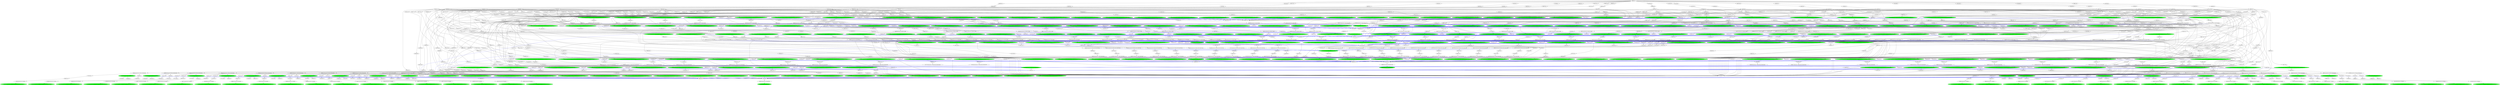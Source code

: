 strict digraph "reflow flowgraph sha256:1fa59f0220a522d851a910eda461a01ca63f5f6ead0a68536b756f8685e168d5" {
// Node definitions.
"002b88ea-val-";
"005f66af-coerce-n20.r07.Main.fq1";
"011a5626-val-";
"015f4da6-val-";
"0186ec2c-val-";
"01a0c8b7-val-";
"01c3f947-coerce-n20.r03.Main.variants";
"02144595-val-";
"0227786b-val-";
"0228ad1c-extern-n20.r02.Main.cp_primer_bed-s3://niema-test/n20/n20.r02.primers.bed" [
fillcolor=green
style=filled
];
"023f6414-val-";
"025fb20e-val-";
"02844a29-val-";
"02d7e343-val-";
"035f70f4-val-";
"03c42021-val-";
"03cbd977-val-";
"0451a490-extern-n20.r17.Main.cp_pileup-s3://niema-test/n20/n20.r17.pileup.txt" [
fillcolor=green
style=filled
];
"046cc714-val-";
"047d3abe-val-";
"04a930b4-val-";
"04bb0a19-coerce-n20.r16.Main.low_depth";
"04dc0281-val-";
"05379c9c-extern-n20.r02.Main.cp_consensus-s3://niema-test/n20/n20.r02.consensus.fas" [
fillcolor=green
style=filled
];
"0538da62-extern-n20.r13.Main.cp_sorted_trimmed_bam-s3://niema-test/n20/n20.r13.sorted.trimmed.bam" [
fillcolor=green
style=filled
];
"0550916c-coerce-n20.r01.Main.consensus";
"056720c7-val-";
"05fa2f8a-val-";
"06026b5d-extern-n20.r17.Main.cp_ref_fas-s3://niema-test/n20/n20.r17.reference.fas" [
fillcolor=green
style=filled
];
"0637b778-coerce-n20.r03.Main.fq1";
"064b2b16-val-";
"067a7971-val-";
"067e09bd-extern-n20.r17.Main.cp_depth-s3://niema-test/n20/n20.r17.depth.txt" [
fillcolor=green
style=filled
];
"068315ed-extern-n20.r16.Main.cp_pileup-s3://niema-test/n20/n20.r16.pileup.txt" [
fillcolor=green
style=filled
];
"06a56b4e-val-";
"06ad95ca-val-";
"06c40ab6-val-";
"06c5c4bb-val-";
"06d81366-val-";
"06f1471a-val-";
"06f7154a-val-";
"071e8d60-val-";
"072e169c-val-";
"07474eec-val-";
"076950ae-exec-n20.r11.Main.trimmed_bam" [
fillcolor=green
style=filled
];
"079f8139-val-";
"07f791c2-val-";
"0805a759-val-";
"0867e444-val-";
"089c0bf8-val-";
"08a76b72-val-";
"08b19a6a-coerce-n20.r15.Main.untrimmed_bam";
"08b47d4f-val-";
"09004841-val-";
"09ab9b40-coerce-n20.r07.Main.untrimmed_bam";
"09bff9ed-val-";
"09d44ee8-val-";
"09f07f5f-val-";
"09f2463c-extern-n20.r18.Main.cp_consensus-s3://niema-test/n20/n20.r18.consensus.fas" [
fillcolor=green
style=filled
];
"0a03b01d-coerce-n20.r12.Main.untrimmed_bam";
"0a81fd4d-val-";
"0a8bdc31-val-";
"0aac8d38-coerce-n20.r03.Main.variants";
"0abc7371-coerce-n20.r03.Main.pileup";
"0ac09066-val-";
"0ac2c572-val-";
"0adb7bdc-coerce-n20.r19.Main.fq1";
"0ba1b8d0-val-";
"0c4f0afe-extern-n20.r06.Main.cp_consensus-s3://niema-test/n20/n20.r06.consensus.fas" [
fillcolor=green
style=filled
];
"0c50c05b-val-";
"0c51b4ff-val-";
"0c58cd83-extern-n20.r05.Main.cp_depth-s3://niema-test/n20/n20.r05.depth.txt" [
fillcolor=green
style=filled
];
"0c6030d9-val-";
"0c6829af-coerce-n20.r12.Main.fq2";
"0cb71f82-val-";
"0cf91407-val-";
"0d0a0d3c-val-";
"0d22dc78-val-";
"0d4cd6d8-val-";
"0dc076b6-val-";
"0dc68123-val-";
"0dc7c293-coerce-n20.r20.Main.fq1";
"0deaa7e9-extern-n20.r13.Main.cp_primer_bed-s3://niema-test/n20/n20.r13.primers.bed" [
fillcolor=green
style=filled
];
"0e0b1c42-val-";
"0e20fac0-val-";
"0e7e03d8-extern-n20.r06.Main.cp_ref_gff-s3://niema-test/n20/n20.r06.reference.gff" [
fillcolor=green
style=filled
];
"0e850c66-extern-n20.r06.Main.cp_ref_fas-s3://niema-test/n20/n20.r06.reference.fas" [
fillcolor=green
style=filled
];
"0e8ec5f9-val-";
"0ec7e520-val-";
"0ee09f18-val-";
"0f5db596-val-";
"0f67145e-val-";
"0f98a986-coerce-n20.r03.Main.pileup";
"0fef58a7-val-";
"105c4417-val-";
"10706e56-extern-n20.r14.Main.cp_untrimmed_bam-s3://niema-test/n20/n20.r14.untrimmed.bam" [
fillcolor=green
style=filled
];
"10e24770-extern-n20.r10.Main.cp_primer_bed-s3://niema-test/n20/n20.r10.primers.bed" [
fillcolor=green
style=filled
];
"1108bb8c-coerce-n20.r11.Main.trimmed_bam";
"11421bf6-extern-n20.r05.Main.cp_variants-s3://niema-test/n20/n20.r05.variants.vcf" [
fillcolor=green
style=filled
];
"11668fe0-coerce-n20.r03.Main.variants";
"11956c53-coerce-n20.r01.Main.fq2";
"11dfa9cd-val-";
"11e43280-val-";
"11f0b45b-val-";
"120575e4-val-";
"12271335-extern-n20.r19.Main.cp_ref_fas-s3://niema-test/n20/n20.r19.reference.fas" [
fillcolor=green
style=filled
];
"1254c78b-val-";
"1273b183-exec-n20.r12.Main.untrimmed_bam" [
fillcolor=green
style=filled
];
"1282044d-coerce-n20.r06.Main.fq1";
"1282a946-val-";
"13028087-val-";
"13096b25-val-";
"131eeac2-val-";
"13375a5d-val-";
"13713658-extern-n20.r20.Main.cp_sorted_trimmed_bam-s3://niema-test/n20/n20.r20.sorted.trimmed.bam" [
fillcolor=green
style=filled
];
"1388965a-extern-n20.r02.Main.cp_variants-s3://niema-test/n20/n20.r02.variants.vcf" [
fillcolor=green
style=filled
];
"13bb9646-extern-n20.r09.Main.cp_sorted_untrimmed_bam-s3://niema-test/n20/n20.r09.untrimmed.sorted.bam" [
fillcolor=green
style=filled
];
"13c4b277-val-";
"13e7b2f9-val-";
"13f786ec-coerce-n20.r03.Main.variants";
"1420c6f4-val-";
"14e21670-extern-n20.r17.Main.cp_primer_bed-s3://niema-test/n20/n20.r17.primers.bed" [
fillcolor=green
style=filled
];
"14fa969b-val-";
"15096b40-extern-n20.r07.Main.cp_pileup-s3://niema-test/n20/n20.r07.pileup.txt" [
fillcolor=green
style=filled
];
"151bab3d-val-";
"154fc308-coerce-n20.r14.Main.untrimmed_bam";
"155aa6e0-coerce-n20.r03.Main.depth";
"15c423ec-val-";
"15dc6824-val-";
"1603c7af-val-";
"162e88f0-val-";
"163773c9-val-";
"169b8c27-val-";
"16bacab9-val-";
"16d9b552-val-";
"16e80feb-val-";
"170509f2-val-";
"1706061d-exec-n20.r03.Main.untrimmed_bam" [
fillcolor=green
style=filled
];
"172fab64-extern-n20.r19.Main.cp_ref_gff-s3://niema-test/n20/n20.r19.reference.gff" [
fillcolor=green
style=filled
];
"1744a213-val-";
"17768101-coerce-n20.r05.Main.fq2";
"1783cf61-coerce-n20.r17.Main.fq1";
"179da4a1-extern-n20.r04.Main.cp_variants-s3://niema-test/n20/n20.r04.variants.vcf" [
fillcolor=green
style=filled
];
"179eb189-val-";
"17fb9f6b-coerce-n20.r03.Main.variants";
"18428441-extern-n20.r08.Main.cp_variants-s3://niema-test/n20/n20.r08.variants.vcf" [
fillcolor=green
style=filled
];
"1845f74a-val-";
"18463aab-val-";
"184ce1fa-coerce-n20.r07.Main.fq2";
"18559f77-val-";
"1857c6e3-val-";
"187c81c8-extern-n20.r08.Main.cp_sorted_untrimmed_bam-s3://niema-test/n20/n20.r08.untrimmed.sorted.bam" [
fillcolor=green
style=filled
];
"188abd63-coerce-n20.r04.Main.fq1";
"18be7a3f-val-";
"18d443b9-coerce-n20.r03.Main.depth";
"18fd26ed-val-";
"19243afc-val-";
"192c3ab2-val-";
"19327a26-val-";
"19781b8f-intern-n20.r18.Main.fq2-s3://niema-test/n20/n20.r18_R2.fastq" [
fillcolor=green
style=filled
];
"198d964f-extern-n20.r15.Main.cp_untrimmed_bam-s3://niema-test/n20/n20.r15.untrimmed.bam" [
fillcolor=green
style=filled
];
"1990ab20-extern-n20.r07.Main.cp_ref_fas-s3://niema-test/n20/n20.r07.reference.fas" [
fillcolor=green
style=filled
];
"19d2a02e-val-";
"19e4996f-extern-n20.r11.Main.cp_ref_fas-s3://niema-test/n20/n20.r11.reference.fas" [
fillcolor=green
style=filled
];
"1a2dad7c-val-";
"1a96d978-val-";
"1acd8973-val-";
"1ada42e5-val-";
"1ba8d5d1-coerce-n20.r18.Main.fq1";
"1bc4d532-val-";
"1be7011b-val-";
"1c292863-val-";
"1c2a7cf8-val-";
"1c3d710e-coerce-n20.r19.Main.fq2";
"1c50ff68-coerce-n20.r01.Main.primer_bed";
"1c825386-coerce-n20.r11.Main.trimmed_bam";
"1cc84abc-val-";
"1da53f53-val-";
"1db9da63-val-";
"1ddda8ba-extern-n20.r10.Main.cp_depth-s3://niema-test/n20/n20.r10.depth.txt" [
fillcolor=green
style=filled
];
"1e4f876c-val-";
"1efc5ac5-val-";
"1f1757ee-coerce-n20.r03.Main.sorted_trimmed_bam";
"1f365f67-val-";
"1fa52e03-val-";
"1fd3ed4e-extern-n20.r08.Main.cp_untrimmed_bam-s3://niema-test/n20/n20.r08.untrimmed.bam" [
fillcolor=green
style=filled
];
"2001966b-extern-n20.r11.Main.cp_primer_bed-s3://niema-test/n20/n20.r11.primers.bed" [
fillcolor=green
style=filled
];
"2025e68a-val-";
"20469ddc-val-";
"20801050-val-";
"208d9c20-val-";
"20959bc1-val-";
"209dde9c-extern-n20.r02.Main.cp_sorted_trimmed_bam-s3://niema-test/n20/n20.r02.sorted.trimmed.bam" [
fillcolor=green
style=filled
];
"20aeca13-val-";
"20befe07-val-";
"213837d7-coerce-n20.r03.Main.pileup";
"21483a4b-coerce-n20.r04.Main.untrimmed_bam";
"21a422d6-val-";
"21d18a3b-val-";
"21e93314-val-";
"2240c3e3-coerce-n20.r03.Main.sorted_trimmed_bam";
"225e1a92-val-";
"22ea5a31-exec-n20.r04.Main.untrimmed_bam" [
fillcolor=green
style=filled
];
"22f13b28-val-";
"230a7299-val-";
"236304ff-val-";
"237bd55c-val-";
"2388fadd-intern-n20.r06.Main.fq1-s3://niema-test/n20/n20.r06_R1.fastq" [
fillcolor=green
style=filled
];
"238a559a-extern-n20.r07.Main.cp_depth-s3://niema-test/n20/n20.r07.depth.txt" [
fillcolor=green
style=filled
];
"23a24615-val-";
"240e98a7-intern-n20.r17.Main.fq1-s3://niema-test/n20/n20.r17_R1.fastq" [
fillcolor=green
style=filled
];
"2437e94f-val-";
"245bf531-coerce-n20.r11.Main.trimmed_bam";
"245c118c-val-";
"24c4acc5-exec-n20.r03.Main.variants" [
fillcolor=green
style=filled
];
"24cbbc9a-extern-n20.r12.Main.cp_consensus-s3://niema-test/n20/n20.r12.consensus.fas" [
fillcolor=green
style=filled
];
"24e39cb2-val-";
"24eed08a-coerce-n20.r17.Main.sorted_untrimmed_bam";
"250c2984-val-";
"257811ee-val-";
"25a0e2c9-coerce-n20.r03.Main.pileup";
"25b73a15-val-";
"25c68627-val-";
"25cb5e86-val-";
"25ce961f-val-";
"260ab044-val-";
"26110933-intern-n20.r09.Main.fq2-s3://niema-test/n20/n20.r09_R2.fastq" [
fillcolor=green
style=filled
];
"26753200-val-";
"269472df-val-";
"26b3e125-val-";
"26d78e45-val-";
"2703e948-val-";
"27116238-val-";
"272eaf98-coerce-n20.r03.Main.depth";
"2734e2be-val-";
"288600ef-intern-n20.r18.Main.fq1-s3://niema-test/n20/n20.r18_R1.fastq" [
fillcolor=green
style=filled
];
"2898a57c-val-";
"28b8f9a5-extern-n20.r09.Main.cp_depth-s3://niema-test/n20/n20.r09.depth.txt" [
fillcolor=green
style=filled
];
"28e2c1bd-val-";
"28ef9947-val-";
"28ffb1c3-val-";
"29b00c1a-coerce-n20.r16.Main.low_depth";
"2a30c8ee-val-";
"2acfdd5c-val-";
"2af3e2ab-val-";
"2b2828a5-coerce-n20.r14.Main.fq2";
"2b812ebf-val-";
"2bb916cd-val-";
"2bc6b8c8-val-";
"2bfd9785-val-";
"2c63a719-extern-n20.r06.Main.cp_low_depth-s3://niema-test/n20/n20.r06.lowdepth.tsv" [
fillcolor=green
style=filled
];
"2c6924fd-coerce-n20.r16.Main.low_depth";
"2ca6ad32-val-";
"2caacb78-coerce-n20.r16.Main.low_depth";
"2cbe4062-val-";
"2cf267cf-extern-n20.r04.Main.cp_sorted_trimmed_bam-s3://niema-test/n20/n20.r04.sorted.trimmed.bam" [
fillcolor=green
style=filled
];
"2d1dec67-val-";
"2d2c3ada-val-";
"2d3f0fb9-val-";
"2d658f84-val-";
"2d68742d-val-";
"2d7cea6c-val-";
"2d9f1520-extern-n20.r14.Main.cp_depth-s3://niema-test/n20/n20.r14.depth.txt" [
fillcolor=green
style=filled
];
"2dc0d4b8-val-";
"2e0e19fd-coerce-n20.r03.Main.sorted_trimmed_bam";
"2e388781-val-";
"2e4e5554-val-";
"2e5bf032-coerce-n20.r16.Main.low_depth";
"2ec64adb-coerce-n20.r16.Main.fq2";
"2ed5f005-val-";
"2edc5261-val-";
"2ee952c7-extern-n20.r14.Main.cp_pileup-s3://niema-test/n20/n20.r14.pileup.txt" [
fillcolor=green
style=filled
];
"2f3c2a83-val-";
"2f70ef04-extern-n20.r16.Main.cp_untrimmed_bam-s3://niema-test/n20/n20.r16.untrimmed.bam" [
fillcolor=green
style=filled
];
"2f87c2ee-val-";
"2fa9e4b5-intern-n20.r07.Main.fq2-s3://niema-test/n20/n20.r07_R2.fastq" [
fillcolor=green
style=filled
];
"2fb481ca-val-";
"2fb54fa3-val-";
"301402ba-val-";
"3080f4cf-val-";
"3096e433-coerce-n20.r16.Main.low_depth";
"30abe17c-val-";
"30e66a8c-extern-n20.r13.Main.cp_ref_fas-s3://niema-test/n20/n20.r13.reference.fas" [
fillcolor=green
style=filled
];
"31098971-val-";
"311f5f1a-extern-n20.r08.Main.cp_sorted_trimmed_bam-s3://niema-test/n20/n20.r08.sorted.trimmed.bam" [
fillcolor=green
style=filled
];
"3178d91d-extern-n20.r19.Main.cp_pileup-s3://niema-test/n20/n20.r19.pileup.txt" [
fillcolor=green
style=filled
];
"3193cc37-val-";
"31aa408f-val-";
"31b41d2e-val-";
"31e5ca06-val-";
"31ff6f72-coerce-n20.r13.Main.untrimmed_bam";
"323a9a7b-val-";
"326618f8-val-";
"3294f075-val-";
"32b72782-val-";
"32ffad16-extern-n20.r20.Main.cp_variants-s3://niema-test/n20/n20.r20.variants.vcf" [
fillcolor=green
style=filled
];
"330b5fe2-val-";
"332cb8eb-val-";
"333442b0-val-";
"3341ed79-val-";
"338dee13-extern-n20.r05.Main.cp_sorted_trimmed_bam-s3://niema-test/n20/n20.r05.sorted.trimmed.bam" [
fillcolor=green
style=filled
];
"33a54642-val-";
"33d4d853-val-";
"34883624-coerce-n20.r11.Main.trimmed_bam";
"349b8a63-val-";
"34ad1d8d-val-";
"34b11fea-intern-n20.r08.Main.fq1-s3://niema-test/n20/n20.r08_R1.fastq" [
fillcolor=green
style=filled
];
"34dd1874-extern-n20.r20.Main.cp_ref_gff-s3://niema-test/n20/n20.r20.reference.gff" [
fillcolor=green
style=filled
];
"34f8ebbe-val-";
"351785e1-coerce-n20.r11.Main.trimmed_bam";
"351bcd1d-val-";
"35d4689f-extern-n20.r14.Main.cp_ref_fas-s3://niema-test/n20/n20.r14.reference.fas" [
fillcolor=green
style=filled
];
"362ed3d3-intern-n20.r14.Main.fq1-s3://niema-test/n20/n20.r14_R1.fastq" [
fillcolor=green
style=filled
];
"36777973-coerce-n20.r17.Main.sorted_untrimmed_bam";
"368c84d2-coerce-n20.r01.Main.consensus";
"3693df81-val-";
"36a1b192-coerce-n20.r03.Main.pileup";
"36c79f8b-coerce-n20.r16.Main.untrimmed_bam";
"36f1f8ab-val-";
"372dcb26-val-";
"37761738-val-";
"37a876e6-val-";
"37ab47cd-exec-n20.r20.Main.untrimmed_bam" [
fillcolor=green
style=filled
];
"37b4c6b4-coerce-n20.r10.Main.untrimmed_bam";
"37c6cef8-val-";
"37de662e-coerce-n20.r11.Main.fq2";
"380fe32f-val-";
"38197593-coerce-n20.r13.Main.fq1";
"383f20ce-intern-n20.r05.Main.fq2-s3://niema-test/n20/n20.r05_R2.fastq" [
fillcolor=green
style=filled
];
"38519e51-val-";
"38b61378-extern-n20.r12.Main.cp_depth-s3://niema-test/n20/n20.r12.depth.txt" [
fillcolor=green
style=filled
];
"38b65e24-val-";
"38f304b8-val-";
"39202d1c-val-";
"395fa0bb-extern-n20.r06.Main.cp_sorted_untrimmed_bam-s3://niema-test/n20/n20.r06.untrimmed.sorted.bam" [
fillcolor=green
style=filled
];
"3a14f87a-extern-n20.r05.Main.cp_primer_bed-s3://niema-test/n20/n20.r05.primers.bed" [
fillcolor=green
style=filled
];
"3a1d75fc-val-";
"3a4a764d-val-";
"3ab4c665-extern-n20.r15.Main.cp_variants-s3://niema-test/n20/n20.r15.variants.vcf" [
fillcolor=green
style=filled
];
"3ac7e4b8-coerce-n20.r11.Main.trimmed_bam";
"3b5185aa-val-";
"3b716fb5-extern-n20.r20.Main.cp_primer_bed-s3://niema-test/n20/n20.r20.primers.bed" [
fillcolor=green
style=filled
];
"3b7c07fb-coerce-n20.r03.Main.pileup";
"3ba6bb80-val-";
"3c022f15-val-";
"3c32eb11-val-";
"3c3db992-val-";
"3c52e574-val-";
"3cac9c18-val-";
"3cc175ea-val-";
"3d4bb8e1-extern-n20.r02.Main.cp_untrimmed_bam-s3://niema-test/n20/n20.r02.untrimmed.bam" [
fillcolor=green
style=filled
];
"3d4cf10d-extern-n20.r12.Main.cp_sorted_trimmed_bam-s3://niema-test/n20/n20.r12.sorted.trimmed.bam" [
fillcolor=green
style=filled
];
"3d583835-val-";
"3d87611d-val-";
"3de5279c-val-";
"3dec62f3-coerce-n20.r19.Main.untrimmed_bam";
"3e390c09-val-";
"3e40bcf3-val-";
"3e8048f0-val-";
"3e808c84-extern-n20.r16.Main.cp_consensus-s3://niema-test/n20/n20.r16.consensus.fas" [
fillcolor=green
style=filled
];
"3ecceb13-extern-n20.r19.Main.cp_depth-s3://niema-test/n20/n20.r19.depth.txt" [
fillcolor=green
style=filled
];
"3ee664b6-extern-n20.r16.Main.cp_low_depth-s3://niema-test/n20/n20.r16.lowdepth.tsv" [
fillcolor=green
style=filled
];
"3f79df75-val-";
"3fba65d2-val-";
"400f8aae-val-";
"4014650b-val-";
"40308d07-extern-n20.r04.Main.cp_ref_gff-s3://niema-test/n20/n20.r04.reference.gff" [
fillcolor=green
style=filled
];
"40956690-coerce-n20.r16.Main.low_depth";
"40d8a826-val-";
"40de2183-val-";
"40e43f56-val-";
"411d2d61-val-";
"4198f989-val-";
"41a464cc-coerce-n20.r17.Main.sorted_untrimmed_bam";
"41bc6a58-intern-n20.r16.Main.fq2-s3://niema-test/n20/n20.r16_R2.fastq" [
fillcolor=green
style=filled
];
"41d75c48-val-";
"41e20375-val-";
"421ef75d-val-";
"423084fd-val-";
"426e6eee-val-";
"4289aaf1-coerce-n20.r11.Main.trimmed_bam";
"430740af-extern-n20.r14.Main.cp_primer_bed-s3://niema-test/n20/n20.r14.primers.bed" [
fillcolor=green
style=filled
];
"43555458-val-";
"438fc50b-coerce-n20.r01.Main.consensus";
"43ccec62-extern-n20.r09.Main.cp_ref_gff-s3://niema-test/n20/n20.r09.reference.gff" [
fillcolor=green
style=filled
];
"4404d573-coerce-n20.r03.Main.sorted_trimmed_bam";
"447c01fd-val-";
"448e72fa-exec-n20.r16.Main.untrimmed_bam" [
fillcolor=green
style=filled
];
"44958d8b-intern-n20.r07.Main.fq1-s3://niema-test/n20/n20.r07_R1.fastq" [
fillcolor=green
style=filled
];
"449b1cc2-val-";
"44f5caab-val-";
"44f9d3bb-val-";
"4514e9c4-val-";
"451ce6b5-val-";
"45b6c1f3-val-";
"45e8f987-val-";
"45f544f8-val-";
"45fa1f43-val-";
"468ac35f-val-";
"468c79b9-val-";
"473e4cd6-val-";
"48154cc0-coerce-n20.r02.Main.fq2";
"485cdbc4-val-";
"486f6c97-val-";
"48ae8bd0-coerce-n20.r13.Main.fq2";
"48cb5871-extern-n20.r05.Main.cp_ref_gff-s3://niema-test/n20/n20.r05.reference.gff" [
fillcolor=green
style=filled
];
"48df23ae-val-";
"48e7e648-val-";
"492f1300-extern-n20.r16.Main.cp_variants-s3://niema-test/n20/n20.r16.variants.vcf" [
fillcolor=green
style=filled
];
"494dfca0-val-";
"4962d92b-extern-n20.r01.Main.cp_sorted_untrimmed_bam-s3://niema-test/n20/n20.r01.untrimmed.sorted.bam" [
fillcolor=green
style=filled
];
"49739c5c-coerce-n20.r20.Main.untrimmed_bam";
"49978c14-val-";
"49aa6268-val-";
"49d73181-val-";
"49dd2d1f-val-";
"49f79791-val-";
"4a16cbd6-extern-n20.r17.Main.cp_variants-s3://niema-test/n20/n20.r17.variants.vcf" [
fillcolor=green
style=filled
];
"4a5a7681-val-";
"4a8d07c5-val-";
"4a8dab6d-val-";
"4a93ab85-exec-n20.r01.Main.ref_fas" [
fillcolor=green
style=filled
];
"4a93be9c-intern-n20.r03.Main.fq1-s3://niema-test/n20/n20.r03_R1.fastq" [
fillcolor=green
style=filled
];
"4aa9ebaf-val-";
"4af25d83-coerce-n20.r03.Main.variants";
"4afe92e7-val-";
"4b67aa74-val-";
"4b73dc8b-coerce-n20.r03.Main.pileup";
"4b840248-val-";
"4b941684-val-";
"4bb67f86-val-";
"4c030c4e-coerce-n20.r01.Main.consensus";
"4c4e20c3-val-";
"4cba4a9b-val-";
"4cc41b9e-val-";
"4cd709d3-val-";
"4cdedeee-extern-n20.r05.Main.cp_pileup-s3://niema-test/n20/n20.r05.pileup.txt" [
fillcolor=green
style=filled
];
"4d30a1df-coerce-n20.r05.Main.untrimmed_bam";
"4d6bcc62-val-";
"4d75df25-val-";
"4d8d1718-val-";
"4de0d702-val-";
"4de9a5d5-val-";
"4e757aa4-coerce-n20.r03.Main.variants";
"4eb09703-val-";
"4ed19d5e-extern-n20.r13.Main.cp_low_depth-s3://niema-test/n20/n20.r13.lowdepth.tsv" [
fillcolor=green
style=filled
];
"4eda8afa-val-";
"4f0899ad-val-";
"4f3fd8b1-val-";
"4f728e16-val-";
"4fbb890d-val-";
"4fcfb130-val-";
"4ff06ca8-val-";
"4ff31b21-val-";
"500bd276-coerce-n20.r17.Main.sorted_untrimmed_bam";
"501e68b3-val-";
"5020e11e-val-";
"504126a4-val-";
"509adbd1-val-";
"50b3c488-val-";
"50c9aaf2-val-";
"50e963e0-val-";
"51045803-val-";
"51256571-coerce-n20.r03.Main.pileup";
"51369ecf-coerce-n20.r17.Main.sorted_untrimmed_bam";
"516bf69c-val-";
"51b2779c-val-";
"51fd1944-val-";
"52436c87-val-";
"5257d3c0-coerce-n20.r11.Main.trimmed_bam";
"5265277c-extern-n20.r04.Main.cp_untrimmed_bam-s3://niema-test/n20/n20.r04.untrimmed.bam" [
fillcolor=green
style=filled
];
"52943f27-val-";
"52e551ac-val-";
"52eb403a-coerce-n20.r03.Main.pileup";
"531585a8-val-";
"533bf7e7-val-";
"534d5b82-val-";
"5359e66e-val-";
"5382799a-exec-n20.r13.Main.untrimmed_bam" [
fillcolor=green
style=filled
];
"53e16067-val-";
"53f82d40-intern-n20.r08.Main.fq2-s3://niema-test/n20/n20.r08_R2.fastq" [
fillcolor=green
style=filled
];
"5405e92b-extern-n20.r01.Main.cp_variants-s3://niema-test/n20/n20.r01.variants.vcf" [
fillcolor=green
style=filled
];
"54318942-val-";
"54456ef7-coerce-n20.r11.Main.untrimmed_bam";
"5453d7c2-val-";
"5471fd08-val-";
"5479ccca-val-";
"54d8f75d-val-";
"54e9aa19-val-";
"54ffd003-val-";
"550305f0-val-";
"5509a7c7-coerce-n20.r10.Main.fq2";
"551aa826-coerce-n20.r03.Main.sorted_trimmed_bam";
"55746979-val-";
"55775897-val-";
"55a961c8-extern-n20.r10.Main.cp_ref_fas-s3://niema-test/n20/n20.r10.reference.fas" [
fillcolor=green
style=filled
];
"55c69693-val-";
"55e4a711-val-";
"560c2ddf-val-";
"565b6dbc-intern-n20.r04.Main.fq2-s3://niema-test/n20/n20.r04_R2.fastq" [
fillcolor=green
style=filled
];
"5698bad1-val-";
"56c8fdad-val-";
"56df9f53-extern-n20.r19.Main.cp_primer_bed-s3://niema-test/n20/n20.r19.primers.bed" [
fillcolor=green
style=filled
];
"56e110be-val-";
"56e351c7-val-";
"57227e6d-val-";
"572c22e1-val-";
"5763da46-val-";
"57a5f91a-val-";
"57b96fa9-val-";
"57c786d1-val-";
"57cc51a9-val-";
"58272a89-val-";
"5845b9c7-extern-n20.r12.Main.cp_ref_gff-s3://niema-test/n20/n20.r12.reference.gff" [
fillcolor=green
style=filled
];
"589d22ea-val-";
"58a34396-val-";
"58adf69b-exec-n20.r17.Main.untrimmed_bam" [
fillcolor=green
style=filled
];
"58c59b47-val-";
"58f5a808-extern-n20.r05.Main.cp_ref_fas-s3://niema-test/n20/n20.r05.reference.fas" [
fillcolor=green
style=filled
];
"58f6b1d0-val-";
"5907cd34-coerce-n20.r17.Main.sorted_untrimmed_bam";
"590d994c-val-";
"5924be5f-val-";
"5939b320-coerce-n20.r17.Main.untrimmed_bam";
"5952e599-val-";
"59983ea7-coerce-n20.r17.Main.sorted_untrimmed_bam";
"59e34a15-val-";
"5aac2a86-val-";
"5ac84dc4-extern-n20.r11.Main.cp_depth-s3://niema-test/n20/n20.r11.depth.txt" [
fillcolor=green
style=filled
];
"5adfa176-val-";
"5b33dd9b-val-";
"5b46e9d5-extern-n20.r11.Main.cp_pileup-s3://niema-test/n20/n20.r11.pileup.txt" [
fillcolor=green
style=filled
];
"5b7eff8e-val-";
"5bb1aeb1-coerce-n20.r03.Main.sorted_trimmed_bam";
"5bbf24db-val-";
"5bd006fe-extern-n20.r09.Main.cp_pileup-s3://niema-test/n20/n20.r09.pileup.txt" [
fillcolor=green
style=filled
];
"5bf5bd80-val-";
"5c3ca487-val-";
"5c5142d0-val-";
"5c5319fa-val-";
"5c6b20a4-val-";
"5cb7b0bb-val-";
"5cbad790-val-";
"5ce745f2-val-";
"5cf46b77-val-";
"5cfbf2f6-val-";
"5d003a96-val-";
"5d5db43a-val-";
"5da7cc8e-val-";
"5dbf4faf-extern-n20.r20.Main.cp_low_depth-s3://niema-test/n20/n20.r20.lowdepth.tsv" [
fillcolor=green
style=filled
];
"5dd2cba5-extern-n20.r08.Main.cp_consensus-s3://niema-test/n20/n20.r08.consensus.fas" [
fillcolor=green
style=filled
];
"5dec47d0-val-";
"5df6fbd4-extern-n20.r02.Main.cp_low_depth-s3://niema-test/n20/n20.r02.lowdepth.tsv" [
fillcolor=green
style=filled
];
"5e444d51-extern-n20.r03.Main.cp_ref_gff-s3://niema-test/n20/n20.r03.reference.gff" [
fillcolor=green
style=filled
];
"5e6a9690-coerce-n20.r03.Main.sorted_trimmed_bam";
"5e956dac-extern-n20.r04.Main.cp_depth-s3://niema-test/n20/n20.r04.depth.txt" [
fillcolor=green
style=filled
];
"5e9a94a3-extern-n20.r09.Main.cp_low_depth-s3://niema-test/n20/n20.r09.lowdepth.tsv" [
fillcolor=green
style=filled
];
"5ead4191-val-";
"5eb2fbe7-val-";
"5ee4468c-val-";
"5f06622e-val-";
"5f479f5b-extern-n20.r16.Main.cp_primer_bed-s3://niema-test/n20/n20.r16.primers.bed" [
fillcolor=green
style=filled
];
"5f604751-val-";
"5fa0f0ba-val-";
"5fead783-val-";
"6015ae1e-coerce-n20.r01.Main.ref_gff";
"601eaa7d-val-";
"6022d7e5-val-";
"60623730-extern-n20.r02.Main.cp_pileup-s3://niema-test/n20/n20.r02.pileup.txt" [
fillcolor=green
style=filled
];
"608afd3f-extern-n20.r14.Main.cp_ref_gff-s3://niema-test/n20/n20.r14.reference.gff" [
fillcolor=green
style=filled
];
"609ee668-val-";
"60d209df-coerce-n20.r15.Main.fq1";
"610422bc-val-";
"6106e2dd-extern-n20.r05.Main.cp_low_depth-s3://niema-test/n20/n20.r05.lowdepth.tsv" [
fillcolor=green
style=filled
];
"61484c0d-val-";
"6174b8bb-val-";
"6225c7bc-val-";
"62632521-val-";
"6272111e-val-";
"6294f025-val-";
"62c49d92-coerce-n20.r03.Main.depth";
"62d54abb-val-";
"62fe8576-val-";
"634d0a8d-val-";
"6374aa98-extern-n20.r03.Main.cp_depth-s3://niema-test/n20/n20.r03.depth.txt" [
fillcolor=green
style=filled
];
"637ac93e-extern-n20.r09.Main.cp_consensus-s3://niema-test/n20/n20.r09.consensus.fas" [
fillcolor=green
style=filled
];
"638573ce-val-";
"63dd6c40-coerce-n20.r17.Main.sorted_untrimmed_bam";
"63e63643-val-";
"641cdce4-val-";
"642e6860-val-";
"6435723a-val-";
"6457469f-val-";
"647ab97f-val-";
"6490bf4b-val-";
"64ac0fd3-val-";
"6560a18d-exec-n20.r09.Main.untrimmed_bam" [
fillcolor=green
style=filled
];
"65689b1a-coerce-n20.r02.Main.untrimmed_bam";
"656c6238-val-";
"657e70a2-val-";
"6595e7fa-val-";
"65a626d5-val-";
"65a68297-val-";
"65c6dc2e-val-";
"660a7358-extern-n20.r01.Main.cp_primer_bed-s3://niema-test/n20/n20.r01.primers.bed" [
fillcolor=green
style=filled
];
"660b089b-val-";
"66908046-extern-n20.r11.Main.cp_consensus-s3://niema-test/n20/n20.r11.consensus.fas" [
fillcolor=green
style=filled
];
"66b34b50-val-";
"672519ad-val-";
"67296679-extern-n20.r18.Main.cp_variants-s3://niema-test/n20/n20.r18.variants.vcf" [
fillcolor=green
style=filled
];
"6761fb00-val-";
"67964486-extern-n20.r20.Main.cp_depth-s3://niema-test/n20/n20.r20.depth.txt" [
fillcolor=green
style=filled
];
"6798fa17-coerce-n20.r17.Main.sorted_untrimmed_bam";
"67f81843-val-";
"68220216-val-";
"683b8afe-extern-n20.r06.Main.cp_pileup-s3://niema-test/n20/n20.r06.pileup.txt" [
fillcolor=green
style=filled
];
"683f43fb-val-";
"685d8c01-val-";
"688abd43-extern-n20.r17.Main.cp_low_depth-s3://niema-test/n20/n20.r17.lowdepth.tsv" [
fillcolor=green
style=filled
];
"688cafb1-extern-n20.r15.Main.cp_consensus-s3://niema-test/n20/n20.r15.consensus.fas" [
fillcolor=green
style=filled
];
"68fb6d1c-val-";
"69066298-val-";
"693130a7-val-";
"69370599-val-";
"694f913a-val-";
"6960dc0f-val-";
"69a43ff1-val-";
"6a052429-val-";
"6a0c3eda-extern-n20.r01.Main.cp_depth-s3://niema-test/n20/n20.r01.depth.txt" [
fillcolor=green
style=filled
];
"6a5ac181-extern-n20.r15.Main.cp_sorted_trimmed_bam-s3://niema-test/n20/n20.r15.sorted.trimmed.bam" [
fillcolor=green
style=filled
];
"6a6e7ecf-val-";
"6adfadb0-extern-n20.r04.Main.cp_ref_fas-s3://niema-test/n20/n20.r04.reference.fas" [
fillcolor=green
style=filled
];
"6b00ec30-val-";
"6b04c543-val-";
"6b51f207-extern-n20.r06.Main.cp_variants-s3://niema-test/n20/n20.r06.variants.vcf" [
fillcolor=green
style=filled
];
"6b5b955d-val-";
"6ba72c6a-extern-n20.r15.Main.cp_low_depth-s3://niema-test/n20/n20.r15.lowdepth.tsv" [
fillcolor=green
style=filled
];
"6bec6718-val-";
"6bed2647-val-";
"6c3be78a-val-";
"6c662316-val-";
"6c91751f-extern-n20.r01.Main.cp_pileup-s3://niema-test/n20/n20.r01.pileup.txt" [
fillcolor=green
style=filled
];
"6cacb857-extern-n20.r08.Main.cp_ref_fas-s3://niema-test/n20/n20.r08.reference.fas" [
fillcolor=green
style=filled
];
"6ced91fb-val-";
"6d1a2796-val-";
"6d294a47-val-";
"6d53a44d-coerce-n20.r18.Main.fq2";
"6ddca4a1-extern-n20.r06.Main.cp_primer_bed-s3://niema-test/n20/n20.r06.primers.bed" [
fillcolor=green
style=filled
];
"6e453e37-extern-n20.r04.Main.cp_sorted_untrimmed_bam-s3://niema-test/n20/n20.r04.untrimmed.sorted.bam" [
fillcolor=green
style=filled
];
"6e4c381d-val-";
"6ec7fc78-intern-n20.r02.Main.fq2-s3://niema-test/n20/n20.r02_R2.fastq" [
fillcolor=green
style=filled
];
"6f13502c-val-";
"6f2749e9-val-";
"6f42af9f-val-";
"6f4d3e62-val-";
"6f675692-coerce-n20.r11.Main.trimmed_bam";
"6faa2214-val-";
"6fab0ead-coerce-n20.r11.Main.fq1";
"6fd3f312-val-";
"70321335-val-";
"704900aa-val-";
"70801bda-val-";
"70822e78-val-";
"70bf62f0-val-";
"7104564c-val-";
"71059f71-val-";
"71326047-val-";
"71775ae9-extern-n20.r08.Main.cp_primer_bed-s3://niema-test/n20/n20.r08.primers.bed" [
fillcolor=green
style=filled
];
"71890552-coerce-n20.r06.Main.fq2";
"72134ea9-val-";
"7217709b-val-";
"721d2590-extern-n20.r13.Main.cp_untrimmed_bam-s3://niema-test/n20/n20.r13.untrimmed.bam" [
fillcolor=green
style=filled
];
"729c2ba5-coerce-n20.r03.Main.pileup";
"72ae505b-val-";
"72ef409b-val-";
"731f028e-val-";
"733c7fd3-extern-n20.r03.Main.cp_low_depth-s3://niema-test/n20/n20.r03.lowdepth.tsv" [
fillcolor=green
style=filled
];
"738c500b-val-";
"73ba622f-val-";
"73e23d3b-coerce-n20.r01.Main.consensus";
"74222249-val-";
"7422cdf6-coerce-n20.r01.Main.consensus";
"7424c98c-val-";
"74501554-val-";
"7485e965-coerce-n20.r09.Main.fq1";
"74adcc09-val-";
"74cc25e8-extern-n20.r20.Main.cp_untrimmed_bam-s3://niema-test/n20/n20.r20.untrimmed.bam" [
fillcolor=green
style=filled
];
"74d4905d-val-";
"74daa008-val-";
"753494b1-val-";
"7571d719-val-";
"757d87f4-exec-n20.r14.Main.untrimmed_bam" [
fillcolor=green
style=filled
];
"75b150ce-coerce-n20.r03.Main.variants";
"75d0c77f-val-";
"75dd0bf2-val-";
"7600fab9-val-";
"762c3636-val-";
"7644f9e2-extern-n20.r19.Main.cp_untrimmed_bam-s3://niema-test/n20/n20.r19.untrimmed.bam" [
fillcolor=green
style=filled
];
"764b5958-coerce-n20.r12.Main.fq1";
"7714096d-extern-n20.r10.Main.cp_untrimmed_bam-s3://niema-test/n20/n20.r10.untrimmed.bam" [
fillcolor=green
style=filled
];
"774c40e2-val-";
"776a02f1-val-";
"776ef696-val-";
"779e7945-val-";
"77e4d5ed-exec-n20.r08.Main.untrimmed_bam" [
fillcolor=green
style=filled
];
"77ea20de-val-";
"7831a70f-val-";
"7847dc9f-val-";
"78777967-val-";
"78b6582a-intern-n20.r15.Main.fq1-s3://niema-test/n20/n20.r15_R1.fastq" [
fillcolor=green
style=filled
];
"78cc9183-val-";
"78ecb3c3-val-";
"78fcd0a6-extern-n20.r11.Main.cp_low_depth-s3://niema-test/n20/n20.r11.lowdepth.tsv" [
fillcolor=green
style=filled
];
"795f9c31-val-";
"79a06851-val-";
"79b7766e-val-";
"79c8cec5-extern-n20.r09.Main.cp_untrimmed_bam-s3://niema-test/n20/n20.r09.untrimmed.bam" [
fillcolor=green
style=filled
];
"79d1ea33-val-";
"79fdc5b2-val-";
"7a1f8412-val-";
"7a97fc23-coerce-n20.r11.Main.trimmed_bam";
"7aacd47b-val-";
"7ab52848-coerce-n20.r16.Main.low_depth";
"7ae96382-val-";
"7b033a61-val-";
"7b0c675e-extern-n20.r08.Main.cp_pileup-s3://niema-test/n20/n20.r08.pileup.txt" [
fillcolor=green
style=filled
];
"7b1a1242-val-";
"7b1d7e8a-val-";
"7b3cae0e-coerce-n20.r03.Main.depth";
"7b8e6cc1-val-";
"7c07fea7-extern-n20.r04.Main.cp_primer_bed-s3://niema-test/n20/n20.r04.primers.bed" [
fillcolor=green
style=filled
];
"7c0a8ed0-extern-n20.r03.Main.cp_sorted_untrimmed_bam-s3://niema-test/n20/n20.r03.untrimmed.sorted.bam" [
fillcolor=green
style=filled
];
"7c164a87-val-";
"7c341ec7-val-";
"7c60f613-val-";
"7cbe142b-coerce-n20.r05.Main.fq1";
"7cdb7516-extern-n20.r06.Main.cp_sorted_trimmed_bam-s3://niema-test/n20/n20.r06.sorted.trimmed.bam" [
fillcolor=green
style=filled
];
"7d47c3cf-val-";
"7d5c9d80-coerce-n20.r01.Main.consensus";
"7d627618-extern-n20.r01.Main.cp_consensus-s3://niema-test/n20/n20.r01.consensus.fas" [
fillcolor=green
style=filled
];
"7d6dbf47-val-";
"7daa862f-coerce-n20.r06.Main.untrimmed_bam";
"7dcc5adf-coerce-n20.r03.Main.sorted_trimmed_bam";
"7e1e4bea-val-";
"7e48c28b-val-";
"7e65aea4-extern-n20.r07.Main.cp_consensus-s3://niema-test/n20/n20.r07.consensus.fas" [
fillcolor=green
style=filled
];
"7e7fd508-val-";
"7e96640c-extern-n20.r19.Main.cp_consensus-s3://niema-test/n20/n20.r19.consensus.fas" [
fillcolor=green
style=filled
];
"7ee62175-val-";
"7f148186-val-";
"7f5128c0-val-";
"7f65dbef-exec-n20.r01.Main.untrimmed_bam" [
fillcolor=green
style=filled
];
"7fb7efdc-val-";
"7fdbe6aa-coerce-n20.r03.Main.sorted_trimmed_bam";
"7fe4917f-val-";
"80356d56-val-";
"803ab2c1-val-";
"805f4bb0-coerce-n20.r17.Main.sorted_untrimmed_bam";
"806a2b9f-coerce-n20.r03.Main.pileup";
"80936b3a-val-";
"80a43603-extern-n20.r03.Main.cp_ref_fas-s3://niema-test/n20/n20.r03.reference.fas" [
fillcolor=green
style=filled
];
"80c15b0a-val-";
"80e7b2c3-extern-n20.r20.Main.cp_sorted_untrimmed_bam-s3://niema-test/n20/n20.r20.untrimmed.sorted.bam" [
fillcolor=green
style=filled
];
"80f0e6f4-val-";
"815d4699-val-";
"816d8b3a-val-";
"81a374b1-extern-n20.r05.Main.cp_consensus-s3://niema-test/n20/n20.r05.consensus.fas" [
fillcolor=green
style=filled
];
"81be9c3e-val-";
"81d108d6-val-";
"81d7d638-coerce-n20.r01.Main.fq1";
"81ec49ba-coerce-n20.r16.Main.fq1";
"81f1bca4-coerce-n20.r08.Main.fq1";
"8215ca10-extern-n20.r12.Main.cp_variants-s3://niema-test/n20/n20.r12.variants.vcf" [
fillcolor=green
style=filled
];
"8259c9df-val-";
"827e74f2-val-";
"82b95621-exec-n20.r16.Main.low_depth" [
fillcolor=green
style=filled
];
"82e4c0cd-val-";
"82e96c5e-coerce-n20.r03.Main.depth";
"82f6357c-val-";
"83036c23-val-";
"83629459-val-";
"8379bfc5-val-";
"8395174a-val-";
"8399a0e1-val-";
"83be5692-val-";
"83d0d9bb-extern-n20.r14.Main.cp_variants-s3://niema-test/n20/n20.r14.variants.vcf" [
fillcolor=green
style=filled
];
"84172213-extern-n20.r18.Main.cp_ref_fas-s3://niema-test/n20/n20.r18.reference.fas" [
fillcolor=green
style=filled
];
"843c12e3-val-";
"845672f5-extern-n20.r19.Main.cp_low_depth-s3://niema-test/n20/n20.r19.lowdepth.tsv" [
fillcolor=green
style=filled
];
"84a91255-val-";
"8502d688-val-";
"8530c7a4-coerce-n20.r11.Main.trimmed_bam";
"857966a8-val-";
"85c3c18e-val-";
"85e0c65b-val-";
"85fa13b0-val-";
"85fc153a-val-";
"86957385-val-";
"86ed8b4d-val-";
"86fb535c-val-";
"87266fac-val-";
"87541b36-coerce-n20.r11.Main.trimmed_bam";
"87915171-exec-n20.r07.Main.untrimmed_bam" [
fillcolor=green
style=filled
];
"8792bce5-val-";
"8811f598-val-";
"8887569c-extern-n20.r07.Main.cp_sorted_trimmed_bam-s3://niema-test/n20/n20.r07.sorted.trimmed.bam" [
fillcolor=green
style=filled
];
"888bab48-val-";
"891c16a8-val-";
"891d6314-val-";
"89465965-val-";
"896ed496-val-";
"89be67cc-val-";
"89bfcd88-coerce-n20.r17.Main.sorted_untrimmed_bam";
"8acd645e-extern-n20.r10.Main.cp_sorted_untrimmed_bam-s3://niema-test/n20/n20.r10.untrimmed.sorted.bam" [
fillcolor=green
style=filled
];
"8acf3e85-val-";
"8b0cda8d-val-";
"8b46b0cc-exec-n20.r02.Main.untrimmed_bam" [
fillcolor=green
style=filled
];
"8b89dab2-extern-n20.r02.Main.cp_sorted_untrimmed_bam-s3://niema-test/n20/n20.r02.untrimmed.sorted.bam" [
fillcolor=green
style=filled
];
"8b956122-extern-n20.r13.Main.cp_sorted_untrimmed_bam-s3://niema-test/n20/n20.r13.untrimmed.sorted.bam" [
fillcolor=green
style=filled
];
"8bb3bc14-intern-n20.r02.Main.fq1-s3://niema-test/n20/n20.r02_R1.fastq" [
fillcolor=green
style=filled
];
"8bb5f31c-val-";
"8bf4d784-val-";
"8bf86f86-val-";
"8c43195d-val-";
"8c5da1d7-coerce-n20.r11.Main.trimmed_bam";
"8cc5e8a5-val-";
"8d020b16-val-";
"8d0542b3-val-";
"8d3fd2c7-val-";
"8d417c6d-exec-n20.r01.Main.consensus" [
fillcolor=green
style=filled
];
"8d746d31-coerce-n20.r03.Main.variants";
"8d74b318-val-";
"8dea268f-val-";
"8dfc3a88-extern-n20.r19.Main.cp_variants-s3://niema-test/n20/n20.r19.variants.vcf" [
fillcolor=green
style=filled
];
"8e0213f6-val-";
"8e0d7f4f-intern-n20.r11.Main.fq2-s3://niema-test/n20/n20.r11_R2.fastq" [
fillcolor=green
style=filled
];
"8ea90197-intern-n20.r01.Main.fq2-s3://niema-test/n20/n20.r01_R2.fastq" [
fillcolor=green
style=filled
];
"8eb14ca2-val-";
"8f13b273-coerce-n20.r03.Main.depth";
"8f3ca68c-val-";
"8f73fa73-val-";
"8fce057c-val-";
"8fd2b7db-val-";
"8fe5de04-val-";
"8fede2e8-val-";
"905dd209-val-";
"9073312f-val-";
"90794e5a-val-";
"90a054e5-val-";
"90b42739-val-";
"90f67b95-coerce-n20.r01.Main.consensus";
"910566f1-extern-n20.r09.Main.cp_sorted_trimmed_bam-s3://niema-test/n20/n20.r09.sorted.trimmed.bam" [
fillcolor=green
style=filled
];
"910d4080-val-";
"91f8ff88-val-";
"9214b3ac-val-";
"921fa57f-val-";
"9259042b-val-";
"928eb9a0-extern-n20.r03.Main.cp_sorted_trimmed_bam-s3://niema-test/n20/n20.r03.sorted.trimmed.bam" [
fillcolor=green
style=filled
];
"92dc9306-extern-n20.r12.Main.cp_untrimmed_bam-s3://niema-test/n20/n20.r12.untrimmed.bam" [
fillcolor=green
style=filled
];
"930367e1-val-";
"931fcf9d-extern-n20.r18.Main.cp_untrimmed_bam-s3://niema-test/n20/n20.r18.untrimmed.bam" [
fillcolor=green
style=filled
];
"9376f0a6-val-";
"9383c9fb-coerce-n20.r17.Main.sorted_untrimmed_bam";
"9439857c-val-";
"94408362-coerce-n20.r03.Main.pileup";
"945fed20-val-";
"95789125-val-";
"957b8f3f-val-";
"958f9f75-val-";
"95fa1b1b-val-";
"961d98f6-extern-n20.r09.Main.cp_ref_fas-s3://niema-test/n20/n20.r09.reference.fas" [
fillcolor=green
style=filled
];
"9665b100-extern-n20.r07.Main.cp_untrimmed_bam-s3://niema-test/n20/n20.r07.untrimmed.bam" [
fillcolor=green
style=filled
];
"967067cf-intern-n20.r19.Main.fq2-s3://niema-test/n20/n20.r19_R2.fastq" [
fillcolor=green
style=filled
];
"96823d1a-val-";
"96859782-val-";
"96af21d7-val-";
"96c681c1-extern-n20.r11.Main.cp_variants-s3://niema-test/n20/n20.r11.variants.vcf" [
fillcolor=green
style=filled
];
"972e32d3-exec-n20.r03.Main.pileup" [
fillcolor=green
style=filled
];
"97497f0c-val-";
"9753b548-val-";
"975c7c4a-val-";
"978eed20-val-";
"98002880-val-";
"98093a05-val-";
"9812b071-coerce-n20.r17.Main.sorted_untrimmed_bam";
"982ab2d8-val-";
"9859fba1-val-";
"986384fb-val-";
"9871193b-val-";
"988f8aec-val-";
"98c58f9b-val-";
"98c5ad0b-val-";
"98daafbf-val-";
"99246d19-coerce-n20.r16.Main.low_depth";
"99610352-val-";
"998927be-val-";
"99aaf3f8-extern-n20.r15.Main.cp_sorted_untrimmed_bam-s3://niema-test/n20/n20.r15.untrimmed.sorted.bam" [
fillcolor=green
style=filled
];
"99ae2391-coerce-n20.r01.Main.consensus";
"99cc874d-val-";
"99d9ba91-coerce-n20.r20.Main.fq2";
"99e50b68-val-";
"99f3a9cf-val-";
"9a0af139-val-";
"9aaa69a6-val-";
"9add81f7-val-";
"9b05c8c4-val-";
"9c3f5a58-val-";
"9c4d6f9c-val-";
"9c5dc3cf-intern-n20.r17.Main.fq2-s3://niema-test/n20/n20.r17_R2.fastq" [
fillcolor=green
style=filled
];
"9cb479d4-extern-n20.r13.Main.cp_consensus-s3://niema-test/n20/n20.r13.consensus.fas" [
fillcolor=green
style=filled
];
"9cf7e98e-val-";
"9d2080af-val-";
"9d2de209-extern-n20.r10.Main.cp_low_depth-s3://niema-test/n20/n20.r10.lowdepth.tsv" [
fillcolor=green
style=filled
];
"9d47d9fd-coerce-n20.r03.Main.pileup";
"9d565591-val-";
"9da849e6-val-";
"9db09f3c-extern-n20.r07.Main.cp_variants-s3://niema-test/n20/n20.r07.variants.vcf" [
fillcolor=green
style=filled
];
"9ea9e872-val-";
"9f0a24e5-coerce-n20.r01.Main.consensus";
"9f47b94a-val-";
"9f64c58e-val-";
"9f6f28dd-val-";
"9f9b1f6f-extern-n20.r18.Main.cp_depth-s3://niema-test/n20/n20.r18.depth.txt" [
fillcolor=green
style=filled
];
"9fa24d06-val-";
"9fe708df-val-";
"9ff553fa-val-";
"a03c17e4-coerce-n20.r03.Main.sorted_trimmed_bam";
"a04947f0-val-";
"a07f0dc5-val-";
"a09caea0-val-";
"a0a93b51-coerce-n20.r17.Main.sorted_untrimmed_bam";
"a0ba9583-val-";
"a0e09acb-coerce-n20.r16.Main.low_depth";
"a105bb24-val-";
"a1102edc-val-";
"a157b2f8-extern-n20.r19.Main.cp_sorted_untrimmed_bam-s3://niema-test/n20/n20.r19.untrimmed.sorted.bam" [
fillcolor=green
style=filled
];
"a1aa189a-val-";
"a1c2c5e8-val-";
"a2019e92-extern-n20.r13.Main.cp_variants-s3://niema-test/n20/n20.r13.variants.vcf" [
fillcolor=green
style=filled
];
"a20bfecc-val-";
"a263f946-coerce-n20.r09.Main.untrimmed_bam";
"a2b61e32-extern-n20.r14.Main.cp_sorted_trimmed_bam-s3://niema-test/n20/n20.r14.sorted.trimmed.bam" [
fillcolor=green
style=filled
];
"a2c07733-val-";
"a2f13fcc-val-";
"a30ae1de-extern-n20.r18.Main.cp_sorted_trimmed_bam-s3://niema-test/n20/n20.r18.sorted.trimmed.bam" [
fillcolor=green
style=filled
];
"a311a792-val-";
"a317d95f-val-";
"a32c7a2c-val-";
"a32f9621-extern-n20.r10.Main.cp_sorted_trimmed_bam-s3://niema-test/n20/n20.r10.sorted.trimmed.bam" [
fillcolor=green
style=filled
];
"a3844de3-val-";
"a3c3f526-val-";
"a3cec125-val-";
"a40b4e7e-extern-n20.r11.Main.cp_sorted_trimmed_bam-s3://niema-test/n20/n20.r11.sorted.trimmed.bam" [
fillcolor=green
style=filled
];
"a410a85a-extern-n20.r18.Main.cp_sorted_untrimmed_bam-s3://niema-test/n20/n20.r18.untrimmed.sorted.bam" [
fillcolor=green
style=filled
];
"a43fb50d-extern-n20.r05.Main.cp_untrimmed_bam-s3://niema-test/n20/n20.r05.untrimmed.bam" [
fillcolor=green
style=filled
];
"a447265c-intern-n20.r20.Main.fq2-s3://niema-test/n20/n20.r20_R2.fastq" [
fillcolor=green
style=filled
];
"a45bfc25-extern-n20.r04.Main.cp_pileup-s3://niema-test/n20/n20.r04.pileup.txt" [
fillcolor=green
style=filled
];
"a4722be0-coerce-n20.r03.Main.depth";
"a48a2af7-coerce-n20.r16.Main.low_depth";
"a49af1b9-coerce-n20.r11.Main.trimmed_bam";
"a4a6eb3e-val-";
"a4cb193a-intern-n20.r12.Main.fq1-s3://niema-test/n20/n20.r12_R1.fastq" [
fillcolor=green
style=filled
];
"a537ad19-val-";
"a56b58a3-intern-n20.r03.Main.fq2-s3://niema-test/n20/n20.r03_R2.fastq" [
fillcolor=green
style=filled
];
"a5740111-val-";
"a5bd6a31-val-";
"a65221e6-exec-n20.r05.Main.untrimmed_bam" [
fillcolor=green
style=filled
];
"a652898d-val-";
"a660c7eb-val-";
"a6a6bdd3-extern-n20.r09.Main.cp_variants-s3://niema-test/n20/n20.r09.variants.vcf" [
fillcolor=green
style=filled
];
"a71582e0-val-";
"a738f7de-val-";
"a73d382e-val-";
"a75f9c33-val-";
"a78ad611-val-";
"a798b8e3-extern-n20.r03.Main.cp_pileup-s3://niema-test/n20/n20.r03.pileup.txt" [
fillcolor=green
style=filled
];
"a7dbb773-val-";
"a85fae16-val-";
"a8952248-val-";
"a8956c87-val-";
"a8c76602-val-";
"a8dee663-coerce-n20.r03.Main.sorted_trimmed_bam";
"a8ead980-val-";
"a917a64e-val-";
"a959430b-val-";
"a96bb864-val-";
"a97fbcaf-val-";
"a983cbfd-val-";
"a9da4c79-val-";
"a9f565e3-val-";
"aa2014d0-val-";
"aa2f448b-extern-n20.r02.Main.cp_depth-s3://niema-test/n20/n20.r02.depth.txt" [
fillcolor=green
style=filled
];
"aa34fb4f-extern-n20.r07.Main.cp_primer_bed-s3://niema-test/n20/n20.r07.primers.bed" [
fillcolor=green
style=filled
];
"aa63618f-val-";
"aa913fe3-val-";
"aaa69eed-val-";
"aaa95484-val-";
"aaf563c6-coerce-n20.r17.Main.sorted_untrimmed_bam";
"ab191099-coerce-n20.r03.Main.sorted_trimmed_bam";
"ab2d179e-val-";
"ab8d0ce7-val-";
"ab99cf8c-val-";
"abc79afe-val-";
"abc8d054-extern-n20.r18.Main.cp_low_depth-s3://niema-test/n20/n20.r18.lowdepth.tsv" [
fillcolor=green
style=filled
];
"ac1b717b-coerce-n20.r16.Main.low_depth";
"ac40ccb6-val-";
"accf2670-val-";
"acdb54b3-coerce-n20.r18.Main.untrimmed_bam";
"acdbb353-exec-n20.r15.Main.untrimmed_bam" [
fillcolor=green
style=filled
];
"acfec217-val-";
"ad4beff9-val-";
"ad5eef45-val-";
"ad66a264-val-";
"ad763595-coerce-n20.r03.Main.variants";
"aded3064-val-";
"ae730918-val-";
"aea3717e-val-";
"aed29099-val-";
"aed4fb98-val-";
"af42a10d-val-";
"af4fb942-val-";
"af765779-val-";
"afd7ffa8-val-";
"afe967e1-extern-n20.r16.Main.cp_depth-s3://niema-test/n20/n20.r16.depth.txt" [
fillcolor=green
style=filled
];
"b05fe473-extern-n20.r18.Main.cp_pileup-s3://niema-test/n20/n20.r18.pileup.txt" [
fillcolor=green
style=filled
];
"b0eed24a-exec-n20.r06.Main.untrimmed_bam" [
fillcolor=green
style=filled
];
"b10e7b5d-extern-n20.r17.Main.cp_untrimmed_bam-s3://niema-test/n20/n20.r17.untrimmed.bam" [
fillcolor=green
style=filled
];
"b1102057-extern-n20.r14.Main.cp_sorted_untrimmed_bam-s3://niema-test/n20/n20.r14.untrimmed.sorted.bam" [
fillcolor=green
style=filled
];
"b1737c62-val-";
"b17b6e19-coerce-n20.r03.Main.pileup";
"b23ec7fc-val-";
"b277d508-val-";
"b28bbce0-val-";
"b2b7cf42-val-";
"b2b9847c-coerce-n20.r16.Main.low_depth";
"b300938e-val-";
"b33b5c17-extern-n20.r15.Main.cp_ref_fas-s3://niema-test/n20/n20.r15.reference.fas" [
fillcolor=green
style=filled
];
"b35406e0-coerce-n20.r01.Main.consensus";
"b375955f-val-";
"b37c1089-val-";
"b448091a-coerce-n20.r11.Main.trimmed_bam";
"b4548900-coerce-n20.r16.Main.low_depth";
"b463dc43-val-";
"b46dccaa-val-";
"b50999f9-coerce-n20.r01.Main.consensus";
"b515794c-extern-n20.r03.Main.cp_untrimmed_bam-s3://niema-test/n20/n20.r03.untrimmed.bam" [
fillcolor=green
style=filled
];
"b5652590-val-";
"b587641d-val-";
"b58ab0ed-val-";
"b5c4e638-extern-n20.r13.Main.cp_depth-s3://niema-test/n20/n20.r13.depth.txt" [
fillcolor=green
style=filled
];
"b5c6ca0d-extern-n20.r10.Main.cp_ref_gff-s3://niema-test/n20/n20.r10.reference.gff" [
fillcolor=green
style=filled
];
"b5cd23e5-val-";
"b5ddb9c6-coerce-n20.r03.Main.depth";
"b62bb6ff-val-";
"b64d2909-val-";
"b6691d3a-val-";
"b678f363-coerce-n20.r03.Main.sorted_trimmed_bam";
"b68e98e4-extern-n20.r08.Main.cp_depth-s3://niema-test/n20/n20.r08.depth.txt" [
fillcolor=green
style=filled
];
"b6906b49-coerce-n20.r03.Main.pileup";
"b6db0e8d-val-";
"b6f0b678-val-";
"b772e2d2-val-";
"b7ea9530-val-";
"b7fd97a9-extern-n20.r06.Main.cp_untrimmed_bam-s3://niema-test/n20/n20.r06.untrimmed.bam" [
fillcolor=green
style=filled
];
"b8948144-val-";
"b8ea74cf-val-";
"b9b90306-val-";
"b9d0c4f7-val-";
"b9dc735d-val-";
"b9ddaf92-val-";
"ba58a930-intern-n20.r16.Main.fq1-s3://niema-test/n20/n20.r16_R1.fastq" [
fillcolor=green
style=filled
];
"ba634d20-val-";
"ba7e254a-coerce-n20.r17.Main.sorted_untrimmed_bam";
"bac01507-val-";
"badce8db-extern-n20.r20.Main.cp_consensus-s3://niema-test/n20/n20.r20.consensus.fas" [
fillcolor=green
style=filled
];
"bb38f7d5-intern-n20.r10.Main.fq2-s3://niema-test/n20/n20.r10_R2.fastq" [
fillcolor=green
style=filled
];
"bba7174d-extern-n20.r15.Main.cp_pileup-s3://niema-test/n20/n20.r15.pileup.txt" [
fillcolor=green
style=filled
];
"bbdf1106-coerce-n20.r17.Main.fq2";
"bbf3509b-val-";
"bc4a6405-extern-n20.r12.Main.cp_ref_fas-s3://niema-test/n20/n20.r12.reference.fas" [
fillcolor=green
style=filled
];
"bc4ff1f8-coerce-n20.r17.Main.sorted_untrimmed_bam";
"bc615ed0-val-";
"bcdbb6bf-coerce-n20.r03.Main.depth";
"bd037fdb-val-";
"bd3bd193-val-";
"bd400a57-val-";
"bd7f9e91-val-";
"bd8c70a0-coerce-n20.r03.Main.variants";
"bd9b3744-val-";
"bdabb2ab-val-";
"bdbcceac-extern-n20.r01.Main.cp_sorted_trimmed_bam-s3://niema-test/n20/n20.r01.sorted.trimmed.bam" [
fillcolor=green
style=filled
];
"bdcb9038-val-";
"be0a4c65-val-";
"be0c13a8-val-";
"bee44dab-extern-n20.r05.Main.cp_sorted_untrimmed_bam-s3://niema-test/n20/n20.r05.untrimmed.sorted.bam" [
fillcolor=green
style=filled
];
"bf78e762-val-";
"bf9c0237-val-";
"bfe6b807-val-";
"c04b89fb-val-";
"c0841156-extern-n20.r19.Main.cp_sorted_trimmed_bam-s3://niema-test/n20/n20.r19.sorted.trimmed.bam" [
fillcolor=green
style=filled
];
"c0b4010b-val-";
"c0eada05-val-";
"c15b4e2b-val-";
"c18ecfaf-val-";
"c1bc4e29-val-";
"c1e42011-coerce-n20.r03.Main.variants";
"c1e4a110-val-";
"c1eac457-val-";
"c23df40f-val-";
"c26c259c-val-";
"c278aeaa-val-";
"c29ae738-val-";
"c29d4e31-extern-n20.r20.Main.cp_pileup-s3://niema-test/n20/n20.r20.pileup.txt" [
fillcolor=green
style=filled
];
"c2a794d5-val-";
"c30f452c-coerce-n20.r03.Main.sorted_trimmed_bam";
"c331878f-val-";
"c331ada2-coerce-n20.r03.Main.variants";
"c3453671-val-";
"c34dce1b-val-";
"c3515167-coerce-n20.r03.Main.variants";
"c360a0ce-coerce-n20.r03.Main.pileup";
"c369d358-val-";
"c3a82d6d-coerce-n20.r01.Main.consensus";
"c3aa32d2-val-";
"c3ab7b73-val-";
"c3c9db38-val-";
"c3fcb24e-coerce-n20.r11.Main.trimmed_bam";
"c449bbc8-coerce-n20.r01.Main.untrimmed_bam";
"c46dab08-val-";
"c4c721a4-val-";
"c53deb9e-val-";
"c567d1d5-val-";
"c5b9a602-coerce-n20.r11.Main.trimmed_bam";
"c5d90b0d-val-";
"c5e1a040-extern-n20.r01.Main.cp_ref_fas-s3://niema-test/n20/n20.r01.reference.fas" [
fillcolor=green
style=filled
];
"c687be84-val-";
"c6abc68e-val-";
"c6bc8a59-extern-n20.r12.Main.cp_primer_bed-s3://niema-test/n20/n20.r12.primers.bed" [
fillcolor=green
style=filled
];
"c6c962e2-exec-n20.r03.Main.sorted_trimmed_bam" [
fillcolor=green
style=filled
];
"c6eb9a3b-val-";
"c735d9c8-exec-n20.r18.Main.untrimmed_bam" [
fillcolor=green
style=filled
];
"c767775e-val-";
"c76d9791-val-";
"c7726835-val-";
"c7c638d1-extern-n20.r12.Main.cp_low_depth-s3://niema-test/n20/n20.r12.lowdepth.tsv" [
fillcolor=green
style=filled
];
"c7ca4920-val-";
"c82697b2-coerce-n20.r03.Main.fq2";
"c8433853-val-";
"c852e644-val-";
"c89026a3-val-";
"c8a02a2f-val-";
"c9471531-val-";
"c97123f1-val-";
"c9a9969f-extern-n20.r04.Main.cp_low_depth-s3://niema-test/n20/n20.r04.lowdepth.tsv" [
fillcolor=green
style=filled
];
"c9b9fa4e-val-";
"c9db35e1-extern-n20.r11.Main.cp_untrimmed_bam-s3://niema-test/n20/n20.r11.untrimmed.bam" [
fillcolor=green
style=filled
];
"c9e61a37-val-";
"cac79002-val-";
"cb0d6085-val-";
"cb105ca6-val-";
"cb211256-coerce-n20.r03.Main.variants";
"cb42a26d-val-";
"cb95ec65-val-";
"cbb81480-val-";
"cbbbef04-val-";
"cbd2cd02-val-";
"cbfabea4-extern-n20.r01.Main.cp_low_depth-s3://niema-test/n20/n20.r01.lowdepth.tsv" [
fillcolor=green
style=filled
];
"cc4e0614-val-";
"cc7b0305-coerce-n20.r03.Main.sorted_trimmed_bam";
"cca12a74-intern-n20.r13.Main.fq1-s3://niema-test/n20/n20.r13_R1.fastq" [
fillcolor=green
style=filled
];
"ccbc8cc4-val-";
"ccbe4cc3-val-";
"ccfef2e6-val-";
"cd2cdf7c-val-";
"cd455c66-val-";
"cd7a36ee-val-";
"cdcebc9f-val-";
"ce1f985f-coerce-n20.r01.Main.consensus";
"cea3e679-val-";
"ceab66b9-val-";
"ceea176d-val-";
"cf63b538-val-";
"cf6a13fc-val-";
"cf8cde65-coerce-n20.r03.Main.depth";
"cf942a55-val-";
"cfb6dfa9-extern-n20.r04.Main.cp_consensus-s3://niema-test/n20/n20.r04.consensus.fas" [
fillcolor=green
style=filled
];
"cfb72449-val-";
"cfca0929-val-";
"cfe11b23-val-";
"d1596629-coerce-n20.r03.Main.depth";
"d16eae67-coerce-n20.r03.Main.variants";
"d20d2f6b-extern-n20.r14.Main.cp_low_depth-s3://niema-test/n20/n20.r14.lowdepth.tsv" [
fillcolor=green
style=filled
];
"d2410790-val-";
"d2738368-extern-n20.r10.Main.cp_variants-s3://niema-test/n20/n20.r10.variants.vcf" [
fillcolor=green
style=filled
];
"d28395ac-val-";
"d2b18dd5-exec-n20.r03.Main.depth" [
fillcolor=green
style=filled
];
"d2fa32dd-extern-n20.r13.Main.cp_pileup-s3://niema-test/n20/n20.r13.pileup.txt" [
fillcolor=green
style=filled
];
"d3336470-coerce-n20.r01.Main.consensus";
"d3962ea5-val-";
"d3c8fd39-val-";
"d40b8c0a-coerce-n20.r03.Main.pileup";
"d40dbbc0-extern-n20.r10.Main.cp_consensus-s3://niema-test/n20/n20.r10.consensus.fas" [
fillcolor=green
style=filled
];
"d41a6d2a-coerce-n20.r03.Main.sorted_trimmed_bam";
"d426f925-val-";
"d46504c2-extern-n20.r01.Main.cp_untrimmed_bam-s3://niema-test/n20/n20.r01.untrimmed.bam" [
fillcolor=green
style=filled
];
"d47ded91-extern-n20.r11.Main.cp_sorted_untrimmed_bam-s3://niema-test/n20/n20.r11.untrimmed.sorted.bam" [
fillcolor=green
style=filled
];
"d4be4e87-val-";
"d4fed507-coerce-n20.r03.Main.pileup";
"d53a6c75-coerce-n20.r14.Main.fq1";
"d564426c-val-";
"d56d5fec-val-";
"d58b4a7e-val-";
"d5a78b03-coerce-n20.r03.Main.variants";
"d5ecaab1-val-";
"d64f30c0-val-";
"d6bf093d-val-";
"d7073b12-val-";
"d7455f08-val-";
"d748950d-coerce-n20.r17.Main.sorted_untrimmed_bam";
"d7a5bca1-val-";
"d7df9d48-exec-n20.r10.Main.untrimmed_bam" [
fillcolor=green
style=filled
];
"d7f85a4e-val-";
"d80d0fa5-val-";
"d837e889-val-";
"d8523984-coerce-n20.r03.Main.depth";
"d86cdcec-coerce-n20.r03.Main.pileup";
"d87eb855-val-";
"d888d075-val-";
"d8bbbee4-coerce-n20.r08.Main.fq2";
"d911fd62-val-";
"d91a3fd8-val-";
"d91d93ff-val-";
"d929ed83-val-";
"d947381a-val-";
"d9611041-val-";
"d968b0e3-intern-n20.r01.Main.fq1-s3://niema-test/n20/n20.r01_R1.fastq" [
fillcolor=green
style=filled
];
"d98a2898-val-";
"d99fb36d-val-";
"d9cf5906-val-";
"d9dc61d7-val-";
"d9e2caff-coerce-n20.r11.Main.trimmed_bam";
"da0ed1b5-val-";
"da63a923-coerce-n20.r03.Main.sorted_trimmed_bam";
"da907273-coerce-n20.r15.Main.fq2";
"daea1f0c-val-";
"db32b770-val-";
"db41988e-val-";
"db46de2d-coerce-n20.r03.Main.sorted_trimmed_bam";
"dba183a3-extern-n20.r09.Main.cp_primer_bed-s3://niema-test/n20/n20.r09.primers.bed" [
fillcolor=green
style=filled
];
"dba4e925-intern-n20.r13.Main.fq2-s3://niema-test/n20/n20.r13_R2.fastq" [
fillcolor=green
style=filled
];
"dbe5e836-intern-n20.r15.Main.fq2-s3://niema-test/n20/n20.r15_R2.fastq" [
fillcolor=green
style=filled
];
"dbed0dee-extern-n20.r10.Main.cp_pileup-s3://niema-test/n20/n20.r10.pileup.txt" [
fillcolor=green
style=filled
];
"dbf4652f-val-";
"dbf527df-val-";
"dc36e171-val-";
"dc3b0b42-val-";
"dcba7161-val-";
"dcc41c0a-val-";
"dd41949d-val-";
"dd45e569-coerce-n20.r17.Main.sorted_untrimmed_bam";
"dd4bc849-val-";
"dda612be-val-";
"de20be6d-extern-n20.r16.Main.cp_ref_gff-s3://niema-test/n20/n20.r16.reference.gff" [
fillcolor=green
style=filled
];
"de79c886-extern-n20.r17.Main.cp_sorted_trimmed_bam-s3://niema-test/n20/n20.r17.sorted.trimmed.bam" [
fillcolor=green
style=filled
];
"de80ee2a-val-";
"de834709-val-";
"de9cfdad-extern-n20.r20.Main.cp_ref_fas-s3://niema-test/n20/n20.r20.reference.fas" [
fillcolor=green
style=filled
];
"debd2365-extern-n20.r13.Main.cp_ref_gff-s3://niema-test/n20/n20.r13.reference.gff" [
fillcolor=green
style=filled
];
"df6defd7-val-";
"df7328cd-val-";
"df810908-val-";
"df89617c-coerce-n20.r16.Main.low_depth";
"dfc31152-val-";
"dfe21e05-val-";
"dff66747-val-";
"dffedb34-val-";
"e0069b4f-coerce-n20.r03.Main.variants";
"e07cbc9a-val-";
"e07e374e-extern-n20.r03.Main.cp_consensus-s3://niema-test/n20/n20.r03.consensus.fas" [
fillcolor=green
style=filled
];
"e08fb682-val-";
"e0b537d2-extern-n20.r18.Main.cp_ref_gff-s3://niema-test/n20/n20.r18.reference.gff" [
fillcolor=green
style=filled
];
"e0e37090-coerce-n20.r01.Main.consensus";
"e0e48c7e-val-";
"e0fac9ab-val-";
"e129fa68-extern-n20.r14.Main.cp_consensus-s3://niema-test/n20/n20.r14.consensus.fas" [
fillcolor=green
style=filled
];
"e1497342-coerce-n20.r16.Main.low_depth";
"e192b738-val-";
"e1953596-coerce-n20.r01.Main.consensus";
"e1c73855-val-";
"e1ce7bc1-val-";
"e2319a4c-intern-n20.r19.Main.fq1-s3://niema-test/n20/n20.r19_R1.fastq" [
fillcolor=green
style=filled
];
"e24d0d23-val-";
"e2714dc7-val-";
"e28c0aac-coerce-n20.r04.Main.fq2";
"e2cdfbfb-val-";
"e2f46b02-val-";
"e3003ed6-val-";
"e31efcf7-extern-n20.r02.Main.cp_ref_gff-s3://niema-test/n20/n20.r02.reference.gff" [
fillcolor=green
style=filled
];
"e352e214-extern-n20.r17.Main.cp_consensus-s3://niema-test/n20/n20.r17.consensus.fas" [
fillcolor=green
style=filled
];
"e38044de-exec-n20.r01.Main.ref_gff" [
fillcolor=green
style=filled
];
"e3820147-val-";
"e4145183-val-";
"e457b78f-val-";
"e464b666-val-";
"e4c6538c-val-";
"e4ce76c7-val-";
"e5081bbe-extern-n20.r03.Main.cp_variants-s3://niema-test/n20/n20.r03.variants.vcf" [
fillcolor=green
style=filled
];
"e5091046-val-";
"e515f274-extern-n20.r06.Main.cp_depth-s3://niema-test/n20/n20.r06.depth.txt" [
fillcolor=green
style=filled
];
"e53634b9-val-";
"e550478c-coerce-n20.r03.Main.depth";
"e5536223-val-";
"e5b18551-intern-n20.r06.Main.fq2-s3://niema-test/n20/n20.r06_R2.fastq" [
fillcolor=green
style=filled
];
"e5b39391-val-";
"e5be858b-val-";
"e5ca405e-val-";
"e5fff079-extern-n20.r15.Main.cp_ref_gff-s3://niema-test/n20/n20.r15.reference.gff" [
fillcolor=green
style=filled
];
"e621ae96-extern-n20.r16.Main.cp_sorted_untrimmed_bam-s3://niema-test/n20/n20.r16.untrimmed.sorted.bam" [
fillcolor=green
style=filled
];
"e62c59de-val-";
"e69c8b79-exec-n20.r01.Main.primer_bed" [
fillcolor=green
style=filled
];
"e6bcfa51-val-";
"e6f66a80-extern-n20.r15.Main.cp_primer_bed-s3://niema-test/n20/n20.r15.primers.bed" [
fillcolor=green
style=filled
];
"e70b0122-val-";
"e70cd744-val-";
"e70f0116-val-";
"e748d18e-val-";
"e776165a-val-";
"e7a69726-val-";
"e7b286ec-val-";
"e7b6e982-val-";
"e7ca1b7c-val-";
"e7e18725-coerce-n20.r03.Main.pileup";
"e7f76189-coerce-n20.r09.Main.fq2";
"e80f15da-intern-n20.r09.Main.fq1-s3://niema-test/n20/n20.r09_R1.fastq" [
fillcolor=green
style=filled
];
"e823de9e-val-";
"e835dcea-val-";
"e83d92e0-extern-n20.r03.Main.cp_primer_bed-s3://niema-test/n20/n20.r03.primers.bed" [
fillcolor=green
style=filled
];
"e8708fda-val-";
"e871953e-val-";
"e8a7873f-val-";
"e8c7c718-val-";
"e8f8618b-val-";
"e93edc34-coerce-n20.r01.Main.ref_fas";
"e9c363bd-val-";
"ea00701d-val-";
"ea05267b-val-";
"ea640add-extern-n20.r07.Main.cp_low_depth-s3://niema-test/n20/n20.r07.lowdepth.tsv" [
fillcolor=green
style=filled
];
"ea74769f-val-";
"eaa3bf96-val-";
"eac955a7-val-";
"eaf54ad9-coerce-n20.r01.Main.consensus";
"eaf80d21-val-";
"eafdf315-val-";
"eb1b7efa-coerce-n20.r03.Main.sorted_trimmed_bam";
"eb864bcd-extern-n20.r16.Main.cp_sorted_trimmed_bam-s3://niema-test/n20/n20.r16.sorted.trimmed.bam" [
fillcolor=green
style=filled
];
"ebb3ebf9-val-";
"ebc48336-val-";
"ec3cdf32-coerce-n20.r10.Main.fq1";
"ec645bb9-intern-n20.r04.Main.fq1-s3://niema-test/n20/n20.r04_R1.fastq" [
fillcolor=green
style=filled
];
"ec682350-intern-n20.r10.Main.fq1-s3://niema-test/n20/n20.r10_R1.fastq" [
fillcolor=green
style=filled
];
"ecd8720d-extern-n20.r11.Main.cp_ref_gff-s3://niema-test/n20/n20.r11.reference.gff" [
fillcolor=green
style=filled
];
"ecf01fef-coerce-n20.r16.Main.low_depth";
"ecf5f2e4-val-";
"ed345863-val-";
"ed4db886-coerce-n20.r03.Main.depth";
"ed7fb65b-val-";
"ee0eb45b-val-";
"ee400bea-val-";
"ee4d7fc8-extern-n20.r12.Main.cp_pileup-s3://niema-test/n20/n20.r12.pileup.txt" [
fillcolor=green
style=filled
];
"ee9528b0-val-";
"eef32a5a-val-";
"ef962f7d-val-";
"efa60b5c-val-";
"efa9c03a-val-";
"f0203f3c-val-";
"f022670a-val-";
"f0604299-exec-n20.r17.Main.sorted_untrimmed_bam" [
fillcolor=green
style=filled
];
"f06bf871-val-";
"f0959733-val-";
"f0a408ce-intern-n20.r05.Main.fq1-s3://niema-test/n20/n20.r05_R1.fastq" [
fillcolor=green
style=filled
];
"f0c6a886-intern-n20.r12.Main.fq2-s3://niema-test/n20/n20.r12_R2.fastq" [
fillcolor=green
style=filled
];
"f0c89d8c-val-";
"f12e9108-val-";
"f132653c-val-";
"f1408493-val-";
"f17334e6-val-";
"f2044b11-val-";
"f21df1fa-extern-n20.r18.Main.cp_primer_bed-s3://niema-test/n20/n20.r18.primers.bed" [
fillcolor=green
style=filled
];
"f22fdee7-extern-n20.r01.Main.cp_ref_gff-s3://niema-test/n20/n20.r01.reference.gff" [
fillcolor=green
style=filled
];
"f25f7223-coerce-n20.r03.Main.variants";
"f28a3d81-coerce-n20.r08.Main.untrimmed_bam";
"f28ee749-coerce-n20.r02.Main.fq1";
"f2a697cd-val-";
"f2f10fb8-val-";
"f32ab55b-val-";
"f3339037-val-";
"f34be619-extern-n20.r02.Main.cp_ref_fas-s3://niema-test/n20/n20.r02.reference.fas" [
fillcolor=green
style=filled
];
"f35304a2-val-";
"f38f7c62-coerce-n20.r16.Main.low_depth";
"f3a15bfb-val-";
"f3c6153a-val-";
"f3f23659-val-";
"f3f6c914-val-";
"f409f315-coerce-n20.r11.Main.trimmed_bam";
"f417cc82-val-";
"f426f515-extern-n20.r07.Main.cp_sorted_untrimmed_bam-s3://niema-test/n20/n20.r07.untrimmed.sorted.bam" [
fillcolor=green
style=filled
];
"f4881aa9-val-";
"f48fe092-val-";
"f49b5f36-coerce-n20.r03.Main.depth";
"f4a5907a-val-";
"f4bffd84-extern-n20.r08.Main.cp_ref_gff-s3://niema-test/n20/n20.r08.reference.gff" [
fillcolor=green
style=filled
];
"f4f0804e-intern-n20.r14.Main.fq2-s3://niema-test/n20/n20.r14_R2.fastq" [
fillcolor=green
style=filled
];
"f5728ec5-val-";
"f57c92fd-val-";
"f5891961-intern-n20.r11.Main.fq1-s3://niema-test/n20/n20.r11_R1.fastq" [
fillcolor=green
style=filled
];
"f5c3906e-val-";
"f5c6c7c2-val-";
"f5d86f66-coerce-n20.r03.Main.depth";
"f5e9a3d4-exec-n20.r11.Main.untrimmed_bam" [
fillcolor=green
style=filled
];
"f5f3e8d4-val-";
"f605b981-val-";
"f6471439-val-";
"f7261e23-intern-n20.r20.Main.fq1-s3://niema-test/n20/n20.r20_R1.fastq" [
fillcolor=green
style=filled
];
"f75166d6-val-";
"f78b06eb-val-";
"f7bd8098-extern-n20.r12.Main.cp_sorted_untrimmed_bam-s3://niema-test/n20/n20.r12.untrimmed.sorted.bam" [
fillcolor=green
style=filled
];
"f8422485-coerce-n20.r16.Main.low_depth";
"f85e3ae7-val-";
"f8d34a5c-extern-n20.r16.Main.cp_ref_fas-s3://niema-test/n20/n20.r16.reference.fas" [
fillcolor=green
style=filled
];
"f91d394f-val-";
"f99ff292-val-";
"f9a204b3-val-";
"f9be07f1-val-";
"f9d21b3a-val-";
"f9f9eb6f-coerce-n20.r16.Main.low_depth";
"fa5096dc-coerce-n20.r03.Main.variants";
"fa59b9c0-val-";
"fa64ad24-val-";
"fa922483-val-";
"faea267f-coerce-n20.r11.Main.trimmed_bam";
"fb151111-extern-n20.r15.Main.cp_depth-s3://niema-test/n20/n20.r15.depth.txt" [
fillcolor=green
style=filled
];
"fb1afcdf-val-";
"fb2d3633-extern-n20.r08.Main.cp_low_depth-s3://niema-test/n20/n20.r08.lowdepth.tsv" [
fillcolor=green
style=filled
];
"fb55841a-val-";
"fbe72d06-coerce-n20.r03.Main.depth";
"fbf5d95c-val-";
"fc43f27d-val-";
"fc44da10-val-";
"fc773aad-coerce-n20.r03.Main.depth";
"fcaede24-coerce-n20.r17.Main.sorted_untrimmed_bam";
"fcb449d8-coerce-n20.r01.Main.consensus";
"fcdfe2d6-val-";
"fd021971-val-";
"fd12ed68-val-";
"fd1cc2cb-val-";
"fd2f4fc2-val-";
"fdab59e4-val-";
"fdd6e175-val-";
"fde760ba-val-";
"fe25b423-exec-n20.r19.Main.untrimmed_bam" [
fillcolor=green
style=filled
];
"fe276531-val-";
"fe8872ea-coerce-n20.r01.Main.consensus";
"fea34ec2-coerce-n20.r03.Main.depth";
"ff0b594a-extern-n20.r07.Main.cp_ref_gff-s3://niema-test/n20/n20.r07.reference.gff" [
fillcolor=green
style=filled
];
"ff1b3361-coerce-n20.r03.Main.sorted_trimmed_bam";
"ff2d41a8-val-";
"ff4c3862-coerce-n20.r03.Main.untrimmed_bam";
"ff6866e0-val-";
"ffaec11c-extern-n20.r17.Main.cp_sorted_untrimmed_bam-s3://niema-test/n20/n20.r17.untrimmed.sorted.bam" [
fillcolor=green
style=filled
];
"ffc722db-val-";
"ffcee84c-extern-n20.r17.Main.cp_ref_gff-s3://niema-test/n20/n20.r17.reference.gff" [
fillcolor=green
style=filled
];
"ffe134ef-val-";

// Edge definitions.
"002b88ea-val-" -> "d40dbbc0-extern-n20.r10.Main.cp_consensus-s3://niema-test/n20/n20.r10.consensus.fas" [dynamic=false];
"005f66af-coerce-n20.r07.Main.fq1" -> "44958d8b-intern-n20.r07.Main.fq1-s3://niema-test/n20/n20.r07_R1.fastq" [dynamic=false];
"011a5626-val-" -> "4289aaf1-coerce-n20.r11.Main.trimmed_bam" [dynamic=false];
"015f4da6-val-" -> "5ac84dc4-extern-n20.r11.Main.cp_depth-s3://niema-test/n20/n20.r11.depth.txt" [dynamic=false];
"0186ec2c-val-" -> "99610352-val-" [dynamic=false];
"01a0c8b7-val-" -> "068315ed-extern-n20.r16.Main.cp_pileup-s3://niema-test/n20/n20.r16.pileup.txt" [dynamic=false];
"01c3f947-coerce-n20.r03.Main.variants" -> "24c4acc5-exec-n20.r03.Main.variants" [
dynamic=true
color=blue
];
"01c3f947-coerce-n20.r03.Main.variants" -> "50e963e0-val-" [dynamic=false];
"01c3f947-coerce-n20.r03.Main.variants" -> "8259c9df-val-" [dynamic=false];
"02144595-val-" -> "ac1b717b-coerce-n20.r16.Main.low_depth" [dynamic=false];
"0227786b-val-" -> "9073312f-val-" [dynamic=false];
"0228ad1c-extern-n20.r02.Main.cp_primer_bed-s3://niema-test/n20/n20.r02.primers.bed" -> "53e16067-val-" [
dynamic=true
color=blue
];
"0228ad1c-extern-n20.r02.Main.cp_primer_bed-s3://niema-test/n20/n20.r02.primers.bed" -> "6a052429-val-" [dynamic=false];
"023f6414-val-" -> "d9dc61d7-val-" [dynamic=false];
"025fb20e-val-" -> "60623730-extern-n20.r02.Main.cp_pileup-s3://niema-test/n20/n20.r02.pileup.txt" [dynamic=false];
"02844a29-val-" -> "6c662316-val-" [dynamic=false];
"02d7e343-val-" -> "5e9a94a3-extern-n20.r09.Main.cp_low_depth-s3://niema-test/n20/n20.r09.lowdepth.tsv" [dynamic=false];
"035f70f4-val-" -> "c18ecfaf-val-" [dynamic=false];
"03c42021-val-" -> "38b61378-extern-n20.r12.Main.cp_depth-s3://niema-test/n20/n20.r12.depth.txt" [dynamic=false];
"03cbd977-val-" -> "6f675692-coerce-n20.r11.Main.trimmed_bam" [dynamic=false];
"0451a490-extern-n20.r17.Main.cp_pileup-s3://niema-test/n20/n20.r17.pileup.txt" -> "58f6b1d0-val-" [dynamic=false];
"0451a490-extern-n20.r17.Main.cp_pileup-s3://niema-test/n20/n20.r17.pileup.txt" -> "a1102edc-val-" [
dynamic=true
color=blue
];
"046cc714-val-" -> "4962d92b-extern-n20.r01.Main.cp_sorted_untrimmed_bam-s3://niema-test/n20/n20.r01.untrimmed.sorted.bam" [dynamic=false];
"047d3abe-val-" -> "bd037fdb-val-" [dynamic=false];
"04a930b4-val-" -> "7714096d-extern-n20.r10.Main.cp_untrimmed_bam-s3://niema-test/n20/n20.r10.untrimmed.bam" [dynamic=false];
"04bb0a19-coerce-n20.r16.Main.low_depth" -> "6c3be78a-val-" [dynamic=false];
"04bb0a19-coerce-n20.r16.Main.low_depth" -> "82b95621-exec-n20.r16.Main.low_depth" [
dynamic=true
color=blue
];
"04dc0281-val-" -> "c449bbc8-coerce-n20.r01.Main.untrimmed_bam" [dynamic=false];
"05379c9c-extern-n20.r02.Main.cp_consensus-s3://niema-test/n20/n20.r02.consensus.fas" -> "15c423ec-val-" [dynamic=false];
"05379c9c-extern-n20.r02.Main.cp_consensus-s3://niema-test/n20/n20.r02.consensus.fas" -> "69370599-val-" [
dynamic=true
color=blue
];
"0538da62-extern-n20.r13.Main.cp_sorted_trimmed_bam-s3://niema-test/n20/n20.r13.sorted.trimmed.bam" -> "245c118c-val-" [
dynamic=true
color=blue
];
"0538da62-extern-n20.r13.Main.cp_sorted_trimmed_bam-s3://niema-test/n20/n20.r13.sorted.trimmed.bam" -> "85c3c18e-val-" [dynamic=false];
"0550916c-coerce-n20.r01.Main.consensus" -> "8259c9df-val-" [dynamic=false];
"0550916c-coerce-n20.r01.Main.consensus" -> "8d417c6d-exec-n20.r01.Main.consensus" [
dynamic=true
color=blue
];
"0550916c-coerce-n20.r01.Main.consensus" -> "98c5ad0b-val-" [dynamic=false];
"0550916c-coerce-n20.r01.Main.consensus" -> "a20bfecc-val-" [dynamic=false];
"056720c7-val-" -> "83d0d9bb-extern-n20.r14.Main.cp_variants-s3://niema-test/n20/n20.r14.variants.vcf" [dynamic=false];
"05fa2f8a-val-" -> "19d2a02e-val-" [dynamic=false];
"06026b5d-extern-n20.r17.Main.cp_ref_fas-s3://niema-test/n20/n20.r17.reference.fas" -> "131eeac2-val-" [dynamic=false];
"06026b5d-extern-n20.r17.Main.cp_ref_fas-s3://niema-test/n20/n20.r17.reference.fas" -> "59e34a15-val-" [
dynamic=true
color=blue
];
"0637b778-coerce-n20.r03.Main.fq1" -> "4a93be9c-intern-n20.r03.Main.fq1-s3://niema-test/n20/n20.r03_R1.fastq" [dynamic=false];
"064b2b16-val-" -> "7dcc5adf-coerce-n20.r03.Main.sorted_trimmed_bam" [dynamic=false];
"067a7971-val-" -> "b35406e0-coerce-n20.r01.Main.consensus" [dynamic=false];
"067e09bd-extern-n20.r17.Main.cp_depth-s3://niema-test/n20/n20.r17.depth.txt" -> "70822e78-val-" [
dynamic=true
color=blue
];
"067e09bd-extern-n20.r17.Main.cp_depth-s3://niema-test/n20/n20.r17.depth.txt" -> "f17334e6-val-" [dynamic=false];
"068315ed-extern-n20.r16.Main.cp_pileup-s3://niema-test/n20/n20.r16.pileup.txt" -> "63e63643-val-" [dynamic=false];
"068315ed-extern-n20.r16.Main.cp_pileup-s3://niema-test/n20/n20.r16.pileup.txt" -> "a1102edc-val-" [
dynamic=true
color=blue
];
"06a56b4e-val-" -> "dd41949d-val-" [dynamic=false];
"06ad95ca-val-" -> "39202d1c-val-" [dynamic=false];
"06c40ab6-val-" -> "0dc076b6-val-" [dynamic=false];
"06c5c4bb-val-" -> "8fd2b7db-val-" [dynamic=false];
"06d81366-val-" -> "30e66a8c-extern-n20.r13.Main.cp_ref_fas-s3://niema-test/n20/n20.r13.reference.fas" [dynamic=false];
"06f1471a-val-" -> "04dc0281-val-" [dynamic=false];
"06f7154a-val-" -> "45b6c1f3-val-" [dynamic=false];
"071e8d60-val-" -> "501e68b3-val-" [dynamic=false];
"072e169c-val-" -> "60d209df-coerce-n20.r15.Main.fq1" [dynamic=false];
"07474eec-val-" -> "9d47d9fd-coerce-n20.r03.Main.pileup" [dynamic=false];
"076950ae-exec-n20.r11.Main.trimmed_bam" -> "53e16067-val-" [
dynamic=true
color=blue
];
"076950ae-exec-n20.r11.Main.trimmed_bam" -> "cc4e0614-val-" [
dynamic=true
color=blue
];
"079f8139-val-" -> "e83d92e0-extern-n20.r03.Main.cp_primer_bed-s3://niema-test/n20/n20.r03.primers.bed" [dynamic=false];
"07f791c2-val-" -> "41d75c48-val-" [dynamic=false];
"0805a759-val-" -> "333442b0-val-" [dynamic=false];
"089c0bf8-val-" -> "660a7358-extern-n20.r01.Main.cp_primer_bed-s3://niema-test/n20/n20.r01.primers.bed" [dynamic=false];
"08a76b72-val-" -> "638573ce-val-" [dynamic=false];
"08b19a6a-coerce-n20.r15.Main.untrimmed_bam" -> "753494b1-val-" [dynamic=false];
"08b19a6a-coerce-n20.r15.Main.untrimmed_bam" -> "7b1d7e8a-val-" [dynamic=false];
"08b19a6a-coerce-n20.r15.Main.untrimmed_bam" -> "8259c9df-val-" [dynamic=false];
"08b19a6a-coerce-n20.r15.Main.untrimmed_bam" -> "acdbb353-exec-n20.r15.Main.untrimmed_bam" [
dynamic=true
color=blue
];
"09004841-val-" -> "af42a10d-val-" [dynamic=false];
"09ab9b40-coerce-n20.r07.Main.untrimmed_bam" -> "32b72782-val-" [dynamic=false];
"09ab9b40-coerce-n20.r07.Main.untrimmed_bam" -> "779e7945-val-" [dynamic=false];
"09ab9b40-coerce-n20.r07.Main.untrimmed_bam" -> "8259c9df-val-" [dynamic=false];
"09ab9b40-coerce-n20.r07.Main.untrimmed_bam" -> "87915171-exec-n20.r07.Main.untrimmed_bam" [
dynamic=true
color=blue
];
"09bff9ed-val-" -> "36777973-coerce-n20.r17.Main.sorted_untrimmed_bam" [dynamic=false];
"09d44ee8-val-" -> "4d30a1df-coerce-n20.r05.Main.untrimmed_bam" [dynamic=false];
"09f07f5f-val-" -> "9f9b1f6f-extern-n20.r18.Main.cp_depth-s3://niema-test/n20/n20.r18.depth.txt" [dynamic=false];
"09f2463c-extern-n20.r18.Main.cp_consensus-s3://niema-test/n20/n20.r18.consensus.fas" -> "69370599-val-" [
dynamic=true
color=blue
];
"09f2463c-extern-n20.r18.Main.cp_consensus-s3://niema-test/n20/n20.r18.consensus.fas" -> "ccbe4cc3-val-" [dynamic=false];
"0a03b01d-coerce-n20.r12.Main.untrimmed_bam" -> "1273b183-exec-n20.r12.Main.untrimmed_bam" [
dynamic=true
color=blue
];
"0a03b01d-coerce-n20.r12.Main.untrimmed_bam" -> "5698bad1-val-" [dynamic=false];
"0a03b01d-coerce-n20.r12.Main.untrimmed_bam" -> "8259c9df-val-" [dynamic=false];
"0a03b01d-coerce-n20.r12.Main.untrimmed_bam" -> "cfe11b23-val-" [dynamic=false];
"0a81fd4d-val-" -> "15dc6824-val-" [dynamic=false];
"0a8bdc31-val-" -> "d8bbbee4-coerce-n20.r08.Main.fq2" [dynamic=false];
"0aac8d38-coerce-n20.r03.Main.variants" -> "2025e68a-val-" [dynamic=false];
"0aac8d38-coerce-n20.r03.Main.variants" -> "24c4acc5-exec-n20.r03.Main.variants" [
dynamic=true
color=blue
];
"0aac8d38-coerce-n20.r03.Main.variants" -> "8259c9df-val-" [dynamic=false];
"0abc7371-coerce-n20.r03.Main.pileup" -> "8259c9df-val-" [dynamic=false];
"0abc7371-coerce-n20.r03.Main.pileup" -> "972e32d3-exec-n20.r03.Main.pileup" [
dynamic=true
color=blue
];
"0abc7371-coerce-n20.r03.Main.pileup" -> "d888d075-val-" [dynamic=false];
"0ac09066-val-" -> "208d9c20-val-" [dynamic=false];
"0ac2c572-val-" -> "cb0d6085-val-" [dynamic=false];
"0adb7bdc-coerce-n20.r19.Main.fq1" -> "e2319a4c-intern-n20.r19.Main.fq1-s3://niema-test/n20/n20.r19_R1.fastq" [dynamic=false];
"0ba1b8d0-val-" -> "eef32a5a-val-" [dynamic=false];
"0c4f0afe-extern-n20.r06.Main.cp_consensus-s3://niema-test/n20/n20.r06.consensus.fas" -> "26753200-val-" [dynamic=false];
"0c4f0afe-extern-n20.r06.Main.cp_consensus-s3://niema-test/n20/n20.r06.consensus.fas" -> "69370599-val-" [
dynamic=true
color=blue
];
"0c50c05b-val-" -> "c29ae738-val-" [dynamic=false];
"0c51b4ff-val-" -> "608afd3f-extern-n20.r14.Main.cp_ref_gff-s3://niema-test/n20/n20.r14.reference.gff" [dynamic=false];
"0c58cd83-extern-n20.r05.Main.cp_depth-s3://niema-test/n20/n20.r05.depth.txt" -> "70822e78-val-" [
dynamic=true
color=blue
];
"0c58cd83-extern-n20.r05.Main.cp_depth-s3://niema-test/n20/n20.r05.depth.txt" -> "d64f30c0-val-" [dynamic=false];
"0c6030d9-val-" -> "c8433853-val-" [dynamic=false];
"0c6829af-coerce-n20.r12.Main.fq2" -> "f0c6a886-intern-n20.r12.Main.fq2-s3://niema-test/n20/n20.r12_R2.fastq" [dynamic=false];
"0cb71f82-val-" -> "921fa57f-val-" [dynamic=false];
"0cf91407-val-" -> "e3820147-val-" [dynamic=false];
"0d0a0d3c-val-" -> "683f43fb-val-" [dynamic=false];
"0d22dc78-val-" -> "4d8d1718-val-" [dynamic=false];
"0d4cd6d8-val-" -> "e835dcea-val-" [dynamic=false];
"0dc076b6-val-" -> "3e808c84-extern-n20.r16.Main.cp_consensus-s3://niema-test/n20/n20.r16.consensus.fas" [dynamic=false];
"0dc68123-val-" -> "ff2d41a8-val-" [dynamic=false];
"0dc7c293-coerce-n20.r20.Main.fq1" -> "f7261e23-intern-n20.r20.Main.fq1-s3://niema-test/n20/n20.r20_R1.fastq" [dynamic=false];
"0deaa7e9-extern-n20.r13.Main.cp_primer_bed-s3://niema-test/n20/n20.r13.primers.bed" -> "53e16067-val-" [
dynamic=true
color=blue
];
"0deaa7e9-extern-n20.r13.Main.cp_primer_bed-s3://niema-test/n20/n20.r13.primers.bed" -> "6a052429-val-" [dynamic=false];
"0e0b1c42-val-" -> "3cac9c18-val-" [dynamic=false];
"0e20fac0-val-" -> "2c6924fd-coerce-n20.r16.Main.low_depth" [dynamic=false];
"0e7e03d8-extern-n20.r06.Main.cp_ref_gff-s3://niema-test/n20/n20.r06.reference.gff" -> "26b3e125-val-" [
dynamic=true
color=blue
];
"0e7e03d8-extern-n20.r06.Main.cp_ref_gff-s3://niema-test/n20/n20.r06.reference.gff" -> "9439857c-val-" [dynamic=false];
"0e850c66-extern-n20.r06.Main.cp_ref_fas-s3://niema-test/n20/n20.r06.reference.fas" -> "131eeac2-val-" [dynamic=false];
"0e850c66-extern-n20.r06.Main.cp_ref_fas-s3://niema-test/n20/n20.r06.reference.fas" -> "59e34a15-val-" [
dynamic=true
color=blue
];
"0e8ec5f9-val-" -> "31b41d2e-val-" [dynamic=false];
"0ec7e520-val-" -> "16e80feb-val-" [dynamic=false];
"0ee09f18-val-" -> "762c3636-val-" [dynamic=false];
"0f5db596-val-" -> "b9d0c4f7-val-" [dynamic=false];
"0f67145e-val-" -> "c9b9fa4e-val-" [dynamic=false];
"0f98a986-coerce-n20.r03.Main.pileup" -> "6457469f-val-" [dynamic=false];
"0f98a986-coerce-n20.r03.Main.pileup" -> "8259c9df-val-" [dynamic=false];
"0f98a986-coerce-n20.r03.Main.pileup" -> "972e32d3-exec-n20.r03.Main.pileup" [
dynamic=true
color=blue
];
"0fef58a7-val-" -> "380fe32f-val-" [dynamic=false];
"105c4417-val-" -> "2d2c3ada-val-" [dynamic=false];
"10706e56-extern-n20.r14.Main.cp_untrimmed_bam-s3://niema-test/n20/n20.r14.untrimmed.bam" -> "38f304b8-val-" [dynamic=false];
"10706e56-extern-n20.r14.Main.cp_untrimmed_bam-s3://niema-test/n20/n20.r14.untrimmed.bam" -> "cfca0929-val-" [
dynamic=true
color=blue
];
"10e24770-extern-n20.r10.Main.cp_primer_bed-s3://niema-test/n20/n20.r10.primers.bed" -> "53e16067-val-" [
dynamic=true
color=blue
];
"10e24770-extern-n20.r10.Main.cp_primer_bed-s3://niema-test/n20/n20.r10.primers.bed" -> "6a052429-val-" [dynamic=false];
"1108bb8c-coerce-n20.r11.Main.trimmed_bam" -> "076950ae-exec-n20.r11.Main.trimmed_bam" [
dynamic=true
color=blue
];
"1108bb8c-coerce-n20.r11.Main.trimmed_bam" -> "5cb7b0bb-val-" [dynamic=false];
"1108bb8c-coerce-n20.r11.Main.trimmed_bam" -> "65c6dc2e-val-" [dynamic=false];
"11421bf6-extern-n20.r05.Main.cp_variants-s3://niema-test/n20/n20.r05.variants.vcf" -> "39202d1c-val-" [dynamic=false];
"11421bf6-extern-n20.r05.Main.cp_variants-s3://niema-test/n20/n20.r05.variants.vcf" -> "62d54abb-val-" [
dynamic=true
color=blue
];
"11668fe0-coerce-n20.r03.Main.variants" -> "24c4acc5-exec-n20.r03.Main.variants" [
dynamic=true
color=blue
];
"11668fe0-coerce-n20.r03.Main.variants" -> "8259c9df-val-" [dynamic=false];
"11668fe0-coerce-n20.r03.Main.variants" -> "a105bb24-val-" [dynamic=false];
"11956c53-coerce-n20.r01.Main.fq2" -> "8ea90197-intern-n20.r01.Main.fq2-s3://niema-test/n20/n20.r01_R2.fastq" [dynamic=false];
"11dfa9cd-val-" -> "f8422485-coerce-n20.r16.Main.low_depth" [dynamic=false];
"11e43280-val-" -> "e621ae96-extern-n20.r16.Main.cp_sorted_untrimmed_bam-s3://niema-test/n20/n20.r16.untrimmed.sorted.bam" [dynamic=false];
"11f0b45b-val-" -> "ce1f985f-coerce-n20.r01.Main.consensus" [dynamic=false];
"120575e4-val-" -> "dba183a3-extern-n20.r09.Main.cp_primer_bed-s3://niema-test/n20/n20.r09.primers.bed" [dynamic=false];
"12271335-extern-n20.r19.Main.cp_ref_fas-s3://niema-test/n20/n20.r19.reference.fas" -> "131eeac2-val-" [dynamic=false];
"12271335-extern-n20.r19.Main.cp_ref_fas-s3://niema-test/n20/n20.r19.reference.fas" -> "59e34a15-val-" [
dynamic=true
color=blue
];
"1254c78b-val-" -> "a1c2c5e8-val-" [dynamic=false];
"1273b183-exec-n20.r12.Main.untrimmed_bam" -> "230a7299-val-" [
dynamic=true
color=blue
];
"1273b183-exec-n20.r12.Main.untrimmed_bam" -> "59e34a15-val-" [
dynamic=true
color=blue
];
"1273b183-exec-n20.r12.Main.untrimmed_bam" -> "642e6860-val-" [
dynamic=true
color=blue
];
"1282044d-coerce-n20.r06.Main.fq1" -> "2388fadd-intern-n20.r06.Main.fq1-s3://niema-test/n20/n20.r06_R1.fastq" [dynamic=false];
"1282a946-val-" -> "b68e98e4-extern-n20.r08.Main.cp_depth-s3://niema-test/n20/n20.r08.depth.txt" [dynamic=false];
"13028087-val-" -> "65a68297-val-" [dynamic=false];
"13096b25-val-" -> "d64f30c0-val-" [dynamic=false];
"131eeac2-val-" -> "e93edc34-coerce-n20.r01.Main.ref_fas" [dynamic=false];
"13375a5d-val-" -> "0dc7c293-coerce-n20.r20.Main.fq1" [dynamic=false];
"13713658-extern-n20.r20.Main.cp_sorted_trimmed_bam-s3://niema-test/n20/n20.r20.sorted.trimmed.bam" -> "245c118c-val-" [
dynamic=true
color=blue
];
"13713658-extern-n20.r20.Main.cp_sorted_trimmed_bam-s3://niema-test/n20/n20.r20.sorted.trimmed.bam" -> "6b5b955d-val-" [dynamic=false];
"1388965a-extern-n20.r02.Main.cp_variants-s3://niema-test/n20/n20.r02.variants.vcf" -> "30abe17c-val-" [dynamic=false];
"1388965a-extern-n20.r02.Main.cp_variants-s3://niema-test/n20/n20.r02.variants.vcf" -> "62d54abb-val-" [
dynamic=true
color=blue
];
"13bb9646-extern-n20.r09.Main.cp_sorted_untrimmed_bam-s3://niema-test/n20/n20.r09.untrimmed.sorted.bam" -> "af42a10d-val-" [dynamic=false];
"13bb9646-extern-n20.r09.Main.cp_sorted_untrimmed_bam-s3://niema-test/n20/n20.r09.untrimmed.sorted.bam" -> "cc4e0614-val-" [
dynamic=true
color=blue
];
"13c4b277-val-" -> "71326047-val-" [dynamic=false];
"13f786ec-coerce-n20.r03.Main.variants" -> "24c4acc5-exec-n20.r03.Main.variants" [
dynamic=true
color=blue
];
"13f786ec-coerce-n20.r03.Main.variants" -> "8259c9df-val-" [dynamic=false];
"13f786ec-coerce-n20.r03.Main.variants" -> "d888d075-val-" [dynamic=false];
"1420c6f4-val-" -> "c15b4e2b-val-" [dynamic=false];
"14e21670-extern-n20.r17.Main.cp_primer_bed-s3://niema-test/n20/n20.r17.primers.bed" -> "53e16067-val-" [
dynamic=true
color=blue
];
"14e21670-extern-n20.r17.Main.cp_primer_bed-s3://niema-test/n20/n20.r17.primers.bed" -> "6a052429-val-" [dynamic=false];
"15096b40-extern-n20.r07.Main.cp_pileup-s3://niema-test/n20/n20.r07.pileup.txt" -> "a1102edc-val-" [
dynamic=true
color=blue
];
"15096b40-extern-n20.r07.Main.cp_pileup-s3://niema-test/n20/n20.r07.pileup.txt" -> "ebc48336-val-" [dynamic=false];
"151bab3d-val-" -> "a30ae1de-extern-n20.r18.Main.cp_sorted_trimmed_bam-s3://niema-test/n20/n20.r18.sorted.trimmed.bam" [dynamic=false];
"154fc308-coerce-n20.r14.Main.untrimmed_bam" -> "5c6b20a4-val-" [dynamic=false];
"154fc308-coerce-n20.r14.Main.untrimmed_bam" -> "757d87f4-exec-n20.r14.Main.untrimmed_bam" [
dynamic=true
color=blue
];
"154fc308-coerce-n20.r14.Main.untrimmed_bam" -> "8259c9df-val-" [dynamic=false];
"154fc308-coerce-n20.r14.Main.untrimmed_bam" -> "e3003ed6-val-" [dynamic=false];
"155aa6e0-coerce-n20.r03.Main.depth" -> "d2b18dd5-exec-n20.r03.Main.depth" [
dynamic=true
color=blue
];
"155aa6e0-coerce-n20.r03.Main.depth" -> "dfe21e05-val-" [dynamic=false];
"15c423ec-val-" -> "99ae2391-coerce-n20.r01.Main.consensus" [dynamic=false];
"15dc6824-val-" -> "37de662e-coerce-n20.r11.Main.fq2" [dynamic=false];
"1603c7af-val-" -> "e776165a-val-" [dynamic=false];
"162e88f0-val-" -> "3693df81-val-" [dynamic=false];
"163773c9-val-" -> "7e7fd508-val-" [dynamic=false];
"169b8c27-val-" -> "92dc9306-extern-n20.r12.Main.cp_untrimmed_bam-s3://niema-test/n20/n20.r12.untrimmed.bam" [dynamic=false];
"16bacab9-val-" -> "891c16a8-val-" [dynamic=false];
"16d9b552-val-" -> "8792bce5-val-" [dynamic=false];
"16e80feb-val-" -> "dd45e569-coerce-n20.r17.Main.sorted_untrimmed_bam" [dynamic=false];
"170509f2-val-" -> "afd7ffa8-val-" [dynamic=false];
"1706061d-exec-n20.r03.Main.untrimmed_bam" -> "59e34a15-val-" [
dynamic=true
color=blue
];
"1706061d-exec-n20.r03.Main.untrimmed_bam" -> "f417cc82-val-" [
dynamic=true
color=blue
];
"1706061d-exec-n20.r03.Main.untrimmed_bam" -> "f5c3906e-val-" [
dynamic=true
color=blue
];
"172fab64-extern-n20.r19.Main.cp_ref_gff-s3://niema-test/n20/n20.r19.reference.gff" -> "26b3e125-val-" [
dynamic=true
color=blue
];
"172fab64-extern-n20.r19.Main.cp_ref_gff-s3://niema-test/n20/n20.r19.reference.gff" -> "9439857c-val-" [dynamic=false];
"1744a213-val-" -> "75b150ce-coerce-n20.r03.Main.variants" [dynamic=false];
"17768101-coerce-n20.r05.Main.fq2" -> "383f20ce-intern-n20.r05.Main.fq2-s3://niema-test/n20/n20.r05_R2.fastq" [dynamic=false];
"1783cf61-coerce-n20.r17.Main.fq1" -> "240e98a7-intern-n20.r17.Main.fq1-s3://niema-test/n20/n20.r17_R1.fastq" [dynamic=false];
"179da4a1-extern-n20.r04.Main.cp_variants-s3://niema-test/n20/n20.r04.variants.vcf" -> "62d54abb-val-" [
dynamic=true
color=blue
];
"179da4a1-extern-n20.r04.Main.cp_variants-s3://niema-test/n20/n20.r04.variants.vcf" -> "a7dbb773-val-" [dynamic=false];
"179eb189-val-" -> "4f728e16-val-" [dynamic=false];
"17fb9f6b-coerce-n20.r03.Main.variants" -> "24c4acc5-exec-n20.r03.Main.variants" [
dynamic=true
color=blue
];
"17fb9f6b-coerce-n20.r03.Main.variants" -> "8259c9df-val-" [dynamic=false];
"17fb9f6b-coerce-n20.r03.Main.variants" -> "a71582e0-val-" [dynamic=false];
"18428441-extern-n20.r08.Main.cp_variants-s3://niema-test/n20/n20.r08.variants.vcf" -> "62d54abb-val-" [
dynamic=true
color=blue
];
"18428441-extern-n20.r08.Main.cp_variants-s3://niema-test/n20/n20.r08.variants.vcf" -> "9214b3ac-val-" [dynamic=false];
"1845f74a-val-" -> "4c030c4e-coerce-n20.r01.Main.consensus" [dynamic=false];
"18463aab-val-" -> "6f2749e9-val-" [dynamic=false];
"184ce1fa-coerce-n20.r07.Main.fq2" -> "2fa9e4b5-intern-n20.r07.Main.fq2-s3://niema-test/n20/n20.r07_R2.fastq" [dynamic=false];
"18559f77-val-" -> "38b65e24-val-" [dynamic=false];
"1857c6e3-val-" -> "192c3ab2-val-" [dynamic=false];
"187c81c8-extern-n20.r08.Main.cp_sorted_untrimmed_bam-s3://niema-test/n20/n20.r08.untrimmed.sorted.bam" -> "978eed20-val-" [dynamic=false];
"187c81c8-extern-n20.r08.Main.cp_sorted_untrimmed_bam-s3://niema-test/n20/n20.r08.untrimmed.sorted.bam" -> "cc4e0614-val-" [
dynamic=true
color=blue
];
"188abd63-coerce-n20.r04.Main.fq1" -> "ec645bb9-intern-n20.r04.Main.fq1-s3://niema-test/n20/n20.r04_R1.fastq" [dynamic=false];
"18be7a3f-val-" -> "c9db35e1-extern-n20.r11.Main.cp_untrimmed_bam-s3://niema-test/n20/n20.r11.untrimmed.bam" [dynamic=false];
"18d443b9-coerce-n20.r03.Main.depth" -> "b46dccaa-val-" [dynamic=false];
"18d443b9-coerce-n20.r03.Main.depth" -> "d2b18dd5-exec-n20.r03.Main.depth" [
dynamic=true
color=blue
];
"18fd26ed-val-" -> "368c84d2-coerce-n20.r01.Main.consensus" [dynamic=false];
"19243afc-val-" -> "abc8d054-extern-n20.r18.Main.cp_low_depth-s3://niema-test/n20/n20.r18.lowdepth.tsv" [dynamic=false];
"192c3ab2-val-" -> "99d9ba91-coerce-n20.r20.Main.fq2" [dynamic=false];
"19327a26-val-" -> "4aa9ebaf-val-" [dynamic=false];
"198d964f-extern-n20.r15.Main.cp_untrimmed_bam-s3://niema-test/n20/n20.r15.untrimmed.bam" -> "cfca0929-val-" [
dynamic=true
color=blue
];
"198d964f-extern-n20.r15.Main.cp_untrimmed_bam-s3://niema-test/n20/n20.r15.untrimmed.bam" -> "eafdf315-val-" [dynamic=false];
"1990ab20-extern-n20.r07.Main.cp_ref_fas-s3://niema-test/n20/n20.r07.reference.fas" -> "131eeac2-val-" [dynamic=false];
"1990ab20-extern-n20.r07.Main.cp_ref_fas-s3://niema-test/n20/n20.r07.reference.fas" -> "59e34a15-val-" [
dynamic=true
color=blue
];
"19d2a02e-val-" -> "24eed08a-coerce-n20.r17.Main.sorted_untrimmed_bam" [dynamic=false];
"19e4996f-extern-n20.r11.Main.cp_ref_fas-s3://niema-test/n20/n20.r11.reference.fas" -> "131eeac2-val-" [dynamic=false];
"19e4996f-extern-n20.r11.Main.cp_ref_fas-s3://niema-test/n20/n20.r11.reference.fas" -> "59e34a15-val-" [
dynamic=true
color=blue
];
"1a2dad7c-val-" -> "3ac7e4b8-coerce-n20.r11.Main.trimmed_bam" [dynamic=false];
"1a96d978-val-" -> "c9a9969f-extern-n20.r04.Main.cp_low_depth-s3://niema-test/n20/n20.r04.lowdepth.tsv" [dynamic=false];
"1acd8973-val-" -> "3a4a764d-val-" [dynamic=false];
"1ada42e5-val-" -> "f28a3d81-coerce-n20.r08.Main.untrimmed_bam" [dynamic=false];
"1ba8d5d1-coerce-n20.r18.Main.fq1" -> "288600ef-intern-n20.r18.Main.fq1-s3://niema-test/n20/n20.r18_R1.fastq" [dynamic=false];
"1bc4d532-val-" -> "8b956122-extern-n20.r13.Main.cp_sorted_untrimmed_bam-s3://niema-test/n20/n20.r13.untrimmed.sorted.bam" [dynamic=false];
"1be7011b-val-" -> "a2b61e32-extern-n20.r14.Main.cp_sorted_trimmed_bam-s3://niema-test/n20/n20.r14.sorted.trimmed.bam" [dynamic=false];
"1c292863-val-" -> "d837e889-val-" [dynamic=false];
"1c2a7cf8-val-" -> "1e4f876c-val-" [dynamic=false];
"1c2a7cf8-val-" -> "20befe07-val-" [dynamic=false];
"1c2a7cf8-val-" -> "5cbad790-val-" [dynamic=false];
"1c2a7cf8-val-" -> "69066298-val-" [dynamic=false];
"1c2a7cf8-val-" -> "7b8e6cc1-val-" [dynamic=false];
"1c2a7cf8-val-" -> "815d4699-val-" [dynamic=false];
"1c2a7cf8-val-" -> "90a054e5-val-" [dynamic=false];
"1c2a7cf8-val-" -> "97497f0c-val-" [dynamic=false];
"1c2a7cf8-val-" -> "ad4beff9-val-" [dynamic=false];
"1c2a7cf8-val-" -> "d9611041-val-" [dynamic=false];
"1c2a7cf8-val-" -> "fa922483-val-" [dynamic=false];
"1c3d710e-coerce-n20.r19.Main.fq2" -> "967067cf-intern-n20.r19.Main.fq2-s3://niema-test/n20/n20.r19_R2.fastq" [dynamic=false];
"1c50ff68-coerce-n20.r01.Main.primer_bed" -> "e69c8b79-exec-n20.r01.Main.primer_bed" [dynamic=false];
"1c825386-coerce-n20.r11.Main.trimmed_bam" -> "076950ae-exec-n20.r11.Main.trimmed_bam" [
dynamic=true
color=blue
];
"1c825386-coerce-n20.r11.Main.trimmed_bam" -> "4cd709d3-val-" [dynamic=false];
"1c825386-coerce-n20.r11.Main.trimmed_bam" -> "65c6dc2e-val-" [dynamic=false];
"1cc84abc-val-" -> "0e0b1c42-val-" [dynamic=false];
"1cc84abc-val-" -> "22f13b28-val-" [dynamic=false];
"1cc84abc-val-" -> "237bd55c-val-" [dynamic=false];
"1cc84abc-val-" -> "260ab044-val-" [dynamic=false];
"1cc84abc-val-" -> "2bc6b8c8-val-" [dynamic=false];
"1cc84abc-val-" -> "3d87611d-val-" [dynamic=false];
"1cc84abc-val-" -> "672519ad-val-" [dynamic=false];
"1cc84abc-val-" -> "72ef409b-val-" [dynamic=false];
"1cc84abc-val-" -> "95789125-val-" [dynamic=false];
"1cc84abc-val-" -> "982ab2d8-val-" [dynamic=false];
"1cc84abc-val-" -> "ea05267b-val-" [dynamic=false];
"1da53f53-val-" -> "fe8872ea-coerce-n20.r01.Main.consensus" [dynamic=false];
"1db9da63-val-" -> "18428441-extern-n20.r08.Main.cp_variants-s3://niema-test/n20/n20.r08.variants.vcf" [dynamic=false];
"1ddda8ba-extern-n20.r10.Main.cp_depth-s3://niema-test/n20/n20.r10.depth.txt" -> "70822e78-val-" [
dynamic=true
color=blue
];
"1ddda8ba-extern-n20.r10.Main.cp_depth-s3://niema-test/n20/n20.r10.depth.txt" -> "921fa57f-val-" [dynamic=false];
"1e4f876c-val-" -> "1bc4d532-val-" [dynamic=false];
"1efc5ac5-val-" -> "978eed20-val-" [dynamic=false];
"1f1757ee-coerce-n20.r03.Main.sorted_trimmed_bam" -> "c6c962e2-exec-n20.r03.Main.sorted_trimmed_bam" [
dynamic=true
color=blue
];
"1f1757ee-coerce-n20.r03.Main.sorted_trimmed_bam" -> "df7328cd-val-" [dynamic=false];
"1f365f67-val-" -> "82e96c5e-coerce-n20.r03.Main.depth" [dynamic=false];
"1fa52e03-val-" -> "f57c92fd-val-" [dynamic=false];
"1fd3ed4e-extern-n20.r08.Main.cp_untrimmed_bam-s3://niema-test/n20/n20.r08.untrimmed.bam" -> "1ada42e5-val-" [dynamic=false];
"1fd3ed4e-extern-n20.r08.Main.cp_untrimmed_bam-s3://niema-test/n20/n20.r08.untrimmed.bam" -> "cfca0929-val-" [
dynamic=true
color=blue
];
"2001966b-extern-n20.r11.Main.cp_primer_bed-s3://niema-test/n20/n20.r11.primers.bed" -> "53e16067-val-" [
dynamic=true
color=blue
];
"2001966b-extern-n20.r11.Main.cp_primer_bed-s3://niema-test/n20/n20.r11.primers.bed" -> "6a052429-val-" [dynamic=false];
"2025e68a-val-" -> "064b2b16-val-" [dynamic=false];
"20469ddc-val-" -> "6cacb857-extern-n20.r08.Main.cp_ref_fas-s3://niema-test/n20/n20.r08.reference.fas" [dynamic=false];
"20801050-val-" -> "e2cdfbfb-val-" [dynamic=false];
"208d9c20-val-" -> "bc4a6405-extern-n20.r12.Main.cp_ref_fas-s3://niema-test/n20/n20.r12.reference.fas" [dynamic=false];
"20959bc1-val-" -> "7cdb7516-extern-n20.r06.Main.cp_sorted_trimmed_bam-s3://niema-test/n20/n20.r06.sorted.trimmed.bam" [dynamic=false];
"209dde9c-extern-n20.r02.Main.cp_sorted_trimmed_bam-s3://niema-test/n20/n20.r02.sorted.trimmed.bam" -> "064b2b16-val-" [dynamic=false];
"209dde9c-extern-n20.r02.Main.cp_sorted_trimmed_bam-s3://niema-test/n20/n20.r02.sorted.trimmed.bam" -> "245c118c-val-" [
dynamic=true
color=blue
];
"20aeca13-val-" -> "3d4cf10d-extern-n20.r12.Main.cp_sorted_trimmed_bam-s3://niema-test/n20/n20.r12.sorted.trimmed.bam" [dynamic=false];
"20befe07-val-" -> "c4c721a4-val-" [dynamic=false];
"213837d7-coerce-n20.r03.Main.pileup" -> "08a76b72-val-" [dynamic=false];
"213837d7-coerce-n20.r03.Main.pileup" -> "8259c9df-val-" [dynamic=false];
"213837d7-coerce-n20.r03.Main.pileup" -> "972e32d3-exec-n20.r03.Main.pileup" [
dynamic=true
color=blue
];
"21483a4b-coerce-n20.r04.Main.untrimmed_bam" -> "0c50c05b-val-" [dynamic=false];
"21483a4b-coerce-n20.r04.Main.untrimmed_bam" -> "22ea5a31-exec-n20.r04.Main.untrimmed_bam" [
dynamic=true
color=blue
];
"21483a4b-coerce-n20.r04.Main.untrimmed_bam" -> "7571d719-val-" [dynamic=false];
"21483a4b-coerce-n20.r04.Main.untrimmed_bam" -> "8259c9df-val-" [dynamic=false];
"21a422d6-val-" -> "35d4689f-extern-n20.r14.Main.cp_ref_fas-s3://niema-test/n20/n20.r14.reference.fas" [dynamic=false];
"21d18a3b-val-" -> "a04947f0-val-" [dynamic=false];
"21e93314-val-" -> "c3a82d6d-coerce-n20.r01.Main.consensus" [dynamic=false];
"2240c3e3-coerce-n20.r03.Main.sorted_trimmed_bam" -> "1c292863-val-" [dynamic=false];
"2240c3e3-coerce-n20.r03.Main.sorted_trimmed_bam" -> "c6c962e2-exec-n20.r03.Main.sorted_trimmed_bam" [
dynamic=true
color=blue
];
"225e1a92-val-" -> "8dfc3a88-extern-n20.r19.Main.cp_variants-s3://niema-test/n20/n20.r19.variants.vcf" [dynamic=false];
"22ea5a31-exec-n20.r04.Main.untrimmed_bam" -> "59e34a15-val-" [
dynamic=true
color=blue
];
"22ea5a31-exec-n20.r04.Main.untrimmed_bam" -> "a97fbcaf-val-" [
dynamic=true
color=blue
];
"22ea5a31-exec-n20.r04.Main.untrimmed_bam" -> "ceab66b9-val-" [
dynamic=true
color=blue
];
"22f13b28-val-" -> "3c32eb11-val-" [dynamic=false];
"236304ff-val-" -> "aaf563c6-coerce-n20.r17.Main.sorted_untrimmed_bam" [dynamic=false];
"237bd55c-val-" -> "8395174a-val-" [dynamic=false];
"238a559a-extern-n20.r07.Main.cp_depth-s3://niema-test/n20/n20.r07.depth.txt" -> "70822e78-val-" [
dynamic=true
color=blue
];
"238a559a-extern-n20.r07.Main.cp_depth-s3://niema-test/n20/n20.r07.depth.txt" -> "843c12e3-val-" [dynamic=false];
"23a24615-val-" -> "ea640add-extern-n20.r07.Main.cp_low_depth-s3://niema-test/n20/n20.r07.lowdepth.tsv" [dynamic=false];
"2437e94f-val-" -> "f6471439-val-" [dynamic=false];
"245bf531-coerce-n20.r11.Main.trimmed_bam" -> "047d3abe-val-" [dynamic=false];
"245bf531-coerce-n20.r11.Main.trimmed_bam" -> "076950ae-exec-n20.r11.Main.trimmed_bam" [
dynamic=true
color=blue
];
"245bf531-coerce-n20.r11.Main.trimmed_bam" -> "65c6dc2e-val-" [dynamic=false];
"24c4acc5-exec-n20.r03.Main.variants" -> "245c118c-val-" [
dynamic=true
color=blue
];
"24c4acc5-exec-n20.r03.Main.variants" -> "59e34a15-val-" [
dynamic=true
color=blue
];
"24cbbc9a-extern-n20.r12.Main.cp_consensus-s3://niema-test/n20/n20.r12.consensus.fas" -> "69370599-val-" [
dynamic=true
color=blue
];
"24cbbc9a-extern-n20.r12.Main.cp_consensus-s3://niema-test/n20/n20.r12.consensus.fas" -> "704900aa-val-" [dynamic=false];
"24e39cb2-val-" -> "5265277c-extern-n20.r04.Main.cp_untrimmed_bam-s3://niema-test/n20/n20.r04.untrimmed.bam" [dynamic=false];
"24eed08a-coerce-n20.r17.Main.sorted_untrimmed_bam" -> "023f6414-val-" [dynamic=false];
"24eed08a-coerce-n20.r17.Main.sorted_untrimmed_bam" -> "f0604299-exec-n20.r17.Main.sorted_untrimmed_bam" [
dynamic=true
color=blue
];
"250c2984-val-" -> "af4fb942-val-" [dynamic=false];
"257811ee-val-" -> "c1e4a110-val-" [dynamic=false];
"25a0e2c9-coerce-n20.r03.Main.pileup" -> "8259c9df-val-" [dynamic=false];
"25a0e2c9-coerce-n20.r03.Main.pileup" -> "972e32d3-exec-n20.r03.Main.pileup" [
dynamic=true
color=blue
];
"25a0e2c9-coerce-n20.r03.Main.pileup" -> "a71582e0-val-" [dynamic=false];
"25c68627-val-" -> "49f79791-val-" [dynamic=false];
"25ce961f-val-" -> "c0841156-extern-n20.r19.Main.cp_sorted_trimmed_bam-s3://niema-test/n20/n20.r19.sorted.trimmed.bam" [dynamic=false];
"260ab044-val-" -> "685d8c01-val-" [dynamic=false];
"26753200-val-" -> "7422cdf6-coerce-n20.r01.Main.consensus" [dynamic=false];
"269472df-val-" -> "bdcb9038-val-" [dynamic=false];
"26d78e45-val-" -> "fb2d3633-extern-n20.r08.Main.cp_low_depth-s3://niema-test/n20/n20.r08.lowdepth.tsv" [dynamic=false];
"2703e948-val-" -> "d8523984-coerce-n20.r03.Main.depth" [dynamic=false];
"27116238-val-" -> "a7dbb773-val-" [dynamic=false];
"272eaf98-coerce-n20.r03.Main.depth" -> "50e963e0-val-" [dynamic=false];
"272eaf98-coerce-n20.r03.Main.depth" -> "d2b18dd5-exec-n20.r03.Main.depth" [
dynamic=true
color=blue
];
"2898a57c-val-" -> "a798b8e3-extern-n20.r03.Main.cp_pileup-s3://niema-test/n20/n20.r03.pileup.txt" [dynamic=false];
"28b8f9a5-extern-n20.r09.Main.cp_depth-s3://niema-test/n20/n20.r09.depth.txt" -> "49978c14-val-" [dynamic=false];
"28b8f9a5-extern-n20.r09.Main.cp_depth-s3://niema-test/n20/n20.r09.depth.txt" -> "70822e78-val-" [
dynamic=true
color=blue
];
"28ef9947-val-" -> "fb151111-extern-n20.r15.Main.cp_depth-s3://niema-test/n20/n20.r15.depth.txt" [dynamic=false];
"28ffb1c3-val-" -> "03cbd977-val-" [dynamic=false];
"29b00c1a-coerce-n20.r16.Main.low_depth" -> "0e8ec5f9-val-" [dynamic=false];
"29b00c1a-coerce-n20.r16.Main.low_depth" -> "82b95621-exec-n20.r16.Main.low_depth" [
dynamic=true
color=blue
];
"2a30c8ee-val-" -> "4ed19d5e-extern-n20.r13.Main.cp_low_depth-s3://niema-test/n20/n20.r13.lowdepth.tsv" [dynamic=false];
"2acfdd5c-val-" -> "6798fa17-coerce-n20.r17.Main.sorted_untrimmed_bam" [dynamic=false];
"2af3e2ab-val-" -> "f17334e6-val-" [dynamic=false];
"2b2828a5-coerce-n20.r14.Main.fq2" -> "f4f0804e-intern-n20.r14.Main.fq2-s3://niema-test/n20/n20.r14_R2.fastq" [dynamic=false];
"2b812ebf-val-" -> "4cdedeee-extern-n20.r05.Main.cp_pileup-s3://niema-test/n20/n20.r05.pileup.txt" [dynamic=false];
"2bb916cd-val-" -> "7ab52848-coerce-n20.r16.Main.low_depth" [dynamic=false];
"2bc6b8c8-val-" -> "301402ba-val-" [dynamic=false];
"2bfd9785-val-" -> "7b0c675e-extern-n20.r08.Main.cp_pileup-s3://niema-test/n20/n20.r08.pileup.txt" [dynamic=false];
"2c63a719-extern-n20.r06.Main.cp_low_depth-s3://niema-test/n20/n20.r06.lowdepth.tsv" -> "08b47d4f-val-" [
dynamic=true
color=blue
];
"2c63a719-extern-n20.r06.Main.cp_low_depth-s3://niema-test/n20/n20.r06.lowdepth.tsv" -> "590d994c-val-" [dynamic=false];
"2c6924fd-coerce-n20.r16.Main.low_depth" -> "82b95621-exec-n20.r16.Main.low_depth" [
dynamic=true
color=blue
];
"2c6924fd-coerce-n20.r16.Main.low_depth" -> "c331878f-val-" [dynamic=false];
"2ca6ad32-val-" -> "20469ddc-val-" [dynamic=false];
"2caacb78-coerce-n20.r16.Main.low_depth" -> "13096b25-val-" [dynamic=false];
"2caacb78-coerce-n20.r16.Main.low_depth" -> "82b95621-exec-n20.r16.Main.low_depth" [
dynamic=true
color=blue
];
"2cf267cf-extern-n20.r04.Main.cp_sorted_trimmed_bam-s3://niema-test/n20/n20.r04.sorted.trimmed.bam" -> "245c118c-val-" [
dynamic=true
color=blue
];
"2cf267cf-extern-n20.r04.Main.cp_sorted_trimmed_bam-s3://niema-test/n20/n20.r04.sorted.trimmed.bam" -> "33d4d853-val-" [dynamic=false];
"2d1dec67-val-" -> "d9e2caff-coerce-n20.r11.Main.trimmed_bam" [dynamic=false];
"2d2c3ada-val-" -> "f8d34a5c-extern-n20.r16.Main.cp_ref_fas-s3://niema-test/n20/n20.r16.reference.fas" [dynamic=false];
"2d3f0fb9-val-" -> "0c6829af-coerce-n20.r12.Main.fq2" [dynamic=false];
"2d658f84-val-" -> "8bf86f86-val-" [dynamic=false];
"2d68742d-val-" -> "c89026a3-val-" [dynamic=false];
"2d7cea6c-val-" -> "005f66af-coerce-n20.r07.Main.fq1" [dynamic=false];
"2d9f1520-extern-n20.r14.Main.cp_depth-s3://niema-test/n20/n20.r14.depth.txt" -> "31b41d2e-val-" [dynamic=false];
"2d9f1520-extern-n20.r14.Main.cp_depth-s3://niema-test/n20/n20.r14.depth.txt" -> "70822e78-val-" [
dynamic=true
color=blue
];
"2dc0d4b8-val-" -> "5cfbf2f6-val-" [dynamic=false];
"2e0e19fd-coerce-n20.r03.Main.sorted_trimmed_bam" -> "c278aeaa-val-" [dynamic=false];
"2e0e19fd-coerce-n20.r03.Main.sorted_trimmed_bam" -> "c6c962e2-exec-n20.r03.Main.sorted_trimmed_bam" [
dynamic=true
color=blue
];
"2e388781-val-" -> "38519e51-val-" [dynamic=false];
"2e4e5554-val-" -> "10e24770-extern-n20.r10.Main.cp_primer_bed-s3://niema-test/n20/n20.r10.primers.bed" [dynamic=false];
"2e5bf032-coerce-n20.r16.Main.low_depth" -> "82b95621-exec-n20.r16.Main.low_depth" [
dynamic=true
color=blue
];
"2e5bf032-coerce-n20.r16.Main.low_depth" -> "891d6314-val-" [dynamic=false];
"2ec64adb-coerce-n20.r16.Main.fq2" -> "41bc6a58-intern-n20.r16.Main.fq2-s3://niema-test/n20/n20.r16_R2.fastq" [dynamic=false];
"2ed5f005-val-" -> "5d003a96-val-" [dynamic=false];
"2edc5261-val-" -> "6ddca4a1-extern-n20.r06.Main.cp_primer_bed-s3://niema-test/n20/n20.r06.primers.bed" [dynamic=false];
"2ee952c7-extern-n20.r14.Main.cp_pileup-s3://niema-test/n20/n20.r14.pileup.txt" -> "a1102edc-val-" [
dynamic=true
color=blue
];
"2ee952c7-extern-n20.r14.Main.cp_pileup-s3://niema-test/n20/n20.r14.pileup.txt" -> "b1737c62-val-" [dynamic=false];
"2f3c2a83-val-" -> "fbf5d95c-val-" [dynamic=false];
"2f70ef04-extern-n20.r16.Main.cp_untrimmed_bam-s3://niema-test/n20/n20.r16.untrimmed.bam" -> "86ed8b4d-val-" [dynamic=false];
"2f70ef04-extern-n20.r16.Main.cp_untrimmed_bam-s3://niema-test/n20/n20.r16.untrimmed.bam" -> "cfca0929-val-" [
dynamic=true
color=blue
];
"2f87c2ee-val-" -> "18be7a3f-val-" [dynamic=false];
"2fb481ca-val-" -> "e0b537d2-extern-n20.r18.Main.cp_ref_gff-s3://niema-test/n20/n20.r18.reference.gff" [dynamic=false];
"2fb54fa3-val-" -> "02144595-val-" [dynamic=false];
"301402ba-val-" -> "e07e374e-extern-n20.r03.Main.cp_consensus-s3://niema-test/n20/n20.r03.consensus.fas" [dynamic=false];
"3080f4cf-val-" -> "cbb81480-val-" [dynamic=false];
"3096e433-coerce-n20.r16.Main.low_depth" -> "82b95621-exec-n20.r16.Main.low_depth" [
dynamic=true
color=blue
];
"3096e433-coerce-n20.r16.Main.low_depth" -> "ad5eef45-val-" [dynamic=false];
"30abe17c-val-" -> "0aac8d38-coerce-n20.r03.Main.variants" [dynamic=false];
"30e66a8c-extern-n20.r13.Main.cp_ref_fas-s3://niema-test/n20/n20.r13.reference.fas" -> "131eeac2-val-" [dynamic=false];
"30e66a8c-extern-n20.r13.Main.cp_ref_fas-s3://niema-test/n20/n20.r13.reference.fas" -> "59e34a15-val-" [
dynamic=true
color=blue
];
"31098971-val-" -> "f409f315-coerce-n20.r11.Main.trimmed_bam" [dynamic=false];
"311f5f1a-extern-n20.r08.Main.cp_sorted_trimmed_bam-s3://niema-test/n20/n20.r08.sorted.trimmed.bam" -> "245c118c-val-" [
dynamic=true
color=blue
];
"311f5f1a-extern-n20.r08.Main.cp_sorted_trimmed_bam-s3://niema-test/n20/n20.r08.sorted.trimmed.bam" -> "9add81f7-val-" [dynamic=false];
"3178d91d-extern-n20.r19.Main.cp_pileup-s3://niema-test/n20/n20.r19.pileup.txt" -> "6435723a-val-" [dynamic=false];
"3178d91d-extern-n20.r19.Main.cp_pileup-s3://niema-test/n20/n20.r19.pileup.txt" -> "a1102edc-val-" [
dynamic=true
color=blue
];
"3193cc37-val-" -> "e7f76189-coerce-n20.r09.Main.fq2" [dynamic=false];
"31aa408f-val-" -> "5df6fbd4-extern-n20.r02.Main.cp_low_depth-s3://niema-test/n20/n20.r02.lowdepth.tsv" [dynamic=false];
"31b41d2e-val-" -> "ed4db886-coerce-n20.r03.Main.depth" [dynamic=false];
"31e5ca06-val-" -> "b33b5c17-extern-n20.r15.Main.cp_ref_fas-s3://niema-test/n20/n20.r15.reference.fas" [dynamic=false];
"31ff6f72-coerce-n20.r13.Main.untrimmed_bam" -> "468c79b9-val-" [dynamic=false];
"31ff6f72-coerce-n20.r13.Main.untrimmed_bam" -> "5382799a-exec-n20.r13.Main.untrimmed_bam" [
dynamic=true
color=blue
];
"31ff6f72-coerce-n20.r13.Main.untrimmed_bam" -> "72134ea9-val-" [dynamic=false];
"31ff6f72-coerce-n20.r13.Main.untrimmed_bam" -> "8259c9df-val-" [dynamic=false];
"323a9a7b-val-" -> "f21df1fa-extern-n20.r18.Main.cp_primer_bed-s3://niema-test/n20/n20.r18.primers.bed" [dynamic=false];
"326618f8-val-" -> "de20be6d-extern-n20.r16.Main.cp_ref_gff-s3://niema-test/n20/n20.r16.reference.gff" [dynamic=false];
"3294f075-val-" -> "09f2463c-extern-n20.r18.Main.cp_consensus-s3://niema-test/n20/n20.r18.consensus.fas" [dynamic=false];
"32b72782-val-" -> "57a5f91a-val-" [dynamic=false];
"32ffad16-extern-n20.r20.Main.cp_variants-s3://niema-test/n20/n20.r20.variants.vcf" -> "62d54abb-val-" [
dynamic=true
color=blue
];
"32ffad16-extern-n20.r20.Main.cp_variants-s3://niema-test/n20/n20.r20.variants.vcf" -> "7d47c3cf-val-" [dynamic=false];
"330b5fe2-val-" -> "f132653c-val-" [dynamic=false];
"332cb8eb-val-" -> "2c63a719-extern-n20.r06.Main.cp_low_depth-s3://niema-test/n20/n20.r06.lowdepth.tsv" [dynamic=false];
"333442b0-val-" -> "3096e433-coerce-n20.r16.Main.low_depth" [dynamic=false];
"3341ed79-val-" -> "91f8ff88-val-" [dynamic=false];
"338dee13-extern-n20.r05.Main.cp_sorted_trimmed_bam-s3://niema-test/n20/n20.r05.sorted.trimmed.bam" -> "245c118c-val-" [
dynamic=true
color=blue
];
"338dee13-extern-n20.r05.Main.cp_sorted_trimmed_bam-s3://niema-test/n20/n20.r05.sorted.trimmed.bam" -> "638573ce-val-" [dynamic=false];
"33a54642-val-" -> "bd400a57-val-" [dynamic=false];
"33d4d853-val-" -> "551aa826-coerce-n20.r03.Main.sorted_trimmed_bam" [dynamic=false];
"34883624-coerce-n20.r11.Main.trimmed_bam" -> "076950ae-exec-n20.r11.Main.trimmed_bam" [
dynamic=true
color=blue
];
"34883624-coerce-n20.r11.Main.trimmed_bam" -> "65c6dc2e-val-" [dynamic=false];
"34883624-coerce-n20.r11.Main.trimmed_bam" -> "83629459-val-" [dynamic=false];
"349b8a63-val-" -> "d2fa32dd-extern-n20.r13.Main.cp_pileup-s3://niema-test/n20/n20.r13.pileup.txt" [dynamic=false];
"34ad1d8d-val-" -> "e6f66a80-extern-n20.r15.Main.cp_primer_bed-s3://niema-test/n20/n20.r15.primers.bed" [dynamic=false];
"34dd1874-extern-n20.r20.Main.cp_ref_gff-s3://niema-test/n20/n20.r20.reference.gff" -> "26b3e125-val-" [
dynamic=true
color=blue
];
"34dd1874-extern-n20.r20.Main.cp_ref_gff-s3://niema-test/n20/n20.r20.reference.gff" -> "9439857c-val-" [dynamic=false];
"34f8ebbe-val-" -> "1783cf61-coerce-n20.r17.Main.fq1" [dynamic=false];
"351785e1-coerce-n20.r11.Main.trimmed_bam" -> "076950ae-exec-n20.r11.Main.trimmed_bam" [
dynamic=true
color=blue
];
"351785e1-coerce-n20.r11.Main.trimmed_bam" -> "09004841-val-" [dynamic=false];
"351785e1-coerce-n20.r11.Main.trimmed_bam" -> "65c6dc2e-val-" [dynamic=false];
"351bcd1d-val-" -> "15096b40-extern-n20.r07.Main.cp_pileup-s3://niema-test/n20/n20.r07.pileup.txt" [dynamic=false];
"35d4689f-extern-n20.r14.Main.cp_ref_fas-s3://niema-test/n20/n20.r14.reference.fas" -> "131eeac2-val-" [dynamic=false];
"35d4689f-extern-n20.r14.Main.cp_ref_fas-s3://niema-test/n20/n20.r14.reference.fas" -> "59e34a15-val-" [
dynamic=true
color=blue
];
"36777973-coerce-n20.r17.Main.sorted_untrimmed_bam" -> "54e9aa19-val-" [dynamic=false];
"36777973-coerce-n20.r17.Main.sorted_untrimmed_bam" -> "f0604299-exec-n20.r17.Main.sorted_untrimmed_bam" [
dynamic=true
color=blue
];
"368c84d2-coerce-n20.r01.Main.consensus" -> "8259c9df-val-" [dynamic=false];
"368c84d2-coerce-n20.r01.Main.consensus" -> "857966a8-val-" [dynamic=false];
"368c84d2-coerce-n20.r01.Main.consensus" -> "8d417c6d-exec-n20.r01.Main.consensus" [
dynamic=true
color=blue
];
"368c84d2-coerce-n20.r01.Main.consensus" -> "d4be4e87-val-" [dynamic=false];
"3693df81-val-" -> "99246d19-coerce-n20.r16.Main.low_depth" [dynamic=false];
"36a1b192-coerce-n20.r03.Main.pileup" -> "8259c9df-val-" [dynamic=false];
"36a1b192-coerce-n20.r03.Main.pileup" -> "972e32d3-exec-n20.r03.Main.pileup" [
dynamic=true
color=blue
];
"36a1b192-coerce-n20.r03.Main.pileup" -> "f9be07f1-val-" [dynamic=false];
"36c79f8b-coerce-n20.r16.Main.untrimmed_bam" -> "3341ed79-val-" [dynamic=false];
"36c79f8b-coerce-n20.r16.Main.untrimmed_bam" -> "448e72fa-exec-n20.r16.Main.untrimmed_bam" [
dynamic=true
color=blue
];
"36c79f8b-coerce-n20.r16.Main.untrimmed_bam" -> "5471fd08-val-" [dynamic=false];
"36c79f8b-coerce-n20.r16.Main.untrimmed_bam" -> "8259c9df-val-" [dynamic=false];
"36f1f8ab-val-" -> "74222249-val-" [dynamic=false];
"37a876e6-val-" -> "debd2365-extern-n20.r13.Main.cp_ref_gff-s3://niema-test/n20/n20.r13.reference.gff" [dynamic=false];
"37ab47cd-exec-n20.r20.Main.untrimmed_bam" -> "2cbe4062-val-" [
dynamic=true
color=blue
];
"37ab47cd-exec-n20.r20.Main.untrimmed_bam" -> "59e34a15-val-" [
dynamic=true
color=blue
];
"37ab47cd-exec-n20.r20.Main.untrimmed_bam" -> "74daa008-val-" [
dynamic=true
color=blue
];
"37b4c6b4-coerce-n20.r10.Main.untrimmed_bam" -> "634d0a8d-val-" [dynamic=false];
"37b4c6b4-coerce-n20.r10.Main.untrimmed_bam" -> "8259c9df-val-" [dynamic=false];
"37b4c6b4-coerce-n20.r10.Main.untrimmed_bam" -> "86fb535c-val-" [dynamic=false];
"37b4c6b4-coerce-n20.r10.Main.untrimmed_bam" -> "d7df9d48-exec-n20.r10.Main.untrimmed_bam" [
dynamic=true
color=blue
];
"37c6cef8-val-" -> "38197593-coerce-n20.r13.Main.fq1" [dynamic=false];
"37de662e-coerce-n20.r11.Main.fq2" -> "8e0d7f4f-intern-n20.r11.Main.fq2-s3://niema-test/n20/n20.r11_R2.fastq" [dynamic=false];
"380fe32f-val-" -> "492f1300-extern-n20.r16.Main.cp_variants-s3://niema-test/n20/n20.r16.variants.vcf" [dynamic=false];
"38197593-coerce-n20.r13.Main.fq1" -> "cca12a74-intern-n20.r13.Main.fq1-s3://niema-test/n20/n20.r13_R1.fastq" [dynamic=false];
"38519e51-val-" -> "ff1b3361-coerce-n20.r03.Main.sorted_trimmed_bam" [dynamic=false];
"38b61378-extern-n20.r12.Main.cp_depth-s3://niema-test/n20/n20.r12.depth.txt" -> "70822e78-val-" [
dynamic=true
color=blue
];
"38b61378-extern-n20.r12.Main.cp_depth-s3://niema-test/n20/n20.r12.depth.txt" -> "f75166d6-val-" [dynamic=false];
"38b65e24-val-" -> "7e65aea4-extern-n20.r07.Main.cp_consensus-s3://niema-test/n20/n20.r07.consensus.fas" [dynamic=false];
"38f304b8-val-" -> "154fc308-coerce-n20.r14.Main.untrimmed_bam" [dynamic=false];
"39202d1c-val-" -> "d16eae67-coerce-n20.r03.Main.variants" [dynamic=false];
"395fa0bb-extern-n20.r06.Main.cp_sorted_untrimmed_bam-s3://niema-test/n20/n20.r06.untrimmed.sorted.bam" -> "8fd2b7db-val-" [dynamic=false];
"395fa0bb-extern-n20.r06.Main.cp_sorted_untrimmed_bam-s3://niema-test/n20/n20.r06.untrimmed.sorted.bam" -> "cc4e0614-val-" [
dynamic=true
color=blue
];
"3a14f87a-extern-n20.r05.Main.cp_primer_bed-s3://niema-test/n20/n20.r05.primers.bed" -> "53e16067-val-" [
dynamic=true
color=blue
];
"3a14f87a-extern-n20.r05.Main.cp_primer_bed-s3://niema-test/n20/n20.r05.primers.bed" -> "6a052429-val-" [dynamic=false];
"3a1d75fc-val-" -> "74cc25e8-extern-n20.r20.Main.cp_untrimmed_bam-s3://niema-test/n20/n20.r20.untrimmed.bam" [dynamic=false];
"3a4a764d-val-" -> "d1596629-coerce-n20.r03.Main.depth" [dynamic=false];
"3ab4c665-extern-n20.r15.Main.cp_variants-s3://niema-test/n20/n20.r15.variants.vcf" -> "62d54abb-val-" [
dynamic=true
color=blue
];
"3ab4c665-extern-n20.r15.Main.cp_variants-s3://niema-test/n20/n20.r15.variants.vcf" -> "c1e4a110-val-" [dynamic=false];
"3ac7e4b8-coerce-n20.r11.Main.trimmed_bam" -> "05fa2f8a-val-" [dynamic=false];
"3ac7e4b8-coerce-n20.r11.Main.trimmed_bam" -> "076950ae-exec-n20.r11.Main.trimmed_bam" [
dynamic=true
color=blue
];
"3ac7e4b8-coerce-n20.r11.Main.trimmed_bam" -> "65c6dc2e-val-" [dynamic=false];
"3b5185aa-val-" -> "2d9f1520-extern-n20.r14.Main.cp_depth-s3://niema-test/n20/n20.r14.depth.txt" [dynamic=false];
"3b716fb5-extern-n20.r20.Main.cp_primer_bed-s3://niema-test/n20/n20.r20.primers.bed" -> "53e16067-val-" [
dynamic=true
color=blue
];
"3b716fb5-extern-n20.r20.Main.cp_primer_bed-s3://niema-test/n20/n20.r20.primers.bed" -> "6a052429-val-" [dynamic=false];
"3b7c07fb-coerce-n20.r03.Main.pileup" -> "58272a89-val-" [dynamic=false];
"3b7c07fb-coerce-n20.r03.Main.pileup" -> "8259c9df-val-" [dynamic=false];
"3b7c07fb-coerce-n20.r03.Main.pileup" -> "972e32d3-exec-n20.r03.Main.pileup" [
dynamic=true
color=blue
];
"3ba6bb80-val-" -> "e515f274-extern-n20.r06.Main.cp_depth-s3://niema-test/n20/n20.r06.depth.txt" [dynamic=false];
"3c022f15-val-" -> "6272111e-val-" [dynamic=false];
"3c32eb11-val-" -> "e5081bbe-extern-n20.r03.Main.cp_variants-s3://niema-test/n20/n20.r03.variants.vcf" [dynamic=false];
"3c3db992-val-" -> "bba7174d-extern-n20.r15.Main.cp_pileup-s3://niema-test/n20/n20.r15.pileup.txt" [dynamic=false];
"3c52e574-val-" -> "351785e1-coerce-n20.r11.Main.trimmed_bam" [dynamic=false];
"3cac9c18-val-" -> "b515794c-extern-n20.r03.Main.cp_untrimmed_bam-s3://niema-test/n20/n20.r03.untrimmed.bam" [dynamic=false];
"3cc175ea-val-" -> "11dfa9cd-val-" [dynamic=false];
"3d4bb8e1-extern-n20.r02.Main.cp_untrimmed_bam-s3://niema-test/n20/n20.r02.untrimmed.bam" -> "cfca0929-val-" [
dynamic=true
color=blue
];
"3d4bb8e1-extern-n20.r02.Main.cp_untrimmed_bam-s3://niema-test/n20/n20.r02.untrimmed.bam" -> "fc43f27d-val-" [dynamic=false];
"3d4cf10d-extern-n20.r12.Main.cp_sorted_trimmed_bam-s3://niema-test/n20/n20.r12.sorted.trimmed.bam" -> "245c118c-val-" [
dynamic=true
color=blue
];
"3d4cf10d-extern-n20.r12.Main.cp_sorted_trimmed_bam-s3://niema-test/n20/n20.r12.sorted.trimmed.bam" -> "a8956c87-val-" [dynamic=false];
"3d583835-val-" -> "59983ea7-coerce-n20.r17.Main.sorted_untrimmed_bam" [dynamic=false];
"3d87611d-val-" -> "9ea9e872-val-" [dynamic=false];
"3de5279c-val-" -> "6960dc0f-val-" [dynamic=false];
"3dec62f3-coerce-n20.r19.Main.untrimmed_bam" -> "5ee4468c-val-" [dynamic=false];
"3dec62f3-coerce-n20.r19.Main.untrimmed_bam" -> "795f9c31-val-" [dynamic=false];
"3dec62f3-coerce-n20.r19.Main.untrimmed_bam" -> "8259c9df-val-" [dynamic=false];
"3dec62f3-coerce-n20.r19.Main.untrimmed_bam" -> "fe25b423-exec-n20.r19.Main.untrimmed_bam" [
dynamic=true
color=blue
];
"3e390c09-val-" -> "fdd6e175-val-" [dynamic=false];
"3e40bcf3-val-" -> "5952e599-val-" [dynamic=false];
"3e8048f0-val-" -> "2bfd9785-val-" [dynamic=false];
"3e808c84-extern-n20.r16.Main.cp_consensus-s3://niema-test/n20/n20.r16.consensus.fas" -> "1845f74a-val-" [dynamic=false];
"3e808c84-extern-n20.r16.Main.cp_consensus-s3://niema-test/n20/n20.r16.consensus.fas" -> "69370599-val-" [
dynamic=true
color=blue
];
"3ecceb13-extern-n20.r19.Main.cp_depth-s3://niema-test/n20/n20.r19.depth.txt" -> "70822e78-val-" [
dynamic=true
color=blue
];
"3ecceb13-extern-n20.r19.Main.cp_depth-s3://niema-test/n20/n20.r19.depth.txt" -> "ee9528b0-val-" [dynamic=false];
"3ee664b6-extern-n20.r16.Main.cp_low_depth-s3://niema-test/n20/n20.r16.lowdepth.tsv" -> "08b47d4f-val-" [
dynamic=true
color=blue
];
"3ee664b6-extern-n20.r16.Main.cp_low_depth-s3://niema-test/n20/n20.r16.lowdepth.tsv" -> "0e20fac0-val-" [dynamic=false];
"3f79df75-val-" -> "66b34b50-val-" [dynamic=false];
"3fba65d2-val-" -> "155aa6e0-coerce-n20.r03.Main.depth" [dynamic=false];
"4014650b-val-" -> "e1497342-coerce-n20.r16.Main.low_depth" [dynamic=false];
"40308d07-extern-n20.r04.Main.cp_ref_gff-s3://niema-test/n20/n20.r04.reference.gff" -> "26b3e125-val-" [
dynamic=true
color=blue
];
"40308d07-extern-n20.r04.Main.cp_ref_gff-s3://niema-test/n20/n20.r04.reference.gff" -> "9439857c-val-" [dynamic=false];
"40956690-coerce-n20.r16.Main.low_depth" -> "82b95621-exec-n20.r16.Main.low_depth" [
dynamic=true
color=blue
];
"40956690-coerce-n20.r16.Main.low_depth" -> "cd7a36ee-val-" [dynamic=false];
"40d8a826-val-" -> "87541b36-coerce-n20.r11.Main.trimmed_bam" [dynamic=false];
"40de2183-val-" -> "550305f0-val-" [dynamic=false];
"411d2d61-val-" -> "d748950d-coerce-n20.r17.Main.sorted_untrimmed_bam" [dynamic=false];
"4198f989-val-" -> "96c681c1-extern-n20.r11.Main.cp_variants-s3://niema-test/n20/n20.r11.variants.vcf" [dynamic=false];
"41a464cc-coerce-n20.r17.Main.sorted_untrimmed_bam" -> "945fed20-val-" [dynamic=false];
"41a464cc-coerce-n20.r17.Main.sorted_untrimmed_bam" -> "f0604299-exec-n20.r17.Main.sorted_untrimmed_bam" [
dynamic=true
color=blue
];
"41d75c48-val-" -> "5bb1aeb1-coerce-n20.r03.Main.sorted_trimmed_bam" [dynamic=false];
"41e20375-val-" -> "d91d93ff-val-" [dynamic=false];
"421ef75d-val-" -> "21a422d6-val-" [dynamic=false];
"423084fd-val-" -> "b6906b49-coerce-n20.r03.Main.pileup" [dynamic=false];
"426e6eee-val-" -> "827e74f2-val-" [dynamic=false];
"4289aaf1-coerce-n20.r11.Main.trimmed_bam" -> "076950ae-exec-n20.r11.Main.trimmed_bam" [
dynamic=true
color=blue
];
"4289aaf1-coerce-n20.r11.Main.trimmed_bam" -> "1efc5ac5-val-" [dynamic=false];
"4289aaf1-coerce-n20.r11.Main.trimmed_bam" -> "65c6dc2e-val-" [dynamic=false];
"430740af-extern-n20.r14.Main.cp_primer_bed-s3://niema-test/n20/n20.r14.primers.bed" -> "53e16067-val-" [
dynamic=true
color=blue
];
"430740af-extern-n20.r14.Main.cp_primer_bed-s3://niema-test/n20/n20.r14.primers.bed" -> "6a052429-val-" [dynamic=false];
"43555458-val-" -> "1fa52e03-val-" [dynamic=false];
"43555458-val-" -> "330b5fe2-val-" [dynamic=false];
"43555458-val-" -> "33a54642-val-" [dynamic=false];
"43555458-val-" -> "44f9d3bb-val-" [dynamic=false];
"43555458-val-" -> "54ffd003-val-" [dynamic=false];
"43555458-val-" -> "57b96fa9-val-" [dynamic=false];
"43555458-val-" -> "78cc9183-val-" [dynamic=false];
"43555458-val-" -> "7f5128c0-val-" [dynamic=false];
"43555458-val-" -> "a3cec125-val-" [dynamic=false];
"43555458-val-" -> "c04b89fb-val-" [dynamic=false];
"43555458-val-" -> "c5d90b0d-val-" [dynamic=false];
"438fc50b-coerce-n20.r01.Main.consensus" -> "1420c6f4-val-" [dynamic=false];
"438fc50b-coerce-n20.r01.Main.consensus" -> "7b1a1242-val-" [dynamic=false];
"438fc50b-coerce-n20.r01.Main.consensus" -> "8259c9df-val-" [dynamic=false];
"438fc50b-coerce-n20.r01.Main.consensus" -> "8d417c6d-exec-n20.r01.Main.consensus" [
dynamic=true
color=blue
];
"43ccec62-extern-n20.r09.Main.cp_ref_gff-s3://niema-test/n20/n20.r09.reference.gff" -> "26b3e125-val-" [
dynamic=true
color=blue
];
"43ccec62-extern-n20.r09.Main.cp_ref_gff-s3://niema-test/n20/n20.r09.reference.gff" -> "9439857c-val-" [dynamic=false];
"4404d573-coerce-n20.r03.Main.sorted_trimmed_bam" -> "c6c962e2-exec-n20.r03.Main.sorted_trimmed_bam" [
dynamic=true
color=blue
];
"4404d573-coerce-n20.r03.Main.sorted_trimmed_bam" -> "ea00701d-val-" [dynamic=false];
"447c01fd-val-" -> "99e50b68-val-" [dynamic=false];
"448e72fa-exec-n20.r16.Main.untrimmed_bam" -> "59e34a15-val-" [
dynamic=true
color=blue
];
"448e72fa-exec-n20.r16.Main.untrimmed_bam" -> "8fe5de04-val-" [
dynamic=true
color=blue
];
"448e72fa-exec-n20.r16.Main.untrimmed_bam" -> "9ff553fa-val-" [
dynamic=true
color=blue
];
"449b1cc2-val-" -> "54456ef7-coerce-n20.r11.Main.untrimmed_bam" [dynamic=false];
"44f5caab-val-" -> "572c22e1-val-" [dynamic=false];
"44f9d3bb-val-" -> "d28395ac-val-" [dynamic=false];
"4514e9c4-val-" -> "3b716fb5-extern-n20.r20.Main.cp_primer_bed-s3://niema-test/n20/n20.r20.primers.bed" [dynamic=false];
"451ce6b5-val-" -> "245bf531-coerce-n20.r11.Main.trimmed_bam" [dynamic=false];
"45b6c1f3-val-" -> "7c07fea7-extern-n20.r04.Main.cp_primer_bed-s3://niema-test/n20/n20.r04.primers.bed" [dynamic=false];
"45e8f987-val-" -> "d41a6d2a-coerce-n20.r03.Main.sorted_trimmed_bam" [dynamic=false];
"45f544f8-val-" -> "209dde9c-extern-n20.r02.Main.cp_sorted_trimmed_bam-s3://niema-test/n20/n20.r02.sorted.trimmed.bam" [dynamic=false];
"45fa1f43-val-" -> "928eb9a0-extern-n20.r03.Main.cp_sorted_trimmed_bam-s3://niema-test/n20/n20.r03.sorted.trimmed.bam" [dynamic=false];
"468ac35f-val-" -> "1fd3ed4e-extern-n20.r08.Main.cp_untrimmed_bam-s3://niema-test/n20/n20.r08.untrimmed.bam" [dynamic=false];
"468c79b9-val-" -> "ed345863-val-" [dynamic=false];
"473e4cd6-val-" -> "225e1a92-val-" [dynamic=false];
"48154cc0-coerce-n20.r02.Main.fq2" -> "6ec7fc78-intern-n20.r02.Main.fq2-s3://niema-test/n20/n20.r02_R2.fastq" [dynamic=false];
"485cdbc4-val-" -> "df6defd7-val-" [dynamic=false];
"486f6c97-val-" -> "d2410790-val-" [dynamic=false];
"48ae8bd0-coerce-n20.r13.Main.fq2" -> "dba4e925-intern-n20.r13.Main.fq2-s3://niema-test/n20/n20.r13_R2.fastq" [dynamic=false];
"48cb5871-extern-n20.r05.Main.cp_ref_gff-s3://niema-test/n20/n20.r05.reference.gff" -> "26b3e125-val-" [
dynamic=true
color=blue
];
"48cb5871-extern-n20.r05.Main.cp_ref_gff-s3://niema-test/n20/n20.r05.reference.gff" -> "9439857c-val-" [dynamic=false];
"48df23ae-val-" -> "179da4a1-extern-n20.r04.Main.cp_variants-s3://niema-test/n20/n20.r04.variants.vcf" [dynamic=false];
"48e7e648-val-" -> "d98a2898-val-" [dynamic=false];
"492f1300-extern-n20.r16.Main.cp_variants-s3://niema-test/n20/n20.r16.variants.vcf" -> "62d54abb-val-" [
dynamic=true
color=blue
];
"492f1300-extern-n20.r16.Main.cp_variants-s3://niema-test/n20/n20.r16.variants.vcf" -> "827e74f2-val-" [dynamic=false];
"494dfca0-val-" -> "6b00ec30-val-" [dynamic=false];
"4962d92b-extern-n20.r01.Main.cp_sorted_untrimmed_bam-s3://niema-test/n20/n20.r01.untrimmed.sorted.bam" -> "236304ff-val-" [dynamic=false];
"4962d92b-extern-n20.r01.Main.cp_sorted_untrimmed_bam-s3://niema-test/n20/n20.r01.untrimmed.sorted.bam" -> "cc4e0614-val-" [
dynamic=true
color=blue
];
"49739c5c-coerce-n20.r20.Main.untrimmed_bam" -> "1857c6e3-val-" [dynamic=false];
"49739c5c-coerce-n20.r20.Main.untrimmed_bam" -> "37ab47cd-exec-n20.r20.Main.untrimmed_bam" [
dynamic=true
color=blue
];
"49739c5c-coerce-n20.r20.Main.untrimmed_bam" -> "8259c9df-val-" [dynamic=false];
"49739c5c-coerce-n20.r20.Main.untrimmed_bam" -> "a3c3f526-val-" [dynamic=false];
"49978c14-val-" -> "fea34ec2-coerce-n20.r03.Main.depth" [dynamic=false];
"49aa6268-val-" -> "9a0af139-val-" [dynamic=false];
"49d73181-val-" -> "516bf69c-val-" [dynamic=false];
"49dd2d1f-val-" -> "28ef9947-val-" [dynamic=false];
"49f79791-val-" -> "e5fff079-extern-n20.r15.Main.cp_ref_gff-s3://niema-test/n20/n20.r15.reference.gff" [dynamic=false];
"4a16cbd6-extern-n20.r17.Main.cp_variants-s3://niema-test/n20/n20.r17.variants.vcf" -> "5dec47d0-val-" [dynamic=false];
"4a16cbd6-extern-n20.r17.Main.cp_variants-s3://niema-test/n20/n20.r17.variants.vcf" -> "62d54abb-val-" [
dynamic=true
color=blue
];
"4a5a7681-val-" -> "db41988e-val-" [dynamic=false];
"4a8d07c5-val-" -> "b5cd23e5-val-" [dynamic=false];
"4a8dab6d-val-" -> "cea3e679-val-" [dynamic=false];
"4aa9ebaf-val-" -> "6106e2dd-extern-n20.r05.Main.cp_low_depth-s3://niema-test/n20/n20.r05.lowdepth.tsv" [dynamic=false];
"4af25d83-coerce-n20.r03.Main.variants" -> "24c4acc5-exec-n20.r03.Main.variants" [
dynamic=true
color=blue
];
"4af25d83-coerce-n20.r03.Main.variants" -> "6457469f-val-" [dynamic=false];
"4af25d83-coerce-n20.r03.Main.variants" -> "8259c9df-val-" [dynamic=false];
"4afe92e7-val-" -> "f28ee749-coerce-n20.r02.Main.fq1" [dynamic=false];
"4b67aa74-val-" -> "589d22ea-val-" [dynamic=false];
"4b73dc8b-coerce-n20.r03.Main.pileup" -> "8259c9df-val-" [dynamic=false];
"4b73dc8b-coerce-n20.r03.Main.pileup" -> "972e32d3-exec-n20.r03.Main.pileup" [
dynamic=true
color=blue
];
"4b73dc8b-coerce-n20.r03.Main.pileup" -> "a4a6eb3e-val-" [dynamic=false];
"4b840248-val-" -> "b277d508-val-" [dynamic=false];
"4b941684-val-" -> "c7c638d1-extern-n20.r12.Main.cp_low_depth-s3://niema-test/n20/n20.r12.lowdepth.tsv" [dynamic=false];
"4bb67f86-val-" -> "28b8f9a5-extern-n20.r09.Main.cp_depth-s3://niema-test/n20/n20.r09.depth.txt" [dynamic=false];
"4c030c4e-coerce-n20.r01.Main.consensus" -> "426e6eee-val-" [dynamic=false];
"4c030c4e-coerce-n20.r01.Main.consensus" -> "8259c9df-val-" [dynamic=false];
"4c030c4e-coerce-n20.r01.Main.consensus" -> "8d417c6d-exec-n20.r01.Main.consensus" [
dynamic=true
color=blue
];
"4c030c4e-coerce-n20.r01.Main.consensus" -> "ac40ccb6-val-" [dynamic=false];
"4c4e20c3-val-" -> "0228ad1c-extern-n20.r02.Main.cp_primer_bed-s3://niema-test/n20/n20.r02.primers.bed" [dynamic=false];
"4cba4a9b-val-" -> "e1953596-coerce-n20.r01.Main.consensus" [dynamic=false];
"4cc41b9e-val-" -> "dff66747-val-" [dynamic=false];
"4cd709d3-val-" -> "3d583835-val-" [dynamic=false];
"4cdedeee-extern-n20.r05.Main.cp_pileup-s3://niema-test/n20/n20.r05.pileup.txt" -> "a1102edc-val-" [
dynamic=true
color=blue
];
"4cdedeee-extern-n20.r05.Main.cp_pileup-s3://niema-test/n20/n20.r05.pileup.txt" -> "ebb3ebf9-val-" [dynamic=false];
"4d30a1df-coerce-n20.r05.Main.untrimmed_bam" -> "170509f2-val-" [dynamic=false];
"4d30a1df-coerce-n20.r05.Main.untrimmed_bam" -> "8259c9df-val-" [dynamic=false];
"4d30a1df-coerce-n20.r05.Main.untrimmed_bam" -> "a65221e6-exec-n20.r05.Main.untrimmed_bam" [
dynamic=true
color=blue
];
"4d30a1df-coerce-n20.r05.Main.untrimmed_bam" -> "f2f10fb8-val-" [dynamic=false];
"4d6bcc62-val-" -> "06a56b4e-val-" [dynamic=false];
"4d6bcc62-val-" -> "4f3fd8b1-val-" [dynamic=false];
"4d6bcc62-val-" -> "4ff31b21-val-" [dynamic=false];
"4d6bcc62-val-" -> "50b3c488-val-" [dynamic=false];
"4d6bcc62-val-" -> "75d0c77f-val-" [dynamic=false];
"4d6bcc62-val-" -> "77ea20de-val-" [dynamic=false];
"4d6bcc62-val-" -> "7ae96382-val-" [dynamic=false];
"4d6bcc62-val-" -> "b375955f-val-" [dynamic=false];
"4d6bcc62-val-" -> "cac79002-val-" [dynamic=false];
"4d6bcc62-val-" -> "e7ca1b7c-val-" [dynamic=false];
"4d6bcc62-val-" -> "f35304a2-val-" [dynamic=false];
"4d75df25-val-" -> "c7726835-val-" [dynamic=false];
"4d8d1718-val-" -> "dbed0dee-extern-n20.r10.Main.cp_pileup-s3://niema-test/n20/n20.r10.pileup.txt" [dynamic=false];
"4de0d702-val-" -> "40308d07-extern-n20.r04.Main.cp_ref_gff-s3://niema-test/n20/n20.r04.reference.gff" [dynamic=false];
"4de9a5d5-val-" -> "69a43ff1-val-" [dynamic=false];
"4e757aa4-coerce-n20.r03.Main.variants" -> "24c4acc5-exec-n20.r03.Main.variants" [
dynamic=true
color=blue
];
"4e757aa4-coerce-n20.r03.Main.variants" -> "8259c9df-val-" [dynamic=false];
"4e757aa4-coerce-n20.r03.Main.variants" -> "ccbc8cc4-val-" [dynamic=false];
"4ed19d5e-extern-n20.r13.Main.cp_low_depth-s3://niema-test/n20/n20.r13.lowdepth.tsv" -> "08b47d4f-val-" [
dynamic=true
color=blue
];
"4ed19d5e-extern-n20.r13.Main.cp_low_depth-s3://niema-test/n20/n20.r13.lowdepth.tsv" -> "5fead783-val-" [dynamic=false];
"4eda8afa-val-" -> "5405e92b-extern-n20.r01.Main.cp_variants-s3://niema-test/n20/n20.r01.variants.vcf" [dynamic=false];
"4f0899ad-val-" -> "c26c259c-val-" [dynamic=false];
"4f3fd8b1-val-" -> "323a9a7b-val-" [dynamic=false];
"4f728e16-val-" -> "d2738368-extern-n20.r10.Main.cp_variants-s3://niema-test/n20/n20.r10.variants.vcf" [dynamic=false];
"4fbb890d-val-" -> "98093a05-val-" [dynamic=false];
"4fcfb130-val-" -> "395fa0bb-extern-n20.r06.Main.cp_sorted_untrimmed_bam-s3://niema-test/n20/n20.r06.untrimmed.sorted.bam" [dynamic=false];
"4ff06ca8-val-" -> "04a930b4-val-" [dynamic=false];
"4ff31b21-val-" -> "70801bda-val-" [dynamic=false];
"500bd276-coerce-n20.r17.Main.sorted_untrimmed_bam" -> "82f6357c-val-" [dynamic=false];
"500bd276-coerce-n20.r17.Main.sorted_untrimmed_bam" -> "f0604299-exec-n20.r17.Main.sorted_untrimmed_bam" [
dynamic=true
color=blue
];
"501e68b3-val-" -> "7a97fc23-coerce-n20.r11.Main.trimmed_bam" [dynamic=false];
"5020e11e-val-" -> "e129fa68-extern-n20.r14.Main.cp_consensus-s3://niema-test/n20/n20.r14.consensus.fas" [dynamic=false];
"504126a4-val-" -> "764b5958-coerce-n20.r12.Main.fq1" [dynamic=false];
"509adbd1-val-" -> "fa59b9c0-val-" [dynamic=false];
"50b3c488-val-" -> "3294f075-val-" [dynamic=false];
"50c9aaf2-val-" -> "4014650b-val-" [dynamic=false];
"50e963e0-val-" -> "33d4d853-val-" [dynamic=false];
"51045803-val-" -> "25a0e2c9-coerce-n20.r03.Main.pileup" [dynamic=false];
"51256571-coerce-n20.r03.Main.pileup" -> "2025e68a-val-" [dynamic=false];
"51256571-coerce-n20.r03.Main.pileup" -> "8259c9df-val-" [dynamic=false];
"51256571-coerce-n20.r03.Main.pileup" -> "972e32d3-exec-n20.r03.Main.pileup" [
dynamic=true
color=blue
];
"51369ecf-coerce-n20.r17.Main.sorted_untrimmed_bam" -> "b6f0b678-val-" [dynamic=false];
"51369ecf-coerce-n20.r17.Main.sorted_untrimmed_bam" -> "f0604299-exec-n20.r17.Main.sorted_untrimmed_bam" [
dynamic=true
color=blue
];
"516bf69c-val-" -> "f426f515-extern-n20.r07.Main.cp_sorted_untrimmed_bam-s3://niema-test/n20/n20.r07.untrimmed.sorted.bam" [dynamic=false];
"51b2779c-val-" -> "531585a8-val-" [dynamic=false];
"51fd1944-val-" -> "4f0899ad-val-" [dynamic=false];
"52436c87-val-" -> "badce8db-extern-n20.r20.Main.cp_consensus-s3://niema-test/n20/n20.r20.consensus.fas" [dynamic=false];
"5257d3c0-coerce-n20.r11.Main.trimmed_bam" -> "076950ae-exec-n20.r11.Main.trimmed_bam" [
dynamic=true
color=blue
];
"5257d3c0-coerce-n20.r11.Main.trimmed_bam" -> "65c6dc2e-val-" [dynamic=false];
"5257d3c0-coerce-n20.r11.Main.trimmed_bam" -> "75dd0bf2-val-" [dynamic=false];
"5265277c-extern-n20.r04.Main.cp_untrimmed_bam-s3://niema-test/n20/n20.r04.untrimmed.bam" -> "cfca0929-val-" [
dynamic=true
color=blue
];
"5265277c-extern-n20.r04.Main.cp_untrimmed_bam-s3://niema-test/n20/n20.r04.untrimmed.bam" -> "ee0eb45b-val-" [dynamic=false];
"52943f27-val-" -> "1388965a-extern-n20.r02.Main.cp_variants-s3://niema-test/n20/n20.r02.variants.vcf" [dynamic=false];
"52e551ac-val-" -> "2b2828a5-coerce-n20.r14.Main.fq2" [dynamic=false];
"52eb403a-coerce-n20.r03.Main.pileup" -> "8259c9df-val-" [dynamic=false];
"52eb403a-coerce-n20.r03.Main.pileup" -> "972e32d3-exec-n20.r03.Main.pileup" [
dynamic=true
color=blue
];
"52eb403a-coerce-n20.r03.Main.pileup" -> "a105bb24-val-" [dynamic=false];
"531585a8-val-" -> "0c58cd83-extern-n20.r05.Main.cp_depth-s3://niema-test/n20/n20.r05.depth.txt" [dynamic=false];
"533bf7e7-val-" -> "4bb67f86-val-" [dynamic=false];
"5359e66e-val-" -> "e192b738-val-" [dynamic=false];
"5382799a-exec-n20.r13.Main.untrimmed_bam" -> "59e34a15-val-" [
dynamic=true
color=blue
];
"5382799a-exec-n20.r13.Main.untrimmed_bam" -> "bfe6b807-val-" [
dynamic=true
color=blue
];
"5382799a-exec-n20.r13.Main.untrimmed_bam" -> "c3c9db38-val-" [
dynamic=true
color=blue
];
"5405e92b-extern-n20.r01.Main.cp_variants-s3://niema-test/n20/n20.r01.variants.vcf" -> "1744a213-val-" [dynamic=false];
"5405e92b-extern-n20.r01.Main.cp_variants-s3://niema-test/n20/n20.r01.variants.vcf" -> "62d54abb-val-" [
dynamic=true
color=blue
];
"54318942-val-" -> "5b7eff8e-val-" [dynamic=false];
"54456ef7-coerce-n20.r11.Main.untrimmed_bam" -> "0a81fd4d-val-" [dynamic=false];
"54456ef7-coerce-n20.r11.Main.untrimmed_bam" -> "4b67aa74-val-" [dynamic=false];
"54456ef7-coerce-n20.r11.Main.untrimmed_bam" -> "8259c9df-val-" [dynamic=false];
"54456ef7-coerce-n20.r11.Main.untrimmed_bam" -> "f5e9a3d4-exec-n20.r11.Main.untrimmed_bam" [
dynamic=true
color=blue
];
"5453d7c2-val-" -> "500bd276-coerce-n20.r17.Main.sorted_untrimmed_bam" [dynamic=false];
"5471fd08-val-" -> "efa9c03a-val-" [dynamic=false];
"5479ccca-val-" -> "d929ed83-val-" [dynamic=false];
"54d8f75d-val-" -> "11e43280-val-" [dynamic=false];
"54e9aa19-val-" -> "910d4080-val-" [dynamic=false];
"54ffd003-val-" -> "e08fb682-val-" [dynamic=false];
"550305f0-val-" -> "d20d2f6b-extern-n20.r14.Main.cp_low_depth-s3://niema-test/n20/n20.r14.lowdepth.tsv" [dynamic=false];
"5509a7c7-coerce-n20.r10.Main.fq2" -> "bb38f7d5-intern-n20.r10.Main.fq2-s3://niema-test/n20/n20.r10_R2.fastq" [dynamic=false];
"551aa826-coerce-n20.r03.Main.sorted_trimmed_bam" -> "13c4b277-val-" [dynamic=false];
"551aa826-coerce-n20.r03.Main.sorted_trimmed_bam" -> "c6c962e2-exec-n20.r03.Main.sorted_trimmed_bam" [
dynamic=true
color=blue
];
"55775897-val-" -> "2001966b-extern-n20.r11.Main.cp_primer_bed-s3://niema-test/n20/n20.r11.primers.bed" [dynamic=false];
"55a961c8-extern-n20.r10.Main.cp_ref_fas-s3://niema-test/n20/n20.r10.reference.fas" -> "131eeac2-val-" [dynamic=false];
"55a961c8-extern-n20.r10.Main.cp_ref_fas-s3://niema-test/n20/n20.r10.reference.fas" -> "59e34a15-val-" [
dynamic=true
color=blue
];
"55c69693-val-" -> "5dd2cba5-extern-n20.r08.Main.cp_consensus-s3://niema-test/n20/n20.r08.consensus.fas" [dynamic=false];
"55e4a711-val-" -> "046cc714-val-" [dynamic=false];
"560c2ddf-val-" -> "8b0cda8d-val-" [dynamic=false];
"5698bad1-val-" -> "504126a4-val-" [dynamic=false];
"56c8fdad-val-" -> "17fb9f6b-coerce-n20.r03.Main.variants" [dynamic=false];
"56df9f53-extern-n20.r19.Main.cp_primer_bed-s3://niema-test/n20/n20.r19.primers.bed" -> "53e16067-val-" [
dynamic=true
color=blue
];
"56df9f53-extern-n20.r19.Main.cp_primer_bed-s3://niema-test/n20/n20.r19.primers.bed" -> "6a052429-val-" [dynamic=false];
"56e110be-val-" -> "056720c7-val-" [dynamic=false];
"56e351c7-val-" -> "e31efcf7-extern-n20.r02.Main.cp_ref_gff-s3://niema-test/n20/n20.r02.reference.gff" [dynamic=false];
"57227e6d-val-" -> "e8c7c718-val-" [dynamic=false];
"572c22e1-val-" -> "3dec62f3-coerce-n20.r19.Main.untrimmed_bam" [dynamic=false];
"5763da46-val-" -> "ab99cf8c-val-" [dynamic=false];
"57a5f91a-val-" -> "184ce1fa-coerce-n20.r07.Main.fq2" [dynamic=false];
"57b96fa9-val-" -> "8eb14ca2-val-" [dynamic=false];
"57c786d1-val-" -> "f48fe092-val-" [dynamic=false];
"57cc51a9-val-" -> "3b5185aa-val-" [dynamic=false];
"58272a89-val-" -> "776ef696-val-" [dynamic=false];
"5845b9c7-extern-n20.r12.Main.cp_ref_gff-s3://niema-test/n20/n20.r12.reference.gff" -> "26b3e125-val-" [
dynamic=true
color=blue
];
"5845b9c7-extern-n20.r12.Main.cp_ref_gff-s3://niema-test/n20/n20.r12.reference.gff" -> "9439857c-val-" [dynamic=false];
"589d22ea-val-" -> "6fab0ead-coerce-n20.r11.Main.fq1" [dynamic=false];
"58a34396-val-" -> "8acf3e85-val-" [dynamic=false];
"58adf69b-exec-n20.r17.Main.untrimmed_bam" -> "59e34a15-val-" [
dynamic=true
color=blue
];
"58adf69b-exec-n20.r17.Main.untrimmed_bam" -> "5bbf24db-val-" [
dynamic=true
color=blue
];
"58adf69b-exec-n20.r17.Main.untrimmed_bam" -> "a2c07733-val-" [
dynamic=true
color=blue
];
"58c59b47-val-" -> "03c42021-val-" [dynamic=false];
"58f5a808-extern-n20.r05.Main.cp_ref_fas-s3://niema-test/n20/n20.r05.reference.fas" -> "131eeac2-val-" [dynamic=false];
"58f5a808-extern-n20.r05.Main.cp_ref_fas-s3://niema-test/n20/n20.r05.reference.fas" -> "59e34a15-val-" [
dynamic=true
color=blue
];
"58f6b1d0-val-" -> "806a2b9f-coerce-n20.r03.Main.pileup" [dynamic=false];
"5907cd34-coerce-n20.r17.Main.sorted_untrimmed_bam" -> "485cdbc4-val-" [dynamic=false];
"5907cd34-coerce-n20.r17.Main.sorted_untrimmed_bam" -> "f0604299-exec-n20.r17.Main.sorted_untrimmed_bam" [
dynamic=true
color=blue
];
"590d994c-val-" -> "a0e09acb-coerce-n20.r16.Main.low_depth" [dynamic=false];
"5924be5f-val-" -> "72ae505b-val-" [dynamic=false];
"5939b320-coerce-n20.r17.Main.untrimmed_bam" -> "0f5db596-val-" [dynamic=false];
"5939b320-coerce-n20.r17.Main.untrimmed_bam" -> "58adf69b-exec-n20.r17.Main.untrimmed_bam" [
dynamic=true
color=blue
];
"5939b320-coerce-n20.r17.Main.untrimmed_bam" -> "8259c9df-val-" [dynamic=false];
"5939b320-coerce-n20.r17.Main.untrimmed_bam" -> "d58b4a7e-val-" [dynamic=false];
"5952e599-val-" -> "48154cc0-coerce-n20.r02.Main.fq2" [dynamic=false];
"59983ea7-coerce-n20.r17.Main.sorted_untrimmed_bam" -> "f0604299-exec-n20.r17.Main.sorted_untrimmed_bam" [
dynamic=true
color=blue
];
"59983ea7-coerce-n20.r17.Main.sorted_untrimmed_bam" -> "f99ff292-val-" [dynamic=false];
"5aac2a86-val-" -> "9871193b-val-" [dynamic=false];
"5ac84dc4-extern-n20.r11.Main.cp_depth-s3://niema-test/n20/n20.r11.depth.txt" -> "70822e78-val-" [
dynamic=true
color=blue
];
"5ac84dc4-extern-n20.r11.Main.cp_depth-s3://niema-test/n20/n20.r11.depth.txt" -> "bdabb2ab-val-" [dynamic=false];
"5adfa176-val-" -> "ee9528b0-val-" [dynamic=false];
"5b33dd9b-val-" -> "96823d1a-val-" [dynamic=false];
"5b46e9d5-extern-n20.r11.Main.cp_pileup-s3://niema-test/n20/n20.r11.pileup.txt" -> "8399a0e1-val-" [dynamic=false];
"5b46e9d5-extern-n20.r11.Main.cp_pileup-s3://niema-test/n20/n20.r11.pileup.txt" -> "a1102edc-val-" [
dynamic=true
color=blue
];
"5b7eff8e-val-" -> "04bb0a19-coerce-n20.r16.Main.low_depth" [dynamic=false];
"5bb1aeb1-coerce-n20.r03.Main.sorted_trimmed_bam" -> "c6c962e2-exec-n20.r03.Main.sorted_trimmed_bam" [
dynamic=true
color=blue
];
"5bb1aeb1-coerce-n20.r03.Main.sorted_trimmed_bam" -> "d3962ea5-val-" [dynamic=false];
"5bd006fe-extern-n20.r09.Main.cp_pileup-s3://niema-test/n20/n20.r09.pileup.txt" -> "a1102edc-val-" [
dynamic=true
color=blue
];
"5bd006fe-extern-n20.r09.Main.cp_pileup-s3://niema-test/n20/n20.r09.pileup.txt" -> "f4a5907a-val-" [dynamic=false];
"5bf5bd80-val-" -> "5509a7c7-coerce-n20.r10.Main.fq2" [dynamic=false];
"5c3ca487-val-" -> "cd455c66-val-" [dynamic=false];
"5c5142d0-val-" -> "55c69693-val-" [dynamic=false];
"5c5319fa-val-" -> "eb1b7efa-coerce-n20.r03.Main.sorted_trimmed_bam" [dynamic=false];
"5c6b20a4-val-" -> "cb95ec65-val-" [dynamic=false];
"5cb7b0bb-val-" -> "411d2d61-val-" [dynamic=false];
"5cbad790-val-" -> "8379bfc5-val-" [dynamic=false];
"5ce745f2-val-" -> "c3515167-coerce-n20.r03.Main.variants" [dynamic=false];
"5cf46b77-val-" -> "5b46e9d5-extern-n20.r11.Main.cp_pileup-s3://niema-test/n20/n20.r11.pileup.txt" [dynamic=false];
"5cfbf2f6-val-" -> "6ba72c6a-extern-n20.r15.Main.cp_low_depth-s3://niema-test/n20/n20.r15.lowdepth.tsv" [dynamic=false];
"5d003a96-val-" -> "ee4d7fc8-extern-n20.r12.Main.cp_pileup-s3://niema-test/n20/n20.r12.pileup.txt" [dynamic=false];
"5d5db43a-val-" -> "120575e4-val-" [dynamic=false];
"5da7cc8e-val-" -> "f605b981-val-" [dynamic=false];
"5dbf4faf-extern-n20.r20.Main.cp_low_depth-s3://niema-test/n20/n20.r20.lowdepth.tsv" -> "08b47d4f-val-" [
dynamic=true
color=blue
];
"5dbf4faf-extern-n20.r20.Main.cp_low_depth-s3://niema-test/n20/n20.r20.lowdepth.tsv" -> "e8c7c718-val-" [dynamic=false];
"5dd2cba5-extern-n20.r08.Main.cp_consensus-s3://niema-test/n20/n20.r08.consensus.fas" -> "69370599-val-" [
dynamic=true
color=blue
];
"5dd2cba5-extern-n20.r08.Main.cp_consensus-s3://niema-test/n20/n20.r08.consensus.fas" -> "96859782-val-" [dynamic=false];
"5dec47d0-val-" -> "c331ada2-coerce-n20.r03.Main.variants" [dynamic=false];
"5df6fbd4-extern-n20.r02.Main.cp_low_depth-s3://niema-test/n20/n20.r02.lowdepth.tsv" -> "08b47d4f-val-" [
dynamic=true
color=blue
];
"5df6fbd4-extern-n20.r02.Main.cp_low_depth-s3://niema-test/n20/n20.r02.lowdepth.tsv" -> "e835dcea-val-" [dynamic=false];
"5e444d51-extern-n20.r03.Main.cp_ref_gff-s3://niema-test/n20/n20.r03.reference.gff" -> "26b3e125-val-" [
dynamic=true
color=blue
];
"5e444d51-extern-n20.r03.Main.cp_ref_gff-s3://niema-test/n20/n20.r03.reference.gff" -> "9439857c-val-" [dynamic=false];
"5e6a9690-coerce-n20.r03.Main.sorted_trimmed_bam" -> "6294f025-val-" [dynamic=false];
"5e6a9690-coerce-n20.r03.Main.sorted_trimmed_bam" -> "c6c962e2-exec-n20.r03.Main.sorted_trimmed_bam" [
dynamic=true
color=blue
];
"5e956dac-extern-n20.r04.Main.cp_depth-s3://niema-test/n20/n20.r04.depth.txt" -> "70822e78-val-" [
dynamic=true
color=blue
];
"5e956dac-extern-n20.r04.Main.cp_depth-s3://niema-test/n20/n20.r04.depth.txt" -> "c97123f1-val-" [dynamic=false];
"5e9a94a3-extern-n20.r09.Main.cp_low_depth-s3://niema-test/n20/n20.r09.lowdepth.tsv" -> "08b47d4f-val-" [
dynamic=true
color=blue
];
"5e9a94a3-extern-n20.r09.Main.cp_low_depth-s3://niema-test/n20/n20.r09.lowdepth.tsv" -> "3693df81-val-" [dynamic=false];
"5ead4191-val-" -> "bbf3509b-val-" [dynamic=false];
"5eb2fbe7-val-" -> "cf942a55-val-" [dynamic=false];
"5ee4468c-val-" -> "c6abc68e-val-" [dynamic=false];
"5f06622e-val-" -> "f7bd8098-extern-n20.r12.Main.cp_sorted_untrimmed_bam-s3://niema-test/n20/n20.r12.untrimmed.sorted.bam" [dynamic=false];
"5f479f5b-extern-n20.r16.Main.cp_primer_bed-s3://niema-test/n20/n20.r16.primers.bed" -> "53e16067-val-" [
dynamic=true
color=blue
];
"5f479f5b-extern-n20.r16.Main.cp_primer_bed-s3://niema-test/n20/n20.r16.primers.bed" -> "6a052429-val-" [dynamic=false];
"5f604751-val-" -> "b678f363-coerce-n20.r03.Main.sorted_trimmed_bam" [dynamic=false];
"5fa0f0ba-val-" -> "7b3cae0e-coerce-n20.r03.Main.depth" [dynamic=false];
"5fead783-val-" -> "2e5bf032-coerce-n20.r16.Main.low_depth" [dynamic=false];
"6015ae1e-coerce-n20.r01.Main.ref_gff" -> "e38044de-exec-n20.r01.Main.ref_gff" [dynamic=false];
"601eaa7d-val-" -> "f5c6c7c2-val-" [dynamic=false];
"6022d7e5-val-" -> "2caacb78-coerce-n20.r16.Main.low_depth" [dynamic=false];
"60623730-extern-n20.r02.Main.cp_pileup-s3://niema-test/n20/n20.r02.pileup.txt" -> "a1102edc-val-" [
dynamic=true
color=blue
];
"60623730-extern-n20.r02.Main.cp_pileup-s3://niema-test/n20/n20.r02.pileup.txt" -> "d911fd62-val-" [dynamic=false];
"608afd3f-extern-n20.r14.Main.cp_ref_gff-s3://niema-test/n20/n20.r14.reference.gff" -> "26b3e125-val-" [
dynamic=true
color=blue
];
"608afd3f-extern-n20.r14.Main.cp_ref_gff-s3://niema-test/n20/n20.r14.reference.gff" -> "9439857c-val-" [dynamic=false];
"609ee668-val-" -> "20959bc1-val-" [dynamic=false];
"60d209df-coerce-n20.r15.Main.fq1" -> "78b6582a-intern-n20.r15.Main.fq1-s3://niema-test/n20/n20.r15_R1.fastq" [dynamic=false];
"610422bc-val-" -> "803ab2c1-val-" [dynamic=false];
"6106e2dd-extern-n20.r05.Main.cp_low_depth-s3://niema-test/n20/n20.r05.lowdepth.tsv" -> "08b47d4f-val-" [
dynamic=true
color=blue
];
"6106e2dd-extern-n20.r05.Main.cp_low_depth-s3://niema-test/n20/n20.r05.lowdepth.tsv" -> "6022d7e5-val-" [dynamic=false];
"61484c0d-val-" -> "986384fb-val-" [dynamic=false];
"6174b8bb-val-" -> "cdcebc9f-val-" [dynamic=false];
"6225c7bc-val-" -> "0e850c66-extern-n20.r06.Main.cp_ref_fas-s3://niema-test/n20/n20.r06.reference.fas" [dynamic=false];
"62632521-val-" -> "4b941684-val-" [dynamic=false];
"6272111e-val-" -> "6c91751f-extern-n20.r01.Main.cp_pileup-s3://niema-test/n20/n20.r01.pileup.txt" [dynamic=false];
"6294f025-val-" -> "2d1dec67-val-" [dynamic=false];
"62c49d92-coerce-n20.r03.Main.depth" -> "d2b18dd5-exec-n20.r03.Main.depth" [
dynamic=true
color=blue
];
"62c49d92-coerce-n20.r03.Main.depth" -> "d888d075-val-" [dynamic=false];
"62fe8576-val-" -> "a43fb50d-extern-n20.r05.Main.cp_untrimmed_bam-s3://niema-test/n20/n20.r05.untrimmed.bam" [dynamic=false];
"634d0a8d-val-" -> "dbf4652f-val-" [dynamic=false];
"6374aa98-extern-n20.r03.Main.cp_depth-s3://niema-test/n20/n20.r03.depth.txt" -> "70822e78-val-" [
dynamic=true
color=blue
];
"6374aa98-extern-n20.r03.Main.cp_depth-s3://niema-test/n20/n20.r03.depth.txt" -> "ffc722db-val-" [dynamic=false];
"637ac93e-extern-n20.r09.Main.cp_consensus-s3://niema-test/n20/n20.r09.consensus.fas" -> "4cba4a9b-val-" [dynamic=false];
"637ac93e-extern-n20.r09.Main.cp_consensus-s3://niema-test/n20/n20.r09.consensus.fas" -> "69370599-val-" [
dynamic=true
color=blue
];
"638573ce-val-" -> "ab191099-coerce-n20.r03.Main.sorted_trimmed_bam" [dynamic=false];
"63dd6c40-coerce-n20.r17.Main.sorted_untrimmed_bam" -> "64ac0fd3-val-" [dynamic=false];
"63dd6c40-coerce-n20.r17.Main.sorted_untrimmed_bam" -> "f0604299-exec-n20.r17.Main.sorted_untrimmed_bam" [
dynamic=true
color=blue
];
"63e63643-val-" -> "3b7c07fb-coerce-n20.r03.Main.pileup" [dynamic=false];
"641cdce4-val-" -> "f12e9108-val-" [dynamic=false];
"6435723a-val-" -> "0abc7371-coerce-n20.r03.Main.pileup" [dynamic=false];
"6457469f-val-" -> "bf9c0237-val-" [dynamic=false];
"647ab97f-val-" -> "bc4ff1f8-coerce-n20.r17.Main.sorted_untrimmed_bam" [dynamic=false];
"6490bf4b-val-" -> "3c3db992-val-" [dynamic=false];
"64ac0fd3-val-" -> "fc43f27d-val-" [dynamic=false];
"6560a18d-exec-n20.r09.Main.untrimmed_bam" -> "372dcb26-val-" [
dynamic=true
color=blue
];
"6560a18d-exec-n20.r09.Main.untrimmed_bam" -> "59e34a15-val-" [
dynamic=true
color=blue
];
"6560a18d-exec-n20.r09.Main.untrimmed_bam" -> "9fa24d06-val-" [
dynamic=true
color=blue
];
"65689b1a-coerce-n20.r02.Main.untrimmed_bam" -> "3e40bcf3-val-" [dynamic=false];
"65689b1a-coerce-n20.r02.Main.untrimmed_bam" -> "8259c9df-val-" [dynamic=false];
"65689b1a-coerce-n20.r02.Main.untrimmed_bam" -> "8b46b0cc-exec-n20.r02.Main.untrimmed_bam" [
dynamic=true
color=blue
];
"65689b1a-coerce-n20.r02.Main.untrimmed_bam" -> "e70b0122-val-" [dynamic=false];
"656c6238-val-" -> "d7f85a4e-val-" [dynamic=false];
"657e70a2-val-" -> "d47ded91-extern-n20.r11.Main.cp_sorted_untrimmed_bam-s3://niema-test/n20/n20.r11.untrimmed.sorted.bam" [dynamic=false];
"6595e7fa-val-" -> "1db9da63-val-" [dynamic=false];
"65a626d5-val-" -> "816d8b3a-val-" [dynamic=false];
"65a68297-val-" -> "3a14f87a-extern-n20.r05.Main.cp_primer_bed-s3://niema-test/n20/n20.r05.primers.bed" [dynamic=false];
"65c6dc2e-val-" -> "6a052429-val-" [dynamic=false];
"660a7358-extern-n20.r01.Main.cp_primer_bed-s3://niema-test/n20/n20.r01.primers.bed" -> "53e16067-val-" [
dynamic=true
color=blue
];
"660a7358-extern-n20.r01.Main.cp_primer_bed-s3://niema-test/n20/n20.r01.primers.bed" -> "6a052429-val-" [dynamic=false];
"660b089b-val-" -> "aa34fb4f-extern-n20.r07.Main.cp_primer_bed-s3://niema-test/n20/n20.r07.primers.bed" [dynamic=false];
"66908046-extern-n20.r11.Main.cp_consensus-s3://niema-test/n20/n20.r11.consensus.fas" -> "69370599-val-" [
dynamic=true
color=blue
];
"66908046-extern-n20.r11.Main.cp_consensus-s3://niema-test/n20/n20.r11.consensus.fas" -> "bc615ed0-val-" [dynamic=false];
"66b34b50-val-" -> "d46504c2-extern-n20.r01.Main.cp_untrimmed_bam-s3://niema-test/n20/n20.r01.untrimmed.bam" [dynamic=false];
"672519ad-val-" -> "2898a57c-val-" [dynamic=false];
"67296679-extern-n20.r18.Main.cp_variants-s3://niema-test/n20/n20.r18.variants.vcf" -> "62d54abb-val-" [
dynamic=true
color=blue
];
"67296679-extern-n20.r18.Main.cp_variants-s3://niema-test/n20/n20.r18.variants.vcf" -> "b5cd23e5-val-" [dynamic=false];
"6761fb00-val-" -> "fcb449d8-coerce-n20.r01.Main.consensus" [dynamic=false];
"67964486-extern-n20.r20.Main.cp_depth-s3://niema-test/n20/n20.r20.depth.txt" -> "70822e78-val-" [
dynamic=true
color=blue
];
"67964486-extern-n20.r20.Main.cp_depth-s3://niema-test/n20/n20.r20.depth.txt" -> "bdcb9038-val-" [dynamic=false];
"6798fa17-coerce-n20.r17.Main.sorted_untrimmed_bam" -> "7b033a61-val-" [dynamic=false];
"6798fa17-coerce-n20.r17.Main.sorted_untrimmed_bam" -> "f0604299-exec-n20.r17.Main.sorted_untrimmed_bam" [
dynamic=true
color=blue
];
"67f81843-val-" -> "0a8bdc31-val-" [dynamic=false];
"68220216-val-" -> "de9cfdad-extern-n20.r20.Main.cp_ref_fas-s3://niema-test/n20/n20.r20.reference.fas" [dynamic=false];
"683b8afe-extern-n20.r06.Main.cp_pileup-s3://niema-test/n20/n20.r06.pileup.txt" -> "a1102edc-val-" [
dynamic=true
color=blue
];
"683b8afe-extern-n20.r06.Main.cp_pileup-s3://niema-test/n20/n20.r06.pileup.txt" -> "b587641d-val-" [dynamic=false];
"683f43fb-val-" -> "9383c9fb-coerce-n20.r17.Main.sorted_untrimmed_bam" [dynamic=false];
"685d8c01-val-" -> "7c0a8ed0-extern-n20.r03.Main.cp_sorted_untrimmed_bam-s3://niema-test/n20/n20.r03.untrimmed.sorted.bam" [dynamic=false];
"688abd43-extern-n20.r17.Main.cp_low_depth-s3://niema-test/n20/n20.r17.lowdepth.tsv" -> "08b47d4f-val-" [
dynamic=true
color=blue
];
"688abd43-extern-n20.r17.Main.cp_low_depth-s3://niema-test/n20/n20.r17.lowdepth.tsv" -> "958f9f75-val-" [dynamic=false];
"688cafb1-extern-n20.r15.Main.cp_consensus-s3://niema-test/n20/n20.r15.consensus.fas" -> "067a7971-val-" [dynamic=false];
"688cafb1-extern-n20.r15.Main.cp_consensus-s3://niema-test/n20/n20.r15.consensus.fas" -> "69370599-val-" [
dynamic=true
color=blue
];
"68fb6d1c-val-" -> "1a96d978-val-" [dynamic=false];
"69066298-val-" -> "349b8a63-val-" [dynamic=false];
"693130a7-val-" -> "3178d91d-extern-n20.r19.Main.cp_pileup-s3://niema-test/n20/n20.r19.pileup.txt" [dynamic=false];
"694f913a-val-" -> "a49af1b9-coerce-n20.r11.Main.trimmed_bam" [dynamic=false];
"6960dc0f-val-" -> "f32ab55b-val-" [dynamic=false];
"69a43ff1-val-" -> "32ffad16-extern-n20.r20.Main.cp_variants-s3://niema-test/n20/n20.r20.variants.vcf" [dynamic=false];
"6a052429-val-" -> "1c50ff68-coerce-n20.r01.Main.primer_bed" [dynamic=false];
"6a0c3eda-extern-n20.r01.Main.cp_depth-s3://niema-test/n20/n20.r01.depth.txt" -> "6f2749e9-val-" [dynamic=false];
"6a0c3eda-extern-n20.r01.Main.cp_depth-s3://niema-test/n20/n20.r01.depth.txt" -> "70822e78-val-" [
dynamic=true
color=blue
];
"6a5ac181-extern-n20.r15.Main.cp_sorted_trimmed_bam-s3://niema-test/n20/n20.r15.sorted.trimmed.bam" -> "245c118c-val-" [
dynamic=true
color=blue
];
"6a5ac181-extern-n20.r15.Main.cp_sorted_trimmed_bam-s3://niema-test/n20/n20.r15.sorted.trimmed.bam" -> "bf9c0237-val-" [dynamic=false];
"6a6e7ecf-val-" -> "0c6030d9-val-" [dynamic=false];
"6adfadb0-extern-n20.r04.Main.cp_ref_fas-s3://niema-test/n20/n20.r04.reference.fas" -> "131eeac2-val-" [dynamic=false];
"6adfadb0-extern-n20.r04.Main.cp_ref_fas-s3://niema-test/n20/n20.r04.reference.fas" -> "59e34a15-val-" [
dynamic=true
color=blue
];
"6b00ec30-val-" -> "ae730918-val-" [dynamic=false];
"6b04c543-val-" -> "c30f452c-coerce-n20.r03.Main.sorted_trimmed_bam" [dynamic=false];
"6b51f207-extern-n20.r06.Main.cp_variants-s3://niema-test/n20/n20.r06.variants.vcf" -> "62d54abb-val-" [
dynamic=true
color=blue
];
"6b51f207-extern-n20.r06.Main.cp_variants-s3://niema-test/n20/n20.r06.variants.vcf" -> "6f4d3e62-val-" [dynamic=false];
"6b5b955d-val-" -> "a03c17e4-coerce-n20.r03.Main.sorted_trimmed_bam" [dynamic=false];
"6ba72c6a-extern-n20.r15.Main.cp_low_depth-s3://niema-test/n20/n20.r15.lowdepth.tsv" -> "08b47d4f-val-" [
dynamic=true
color=blue
];
"6ba72c6a-extern-n20.r15.Main.cp_low_depth-s3://niema-test/n20/n20.r15.lowdepth.tsv" -> "11dfa9cd-val-" [dynamic=false];
"6bec6718-val-" -> "ffc722db-val-" [dynamic=false];
"6bed2647-val-" -> "d5ecaab1-val-" [dynamic=false];
"6c3be78a-val-" -> "dda612be-val-" [dynamic=false];
"6c662316-val-" -> "a45bfc25-extern-n20.r04.Main.cp_pileup-s3://niema-test/n20/n20.r04.pileup.txt" [dynamic=false];
"6c91751f-extern-n20.r01.Main.cp_pileup-s3://niema-test/n20/n20.r01.pileup.txt" -> "a1102edc-val-" [
dynamic=true
color=blue
];
"6c91751f-extern-n20.r01.Main.cp_pileup-s3://niema-test/n20/n20.r01.pileup.txt" -> "aaa95484-val-" [dynamic=false];
"6cacb857-extern-n20.r08.Main.cp_ref_fas-s3://niema-test/n20/n20.r08.reference.fas" -> "131eeac2-val-" [dynamic=false];
"6cacb857-extern-n20.r08.Main.cp_ref_fas-s3://niema-test/n20/n20.r08.reference.fas" -> "59e34a15-val-" [
dynamic=true
color=blue
];
"6ced91fb-val-" -> "d87eb855-val-" [dynamic=false];
"6d1a2796-val-" -> "332cb8eb-val-" [dynamic=false];
"6d294a47-val-" -> "a2019e92-extern-n20.r13.Main.cp_variants-s3://niema-test/n20/n20.r13.variants.vcf" [dynamic=false];
"6d53a44d-coerce-n20.r18.Main.fq2" -> "19781b8f-intern-n20.r18.Main.fq2-s3://niema-test/n20/n20.r18_R2.fastq" [dynamic=false];
"6ddca4a1-extern-n20.r06.Main.cp_primer_bed-s3://niema-test/n20/n20.r06.primers.bed" -> "53e16067-val-" [
dynamic=true
color=blue
];
"6ddca4a1-extern-n20.r06.Main.cp_primer_bed-s3://niema-test/n20/n20.r06.primers.bed" -> "6a052429-val-" [dynamic=false];
"6e453e37-extern-n20.r04.Main.cp_sorted_untrimmed_bam-s3://niema-test/n20/n20.r04.untrimmed.sorted.bam" -> "b463dc43-val-" [dynamic=false];
"6e453e37-extern-n20.r04.Main.cp_sorted_untrimmed_bam-s3://niema-test/n20/n20.r04.untrimmed.sorted.bam" -> "cc4e0614-val-" [
dynamic=true
color=blue
];
"6e4c381d-val-" -> "3ab4c665-extern-n20.r15.Main.cp_variants-s3://niema-test/n20/n20.r15.variants.vcf" [dynamic=false];
"6f13502c-val-" -> "4eda8afa-val-" [dynamic=false];
"6f2749e9-val-" -> "cf8cde65-coerce-n20.r03.Main.depth" [dynamic=false];
"6f42af9f-val-" -> "2b812ebf-val-" [dynamic=false];
"6f4d3e62-val-" -> "4e757aa4-coerce-n20.r03.Main.variants" [dynamic=false];
"6f675692-coerce-n20.r11.Main.trimmed_bam" -> "076950ae-exec-n20.r11.Main.trimmed_bam" [
dynamic=true
color=blue
];
"6f675692-coerce-n20.r11.Main.trimmed_bam" -> "65c6dc2e-val-" [dynamic=false];
"6f675692-coerce-n20.r11.Main.trimmed_bam" -> "85fc153a-val-" [dynamic=false];
"6faa2214-val-" -> "5f06622e-val-" [dynamic=false];
"6fab0ead-coerce-n20.r11.Main.fq1" -> "f5891961-intern-n20.r11.Main.fq1-s3://niema-test/n20/n20.r11_R1.fastq" [dynamic=false];
"6fd3f312-val-" -> "74d4905d-val-" [dynamic=false];
"70321335-val-" -> "78ecb3c3-val-" [dynamic=false];
"704900aa-val-" -> "7d5c9d80-coerce-n20.r01.Main.consensus" [dynamic=false];
"70801bda-val-" -> "931fcf9d-extern-n20.r18.Main.cp_untrimmed_bam-s3://niema-test/n20/n20.r18.untrimmed.bam" [dynamic=false];
"70bf62f0-val-" -> "67964486-extern-n20.r20.Main.cp_depth-s3://niema-test/n20/n20.r20.depth.txt" [dynamic=false];
"7104564c-val-" -> "ea74769f-val-" [dynamic=false];
"71059f71-val-" -> "09bff9ed-val-" [dynamic=false];
"71326047-val-" -> "8c5da1d7-coerce-n20.r11.Main.trimmed_bam" [dynamic=false];
"71775ae9-extern-n20.r08.Main.cp_primer_bed-s3://niema-test/n20/n20.r08.primers.bed" -> "53e16067-val-" [
dynamic=true
color=blue
];
"71775ae9-extern-n20.r08.Main.cp_primer_bed-s3://niema-test/n20/n20.r08.primers.bed" -> "6a052429-val-" [dynamic=false];
"71890552-coerce-n20.r06.Main.fq2" -> "e5b18551-intern-n20.r06.Main.fq2-s3://niema-test/n20/n20.r06_R2.fastq" [dynamic=false];
"72134ea9-val-" -> "37c6cef8-val-" [dynamic=false];
"7217709b-val-" -> "3ecceb13-extern-n20.r19.Main.cp_depth-s3://niema-test/n20/n20.r19.depth.txt" [dynamic=false];
"721d2590-extern-n20.r13.Main.cp_untrimmed_bam-s3://niema-test/n20/n20.r13.untrimmed.bam" -> "cfca0929-val-" [
dynamic=true
color=blue
];
"721d2590-extern-n20.r13.Main.cp_untrimmed_bam-s3://niema-test/n20/n20.r13.untrimmed.bam" -> "e1c73855-val-" [dynamic=false];
"729c2ba5-coerce-n20.r03.Main.pileup" -> "7c341ec7-val-" [dynamic=false];
"729c2ba5-coerce-n20.r03.Main.pileup" -> "8259c9df-val-" [dynamic=false];
"729c2ba5-coerce-n20.r03.Main.pileup" -> "972e32d3-exec-n20.r03.Main.pileup" [
dynamic=true
color=blue
];
"72ae505b-val-" -> "24cbbc9a-extern-n20.r12.Main.cp_consensus-s3://niema-test/n20/n20.r12.consensus.fas" [dynamic=false];
"72ef409b-val-" -> "45fa1f43-val-" [dynamic=false];
"731f028e-val-" -> "b5652590-val-" [dynamic=false];
"733c7fd3-extern-n20.r03.Main.cp_low_depth-s3://niema-test/n20/n20.r03.lowdepth.tsv" -> "08b47d4f-val-" [
dynamic=true
color=blue
];
"733c7fd3-extern-n20.r03.Main.cp_low_depth-s3://niema-test/n20/n20.r03.lowdepth.tsv" -> "e6bcfa51-val-" [dynamic=false];
"738c500b-val-" -> "721d2590-extern-n20.r13.Main.cp_untrimmed_bam-s3://niema-test/n20/n20.r13.untrimmed.bam" [dynamic=false];
"73ba622f-val-" -> "9d565591-val-" [dynamic=false];
"73e23d3b-coerce-n20.r01.Main.consensus" -> "0dc68123-val-" [dynamic=false];
"73e23d3b-coerce-n20.r01.Main.consensus" -> "2fb54fa3-val-" [dynamic=false];
"73e23d3b-coerce-n20.r01.Main.consensus" -> "8259c9df-val-" [dynamic=false];
"73e23d3b-coerce-n20.r01.Main.consensus" -> "8d417c6d-exec-n20.r01.Main.consensus" [
dynamic=true
color=blue
];
"74222249-val-" -> "55a961c8-extern-n20.r10.Main.cp_ref_fas-s3://niema-test/n20/n20.r10.reference.fas" [dynamic=false];
"7422cdf6-coerce-n20.r01.Main.consensus" -> "8259c9df-val-" [dynamic=false];
"7422cdf6-coerce-n20.r01.Main.consensus" -> "8d417c6d-exec-n20.r01.Main.consensus" [
dynamic=true
color=blue
];
"7422cdf6-coerce-n20.r01.Main.consensus" -> "ad66a264-val-" [dynamic=false];
"7422cdf6-coerce-n20.r01.Main.consensus" -> "d3c8fd39-val-" [dynamic=false];
"7424c98c-val-" -> "e1c73855-val-" [dynamic=false];
"7485e965-coerce-n20.r09.Main.fq1" -> "e80f15da-intern-n20.r09.Main.fq1-s3://niema-test/n20/n20.r09_R1.fastq" [dynamic=false];
"74adcc09-val-" -> "035f70f4-val-" [dynamic=false];
"74adcc09-val-" -> "473e4cd6-val-" [dynamic=false];
"74adcc09-val-" -> "776a02f1-val-" [dynamic=false];
"74adcc09-val-" -> "80356d56-val-" [dynamic=false];
"74adcc09-val-" -> "a660c7eb-val-" [dynamic=false];
"74adcc09-val-" -> "b9b90306-val-" [dynamic=false];
"74adcc09-val-" -> "c0b4010b-val-" [dynamic=false];
"74adcc09-val-" -> "d426f925-val-" [dynamic=false];
"74adcc09-val-" -> "de834709-val-" [dynamic=false];
"74adcc09-val-" -> "e8a7873f-val-" [dynamic=false];
"74adcc09-val-" -> "f85e3ae7-val-" [dynamic=false];
"74cc25e8-extern-n20.r20.Main.cp_untrimmed_bam-s3://niema-test/n20/n20.r20.untrimmed.bam" -> "c687be84-val-" [dynamic=false];
"74cc25e8-extern-n20.r20.Main.cp_untrimmed_bam-s3://niema-test/n20/n20.r20.untrimmed.bam" -> "cfca0929-val-" [
dynamic=true
color=blue
];
"74d4905d-val-" -> "8acd645e-extern-n20.r10.Main.cp_sorted_untrimmed_bam-s3://niema-test/n20/n20.r10.untrimmed.sorted.bam" [dynamic=false];
"753494b1-val-" -> "9da849e6-val-" [dynamic=false];
"7571d719-val-" -> "86957385-val-" [dynamic=false];
"757d87f4-exec-n20.r14.Main.untrimmed_bam" -> "59e34a15-val-" [
dynamic=true
color=blue
];
"757d87f4-exec-n20.r14.Main.untrimmed_bam" -> "74501554-val-" [
dynamic=true
color=blue
];
"757d87f4-exec-n20.r14.Main.untrimmed_bam" -> "a78ad611-val-" [
dynamic=true
color=blue
];
"75b150ce-coerce-n20.r03.Main.variants" -> "24c4acc5-exec-n20.r03.Main.variants" [
dynamic=true
color=blue
];
"75b150ce-coerce-n20.r03.Main.variants" -> "8259c9df-val-" [dynamic=false];
"75b150ce-coerce-n20.r03.Main.variants" -> "a917a64e-val-" [dynamic=false];
"75d0c77f-val-" -> "151bab3d-val-" [dynamic=false];
"75dd0bf2-val-" -> "a2f13fcc-val-" [dynamic=false];
"7600fab9-val-" -> "1990ab20-extern-n20.r07.Main.cp_ref_fas-s3://niema-test/n20/n20.r07.reference.fas" [dynamic=false];
"762c3636-val-" -> "34883624-coerce-n20.r11.Main.trimmed_bam" [dynamic=false];
"7644f9e2-extern-n20.r19.Main.cp_untrimmed_bam-s3://niema-test/n20/n20.r19.untrimmed.bam" -> "572c22e1-val-" [dynamic=false];
"7644f9e2-extern-n20.r19.Main.cp_untrimmed_bam-s3://niema-test/n20/n20.r19.untrimmed.bam" -> "cfca0929-val-" [
dynamic=true
color=blue
];
"764b5958-coerce-n20.r12.Main.fq1" -> "a4cb193a-intern-n20.r12.Main.fq1-s3://niema-test/n20/n20.r12_R1.fastq" [dynamic=false];
"7714096d-extern-n20.r10.Main.cp_untrimmed_bam-s3://niema-test/n20/n20.r10.untrimmed.bam" -> "910d4080-val-" [dynamic=false];
"7714096d-extern-n20.r10.Main.cp_untrimmed_bam-s3://niema-test/n20/n20.r10.untrimmed.bam" -> "cfca0929-val-" [
dynamic=true
color=blue
];
"774c40e2-val-" -> "81a374b1-extern-n20.r05.Main.cp_consensus-s3://niema-test/n20/n20.r05.consensus.fas" [dynamic=false];
"776a02f1-val-" -> "e5091046-val-" [dynamic=false];
"776ef696-val-" -> "cc7b0305-coerce-n20.r03.Main.sorted_trimmed_bam" [dynamic=false];
"779e7945-val-" -> "2d7cea6c-val-" [dynamic=false];
"77e4d5ed-exec-n20.r08.Main.untrimmed_bam" -> "2734e2be-val-" [
dynamic=true
color=blue
];
"77e4d5ed-exec-n20.r08.Main.untrimmed_bam" -> "59e34a15-val-" [
dynamic=true
color=blue
];
"77e4d5ed-exec-n20.r08.Main.untrimmed_bam" -> "ab8d0ce7-val-" [
dynamic=true
color=blue
];
"77ea20de-val-" -> "19243afc-val-" [dynamic=false];
"7831a70f-val-" -> "2ee952c7-extern-n20.r14.Main.cp_pileup-s3://niema-test/n20/n20.r14.pileup.txt" [dynamic=false];
"7847dc9f-val-" -> "1cc84abc-val-" [dynamic=false];
"78777967-val-" -> "e0069b4f-coerce-n20.r03.Main.variants" [dynamic=false];
"78cc9183-val-" -> "bd9b3744-val-" [dynamic=false];
"78ecb3c3-val-" -> "ff0b594a-extern-n20.r07.Main.cp_ref_gff-s3://niema-test/n20/n20.r07.reference.gff" [dynamic=false];
"78fcd0a6-extern-n20.r11.Main.cp_low_depth-s3://niema-test/n20/n20.r11.lowdepth.tsv" -> "02144595-val-" [dynamic=false];
"78fcd0a6-extern-n20.r11.Main.cp_low_depth-s3://niema-test/n20/n20.r11.lowdepth.tsv" -> "08b47d4f-val-" [
dynamic=true
color=blue
];
"795f9c31-val-" -> "e1ce7bc1-val-" [dynamic=false];
"79a06851-val-" -> "fd021971-val-" [dynamic=false];
"79b7766e-val-" -> "f3339037-val-" [dynamic=false];
"79c8cec5-extern-n20.r09.Main.cp_untrimmed_bam-s3://niema-test/n20/n20.r09.untrimmed.bam" -> "8792bce5-val-" [dynamic=false];
"79c8cec5-extern-n20.r09.Main.cp_untrimmed_bam-s3://niema-test/n20/n20.r09.untrimmed.bam" -> "cfca0929-val-" [
dynamic=true
color=blue
];
"79d1ea33-val-" -> "d5a78b03-coerce-n20.r03.Main.variants" [dynamic=false];
"79fdc5b2-val-" -> "0227786b-val-" [dynamic=false];
"79fdc5b2-val-" -> "1254c78b-val-" [dynamic=false];
"79fdc5b2-val-" -> "4de9a5d5-val-" [dynamic=false];
"79fdc5b2-val-" -> "81be9c3e-val-" [dynamic=false];
"79fdc5b2-val-" -> "accf2670-val-" [dynamic=false];
"79fdc5b2-val-" -> "b62bb6ff-val-" [dynamic=false];
"79fdc5b2-val-" -> "dc36e171-val-" [dynamic=false];
"79fdc5b2-val-" -> "e5be858b-val-" [dynamic=false];
"79fdc5b2-val-" -> "e62c59de-val-" [dynamic=false];
"79fdc5b2-val-" -> "e70f0116-val-" [dynamic=false];
"79fdc5b2-val-" -> "fde760ba-val-" [dynamic=false];
"7a1f8412-val-" -> "6b51f207-extern-n20.r06.Main.cp_variants-s3://niema-test/n20/n20.r06.variants.vcf" [dynamic=false];
"7a97fc23-coerce-n20.r11.Main.trimmed_bam" -> "076950ae-exec-n20.r11.Main.trimmed_bam" [
dynamic=true
color=blue
];
"7a97fc23-coerce-n20.r11.Main.trimmed_bam" -> "65c6dc2e-val-" [dynamic=false];
"7a97fc23-coerce-n20.r11.Main.trimmed_bam" -> "cf6a13fc-val-" [dynamic=false];
"7aacd47b-val-" -> "eafdf315-val-" [dynamic=false];
"7ab52848-coerce-n20.r16.Main.low_depth" -> "5adfa176-val-" [dynamic=false];
"7ab52848-coerce-n20.r16.Main.low_depth" -> "82b95621-exec-n20.r16.Main.low_depth" [
dynamic=true
color=blue
];
"7ae96382-val-" -> "e5ca405e-val-" [dynamic=false];
"7b033a61-val-" -> "c687be84-val-" [dynamic=false];
"7b0c675e-extern-n20.r08.Main.cp_pileup-s3://niema-test/n20/n20.r08.pileup.txt" -> "89be67cc-val-" [dynamic=false];
"7b0c675e-extern-n20.r08.Main.cp_pileup-s3://niema-test/n20/n20.r08.pileup.txt" -> "a1102edc-val-" [
dynamic=true
color=blue
];
"7b1a1242-val-" -> "5fead783-val-" [dynamic=false];
"7b1d7e8a-val-" -> "072e169c-val-" [dynamic=false];
"7b3cae0e-coerce-n20.r03.Main.depth" -> "a4a6eb3e-val-" [dynamic=false];
"7b3cae0e-coerce-n20.r03.Main.depth" -> "d2b18dd5-exec-n20.r03.Main.depth" [
dynamic=true
color=blue
];
"7b8e6cc1-val-" -> "2a30c8ee-val-" [dynamic=false];
"7c07fea7-extern-n20.r04.Main.cp_primer_bed-s3://niema-test/n20/n20.r04.primers.bed" -> "53e16067-val-" [
dynamic=true
color=blue
];
"7c07fea7-extern-n20.r04.Main.cp_primer_bed-s3://niema-test/n20/n20.r04.primers.bed" -> "6a052429-val-" [dynamic=false];
"7c0a8ed0-extern-n20.r03.Main.cp_sorted_untrimmed_bam-s3://niema-test/n20/n20.r03.untrimmed.sorted.bam" -> "bd037fdb-val-" [dynamic=false];
"7c0a8ed0-extern-n20.r03.Main.cp_sorted_untrimmed_bam-s3://niema-test/n20/n20.r03.untrimmed.sorted.bam" -> "cc4e0614-val-" [
dynamic=true
color=blue
];
"7c164a87-val-" -> "3ba6bb80-val-" [dynamic=false];
"7c341ec7-val-" -> "90b42739-val-" [dynamic=false];
"7c60f613-val-" -> "95fa1b1b-val-" [dynamic=false];
"7cbe142b-coerce-n20.r05.Main.fq1" -> "f0a408ce-intern-n20.r05.Main.fq1-s3://niema-test/n20/n20.r05_R1.fastq" [dynamic=false];
"7cdb7516-extern-n20.r06.Main.cp_sorted_trimmed_bam-s3://niema-test/n20/n20.r06.sorted.trimmed.bam" -> "245c118c-val-" [
dynamic=true
color=blue
];
"7cdb7516-extern-n20.r06.Main.cp_sorted_trimmed_bam-s3://niema-test/n20/n20.r06.sorted.trimmed.bam" -> "45e8f987-val-" [dynamic=false];
"7d47c3cf-val-" -> "f25f7223-coerce-n20.r03.Main.variants" [dynamic=false];
"7d5c9d80-coerce-n20.r01.Main.consensus" -> "0805a759-val-" [dynamic=false];
"7d5c9d80-coerce-n20.r01.Main.consensus" -> "8259c9df-val-" [dynamic=false];
"7d5c9d80-coerce-n20.r01.Main.consensus" -> "8d417c6d-exec-n20.r01.Main.consensus" [
dynamic=true
color=blue
];
"7d5c9d80-coerce-n20.r01.Main.consensus" -> "d6bf093d-val-" [dynamic=false];
"7d627618-extern-n20.r01.Main.cp_consensus-s3://niema-test/n20/n20.r01.consensus.fas" -> "11f0b45b-val-" [dynamic=false];
"7d627618-extern-n20.r01.Main.cp_consensus-s3://niema-test/n20/n20.r01.consensus.fas" -> "69370599-val-" [
dynamic=true
color=blue
];
"7d6dbf47-val-" -> "9f0a24e5-coerce-n20.r01.Main.consensus" [dynamic=false];
"7daa862f-coerce-n20.r06.Main.untrimmed_bam" -> "2d68742d-val-" [dynamic=false];
"7daa862f-coerce-n20.r06.Main.untrimmed_bam" -> "8259c9df-val-" [dynamic=false];
"7daa862f-coerce-n20.r06.Main.untrimmed_bam" -> "b0eed24a-exec-n20.r06.Main.untrimmed_bam" [
dynamic=true
color=blue
];
"7daa862f-coerce-n20.r06.Main.untrimmed_bam" -> "f2a697cd-val-" [dynamic=false];
"7dcc5adf-coerce-n20.r03.Main.sorted_trimmed_bam" -> "071e8d60-val-" [dynamic=false];
"7dcc5adf-coerce-n20.r03.Main.sorted_trimmed_bam" -> "c6c962e2-exec-n20.r03.Main.sorted_trimmed_bam" [
dynamic=true
color=blue
];
"7e1e4bea-val-" -> "683b8afe-extern-n20.r06.Main.cp_pileup-s3://niema-test/n20/n20.r06.pileup.txt" [dynamic=false];
"7e48c28b-val-" -> "78777967-val-" [dynamic=false];
"7e65aea4-extern-n20.r07.Main.cp_consensus-s3://niema-test/n20/n20.r07.consensus.fas" -> "69370599-val-" [
dynamic=true
color=blue
];
"7e65aea4-extern-n20.r07.Main.cp_consensus-s3://niema-test/n20/n20.r07.consensus.fas" -> "8bb5f31c-val-" [dynamic=false];
"7e7fd508-val-" -> "9d2de209-extern-n20.r10.Main.cp_low_depth-s3://niema-test/n20/n20.r10.lowdepth.tsv" [dynamic=false];
"7e96640c-extern-n20.r19.Main.cp_consensus-s3://niema-test/n20/n20.r19.consensus.fas" -> "1da53f53-val-" [dynamic=false];
"7e96640c-extern-n20.r19.Main.cp_consensus-s3://niema-test/n20/n20.r19.consensus.fas" -> "69370599-val-" [
dynamic=true
color=blue
];
"7ee62175-val-" -> "2f70ef04-extern-n20.r16.Main.cp_untrimmed_bam-s3://niema-test/n20/n20.r16.untrimmed.bam" [dynamic=false];
"7f148186-val-" -> "5e956dac-extern-n20.r04.Main.cp_depth-s3://niema-test/n20/n20.r04.depth.txt" [dynamic=false];
"7f5128c0-val-" -> "b9dc735d-val-" [dynamic=false];
"7f65dbef-exec-n20.r01.Main.untrimmed_bam" -> "13e7b2f9-val-" [
dynamic=true
color=blue
];
"7f65dbef-exec-n20.r01.Main.untrimmed_bam" -> "25cb5e86-val-" [
dynamic=true
color=blue
];
"7f65dbef-exec-n20.r01.Main.untrimmed_bam" -> "59e34a15-val-" [
dynamic=true
color=blue
];
"7fb7efdc-val-" -> "da63a923-coerce-n20.r03.Main.sorted_trimmed_bam" [dynamic=false];
"7fdbe6aa-coerce-n20.r03.Main.sorted_trimmed_bam" -> "c1bc4e29-val-" [dynamic=false];
"7fdbe6aa-coerce-n20.r03.Main.sorted_trimmed_bam" -> "c6c962e2-exec-n20.r03.Main.sorted_trimmed_bam" [
dynamic=true
color=blue
];
"7fe4917f-val-" -> "c767775e-val-" [dynamic=false];
"80356d56-val-" -> "8bf4d784-val-" [dynamic=false];
"803ab2c1-val-" -> "f34be619-extern-n20.r02.Main.cp_ref_fas-s3://niema-test/n20/n20.r02.reference.fas" [dynamic=false];
"805f4bb0-coerce-n20.r17.Main.sorted_untrimmed_bam" -> "f0604299-exec-n20.r17.Main.sorted_untrimmed_bam" [
dynamic=true
color=blue
];
"805f4bb0-coerce-n20.r17.Main.sorted_untrimmed_bam" -> "fd1cc2cb-val-" [dynamic=false];
"806a2b9f-coerce-n20.r03.Main.pileup" -> "07f791c2-val-" [dynamic=false];
"806a2b9f-coerce-n20.r03.Main.pileup" -> "8259c9df-val-" [dynamic=false];
"806a2b9f-coerce-n20.r03.Main.pileup" -> "972e32d3-exec-n20.r03.Main.pileup" [
dynamic=true
color=blue
];
"80936b3a-val-" -> "02d7e343-val-" [dynamic=false];
"80a43603-extern-n20.r03.Main.cp_ref_fas-s3://niema-test/n20/n20.r03.reference.fas" -> "131eeac2-val-" [dynamic=false];
"80a43603-extern-n20.r03.Main.cp_ref_fas-s3://niema-test/n20/n20.r03.reference.fas" -> "59e34a15-val-" [
dynamic=true
color=blue
];
"80c15b0a-val-" -> "aaa69eed-val-" [dynamic=false];
"80e7b2c3-extern-n20.r20.Main.cp_sorted_untrimmed_bam-s3://niema-test/n20/n20.r20.untrimmed.sorted.bam" -> "2acfdd5c-val-" [dynamic=false];
"80e7b2c3-extern-n20.r20.Main.cp_sorted_untrimmed_bam-s3://niema-test/n20/n20.r20.untrimmed.sorted.bam" -> "cc4e0614-val-" [
dynamic=true
color=blue
];
"80f0e6f4-val-" -> "12271335-extern-n20.r19.Main.cp_ref_fas-s3://niema-test/n20/n20.r19.reference.fas" [dynamic=false];
"815d4699-val-" -> "e2714dc7-val-" [dynamic=false];
"816d8b3a-val-" -> "41a464cc-coerce-n20.r17.Main.sorted_untrimmed_bam" [dynamic=false];
"81a374b1-extern-n20.r05.Main.cp_consensus-s3://niema-test/n20/n20.r05.consensus.fas" -> "69370599-val-" [
dynamic=true
color=blue
];
"81a374b1-extern-n20.r05.Main.cp_consensus-s3://niema-test/n20/n20.r05.consensus.fas" -> "7d6dbf47-val-" [dynamic=false];
"81be9c3e-val-" -> "70bf62f0-val-" [dynamic=false];
"81d108d6-val-" -> "c0eada05-val-" [dynamic=false];
"81d7d638-coerce-n20.r01.Main.fq1" -> "d968b0e3-intern-n20.r01.Main.fq1-s3://niema-test/n20/n20.r01_R1.fastq" [dynamic=false];
"81ec49ba-coerce-n20.r16.Main.fq1" -> "ba58a930-intern-n20.r16.Main.fq1-s3://niema-test/n20/n20.r16_R1.fastq" [dynamic=false];
"81f1bca4-coerce-n20.r08.Main.fq1" -> "34b11fea-intern-n20.r08.Main.fq1-s3://niema-test/n20/n20.r08_R1.fastq" [dynamic=false];
"8215ca10-extern-n20.r12.Main.cp_variants-s3://niema-test/n20/n20.r12.variants.vcf" -> "56c8fdad-val-" [dynamic=false];
"8215ca10-extern-n20.r12.Main.cp_variants-s3://niema-test/n20/n20.r12.variants.vcf" -> "62d54abb-val-" [
dynamic=true
color=blue
];
"8259c9df-val-" -> "131eeac2-val-" [dynamic=false];
"827e74f2-val-" -> "ad763595-coerce-n20.r03.Main.variants" [dynamic=false];
"82b95621-exec-n20.r16.Main.low_depth" -> "70822e78-val-" [
dynamic=true
color=blue
];
"82e4c0cd-val-" -> "9859fba1-val-" [dynamic=false];
"82e96c5e-coerce-n20.r03.Main.depth" -> "58272a89-val-" [dynamic=false];
"82e96c5e-coerce-n20.r03.Main.depth" -> "d2b18dd5-exec-n20.r03.Main.depth" [
dynamic=true
color=blue
];
"82f6357c-val-" -> "e4145183-val-" [dynamic=false];
"83036c23-val-" -> "0f98a986-coerce-n20.r03.Main.pileup" [dynamic=false];
"83629459-val-" -> "ecf5f2e4-val-" [dynamic=false];
"8379bfc5-val-" -> "0deaa7e9-extern-n20.r13.Main.cp_primer_bed-s3://niema-test/n20/n20.r13.primers.bed" [dynamic=false];
"8395174a-val-" -> "80a43603-extern-n20.r03.Main.cp_ref_fas-s3://niema-test/n20/n20.r03.reference.fas" [dynamic=false];
"8399a0e1-val-" -> "d40b8c0a-coerce-n20.r03.Main.pileup" [dynamic=false];
"83be5692-val-" -> "656c6238-val-" [dynamic=false];
"83d0d9bb-extern-n20.r14.Main.cp_variants-s3://niema-test/n20/n20.r14.variants.vcf" -> "5ce745f2-val-" [dynamic=false];
"83d0d9bb-extern-n20.r14.Main.cp_variants-s3://niema-test/n20/n20.r14.variants.vcf" -> "62d54abb-val-" [
dynamic=true
color=blue
];
"84172213-extern-n20.r18.Main.cp_ref_fas-s3://niema-test/n20/n20.r18.reference.fas" -> "131eeac2-val-" [dynamic=false];
"84172213-extern-n20.r18.Main.cp_ref_fas-s3://niema-test/n20/n20.r18.reference.fas" -> "59e34a15-val-" [
dynamic=true
color=blue
];
"843c12e3-val-" -> "18d443b9-coerce-n20.r03.Main.depth" [dynamic=false];
"845672f5-extern-n20.r19.Main.cp_low_depth-s3://niema-test/n20/n20.r19.lowdepth.tsv" -> "08b47d4f-val-" [
dynamic=true
color=blue
];
"845672f5-extern-n20.r19.Main.cp_low_depth-s3://niema-test/n20/n20.r19.lowdepth.tsv" -> "2bb916cd-val-" [dynamic=false];
"84a91255-val-" -> "8530c7a4-coerce-n20.r11.Main.trimmed_bam" [dynamic=false];
"8502d688-val-" -> "afe967e1-extern-n20.r16.Main.cp_depth-s3://niema-test/n20/n20.r16.depth.txt" [dynamic=false];
"8530c7a4-coerce-n20.r11.Main.trimmed_bam" -> "076950ae-exec-n20.r11.Main.trimmed_bam" [
dynamic=true
color=blue
];
"8530c7a4-coerce-n20.r11.Main.trimmed_bam" -> "65c6dc2e-val-" [dynamic=false];
"8530c7a4-coerce-n20.r11.Main.trimmed_bam" -> "a9da4c79-val-" [dynamic=false];
"857966a8-val-" -> "958f9f75-val-" [dynamic=false];
"85c3c18e-val-" -> "7fdbe6aa-coerce-n20.r03.Main.sorted_trimmed_bam" [dynamic=false];
"85fa13b0-val-" -> "0c4f0afe-extern-n20.r06.Main.cp_consensus-s3://niema-test/n20/n20.r06.consensus.fas" [dynamic=false];
"85fc153a-val-" -> "2acfdd5c-val-" [dynamic=false];
"86957385-val-" -> "e28c0aac-coerce-n20.r04.Main.fq2" [dynamic=false];
"86ed8b4d-val-" -> "36c79f8b-coerce-n20.r16.Main.untrimmed_bam" [dynamic=false];
"86fb535c-val-" -> "5bf5bd80-val-" [dynamic=false];
"87266fac-val-" -> "01a0c8b7-val-" [dynamic=false];
"87541b36-coerce-n20.r11.Main.trimmed_bam" -> "076950ae-exec-n20.r11.Main.trimmed_bam" [
dynamic=true
color=blue
];
"87541b36-coerce-n20.r11.Main.trimmed_bam" -> "65c6dc2e-val-" [dynamic=false];
"87541b36-coerce-n20.r11.Main.trimmed_bam" -> "71059f71-val-" [dynamic=false];
"87915171-exec-n20.r07.Main.untrimmed_bam" -> "28e2c1bd-val-" [
dynamic=true
color=blue
];
"87915171-exec-n20.r07.Main.untrimmed_bam" -> "534d5b82-val-" [
dynamic=true
color=blue
];
"87915171-exec-n20.r07.Main.untrimmed_bam" -> "59e34a15-val-" [
dynamic=true
color=blue
];
"8792bce5-val-" -> "a263f946-coerce-n20.r09.Main.untrimmed_bam" [dynamic=false];
"8811f598-val-" -> "66908046-extern-n20.r11.Main.cp_consensus-s3://niema-test/n20/n20.r11.consensus.fas" [dynamic=false];
"8887569c-extern-n20.r07.Main.cp_sorted_trimmed_bam-s3://niema-test/n20/n20.r07.sorted.trimmed.bam" -> "245c118c-val-" [
dynamic=true
color=blue
];
"8887569c-extern-n20.r07.Main.cp_sorted_trimmed_bam-s3://niema-test/n20/n20.r07.sorted.trimmed.bam" -> "5c5319fa-val-" [dynamic=false];
"888bab48-val-" -> "79d1ea33-val-" [dynamic=false];
"891c16a8-val-" -> "910566f1-extern-n20.r09.Main.cp_sorted_trimmed_bam-s3://niema-test/n20/n20.r09.sorted.trimmed.bam" [dynamic=false];
"891d6314-val-" -> "3fba65d2-val-" [dynamic=false];
"89465965-val-" -> "449b1cc2-val-" [dynamic=false];
"896ed496-val-" -> "52943f27-val-" [dynamic=false];
"89be67cc-val-" -> "4b73dc8b-coerce-n20.r03.Main.pileup" [dynamic=false];
"89bfcd88-coerce-n20.r17.Main.sorted_untrimmed_bam" -> "b8ea74cf-val-" [dynamic=false];
"89bfcd88-coerce-n20.r17.Main.sorted_untrimmed_bam" -> "f0604299-exec-n20.r17.Main.sorted_untrimmed_bam" [
dynamic=true
color=blue
];
"8acd645e-extern-n20.r10.Main.cp_sorted_untrimmed_bam-s3://niema-test/n20/n20.r10.untrimmed.sorted.bam" -> "09bff9ed-val-" [dynamic=false];
"8acd645e-extern-n20.r10.Main.cp_sorted_untrimmed_bam-s3://niema-test/n20/n20.r10.untrimmed.sorted.bam" -> "cc4e0614-val-" [
dynamic=true
color=blue
];
"8acf3e85-val-" -> "81f1bca4-coerce-n20.r08.Main.fq1" [dynamic=false];
"8b0cda8d-val-" -> "a85fae16-val-" [dynamic=false];
"8b46b0cc-exec-n20.r02.Main.untrimmed_bam" -> "400f8aae-val-" [
dynamic=true
color=blue
];
"8b46b0cc-exec-n20.r02.Main.untrimmed_bam" -> "59e34a15-val-" [
dynamic=true
color=blue
];
"8b46b0cc-exec-n20.r02.Main.untrimmed_bam" -> "9fe708df-val-" [
dynamic=true
color=blue
];
"8b89dab2-extern-n20.r02.Main.cp_sorted_untrimmed_bam-s3://niema-test/n20/n20.r02.untrimmed.sorted.bam" -> "8d020b16-val-" [dynamic=false];
"8b89dab2-extern-n20.r02.Main.cp_sorted_untrimmed_bam-s3://niema-test/n20/n20.r02.untrimmed.sorted.bam" -> "cc4e0614-val-" [
dynamic=true
color=blue
];
"8b956122-extern-n20.r13.Main.cp_sorted_untrimmed_bam-s3://niema-test/n20/n20.r13.untrimmed.sorted.bam" -> "a2f13fcc-val-" [dynamic=false];
"8b956122-extern-n20.r13.Main.cp_sorted_untrimmed_bam-s3://niema-test/n20/n20.r13.untrimmed.sorted.bam" -> "cc4e0614-val-" [
dynamic=true
color=blue
];
"8bb5f31c-val-" -> "eaf54ad9-coerce-n20.r01.Main.consensus" [dynamic=false];
"8bf4d784-val-" -> "a157b2f8-extern-n20.r19.Main.cp_sorted_untrimmed_bam-s3://niema-test/n20/n20.r19.untrimmed.sorted.bam" [dynamic=false];
"8bf86f86-val-" -> "8215ca10-extern-n20.r12.Main.cp_variants-s3://niema-test/n20/n20.r12.variants.vcf" [dynamic=false];
"8c43195d-val-" -> "31aa408f-val-" [dynamic=false];
"8c5da1d7-coerce-n20.r11.Main.trimmed_bam" -> "076950ae-exec-n20.r11.Main.trimmed_bam" [
dynamic=true
color=blue
];
"8c5da1d7-coerce-n20.r11.Main.trimmed_bam" -> "65c6dc2e-val-" [dynamic=false];
"8c5da1d7-coerce-n20.r11.Main.trimmed_bam" -> "cfb72449-val-" [dynamic=false];
"8cc5e8a5-val-" -> "d4fed507-coerce-n20.r03.Main.pileup" [dynamic=false];
"8d020b16-val-" -> "63dd6c40-coerce-n20.r17.Main.sorted_untrimmed_bam" [dynamic=false];
"8d0542b3-val-" -> "4de0d702-val-" [dynamic=false];
"8d3fd2c7-val-" -> "015f4da6-val-" [dynamic=false];
"8d417c6d-exec-n20.r01.Main.consensus" -> "08b47d4f-val-" [
dynamic=true
color=blue
];
"8d417c6d-exec-n20.r01.Main.consensus" -> "59e34a15-val-" [
dynamic=true
color=blue
];
"8d417c6d-exec-n20.r01.Main.consensus" -> "62d54abb-val-" [
dynamic=true
color=blue
];
"8d746d31-coerce-n20.r03.Main.variants" -> "24c4acc5-exec-n20.r03.Main.variants" [
dynamic=true
color=blue
];
"8d746d31-coerce-n20.r03.Main.variants" -> "2e388781-val-" [dynamic=false];
"8d746d31-coerce-n20.r03.Main.variants" -> "8259c9df-val-" [dynamic=false];
"8d74b318-val-" -> "bd7f9e91-val-" [dynamic=false];
"8dea268f-val-" -> "8502d688-val-" [dynamic=false];
"8dfc3a88-extern-n20.r19.Main.cp_variants-s3://niema-test/n20/n20.r19.variants.vcf" -> "62d54abb-val-" [
dynamic=true
color=blue
];
"8dfc3a88-extern-n20.r19.Main.cp_variants-s3://niema-test/n20/n20.r19.variants.vcf" -> "8fce057c-val-" [dynamic=false];
"8e0213f6-val-" -> "e871953e-val-" [dynamic=false];
"8eb14ca2-val-" -> "e352e214-extern-n20.r17.Main.cp_consensus-s3://niema-test/n20/n20.r17.consensus.fas" [dynamic=false];
"8f13b273-coerce-n20.r03.Main.depth" -> "a71582e0-val-" [dynamic=false];
"8f13b273-coerce-n20.r03.Main.depth" -> "d2b18dd5-exec-n20.r03.Main.depth" [
dynamic=true
color=blue
];
"8f3ca68c-val-" -> "f91d394f-val-" [dynamic=false];
"8f73fa73-val-" -> "7600fab9-val-" [dynamic=false];
"8fce057c-val-" -> "13f786ec-coerce-n20.r03.Main.variants" [dynamic=false];
"8fd2b7db-val-" -> "5907cd34-coerce-n20.r17.Main.sorted_untrimmed_bam" [dynamic=false];
"8fede2e8-val-" -> "cbbbef04-val-" [dynamic=false];
"905dd209-val-" -> "48df23ae-val-" [dynamic=false];
"9073312f-val-" -> "34dd1874-extern-n20.r20.Main.cp_ref_gff-s3://niema-test/n20/n20.r20.reference.gff" [dynamic=false];
"90794e5a-val-" -> "0a03b01d-coerce-n20.r12.Main.untrimmed_bam" [dynamic=false];
"90a054e5-val-" -> "06d81366-val-" [dynamic=false];
"90b42739-val-" -> "4404d573-coerce-n20.r03.Main.sorted_trimmed_bam" [dynamic=false];
"90f67b95-coerce-n20.r01.Main.consensus" -> "1603c7af-val-" [dynamic=false];
"90f67b95-coerce-n20.r01.Main.consensus" -> "8259c9df-val-" [dynamic=false];
"90f67b95-coerce-n20.r01.Main.consensus" -> "8d417c6d-exec-n20.r01.Main.consensus" [
dynamic=true
color=blue
];
"90f67b95-coerce-n20.r01.Main.consensus" -> "9f64c58e-val-" [dynamic=false];
"910566f1-extern-n20.r09.Main.cp_sorted_trimmed_bam-s3://niema-test/n20/n20.r09.sorted.trimmed.bam" -> "245c118c-val-" [
dynamic=true
color=blue
];
"910566f1-extern-n20.r09.Main.cp_sorted_trimmed_bam-s3://niema-test/n20/n20.r09.sorted.trimmed.bam" -> "90b42739-val-" [dynamic=false];
"910d4080-val-" -> "37b4c6b4-coerce-n20.r10.Main.untrimmed_bam" [dynamic=false];
"91f8ff88-val-" -> "2ec64adb-coerce-n20.r16.Main.fq2" [dynamic=false];
"9214b3ac-val-" -> "bd8c70a0-coerce-n20.r03.Main.variants" [dynamic=false];
"921fa57f-val-" -> "fbe72d06-coerce-n20.r03.Main.depth" [dynamic=false];
"9259042b-val-" -> "c29d4e31-extern-n20.r20.Main.cp_pileup-s3://niema-test/n20/n20.r20.pileup.txt" [dynamic=false];
"928eb9a0-extern-n20.r03.Main.cp_sorted_trimmed_bam-s3://niema-test/n20/n20.r03.sorted.trimmed.bam" -> "245c118c-val-" [
dynamic=true
color=blue
];
"928eb9a0-extern-n20.r03.Main.cp_sorted_trimmed_bam-s3://niema-test/n20/n20.r03.sorted.trimmed.bam" -> "5f604751-val-" [dynamic=false];
"92dc9306-extern-n20.r12.Main.cp_untrimmed_bam-s3://niema-test/n20/n20.r12.untrimmed.bam" -> "90794e5a-val-" [dynamic=false];
"92dc9306-extern-n20.r12.Main.cp_untrimmed_bam-s3://niema-test/n20/n20.r12.untrimmed.bam" -> "cfca0929-val-" [
dynamic=true
color=blue
];
"930367e1-val-" -> "1c825386-coerce-n20.r11.Main.trimmed_bam" [dynamic=false];
"931fcf9d-extern-n20.r18.Main.cp_untrimmed_bam-s3://niema-test/n20/n20.r18.untrimmed.bam" -> "cfca0929-val-" [
dynamic=true
color=blue
];
"931fcf9d-extern-n20.r18.Main.cp_untrimmed_bam-s3://niema-test/n20/n20.r18.untrimmed.bam" -> "d9dc61d7-val-" [dynamic=false];
"9376f0a6-val-" -> "198d964f-extern-n20.r15.Main.cp_untrimmed_bam-s3://niema-test/n20/n20.r15.untrimmed.bam" [dynamic=false];
"9383c9fb-coerce-n20.r17.Main.sorted_untrimmed_bam" -> "44f5caab-val-" [dynamic=false];
"9383c9fb-coerce-n20.r17.Main.sorted_untrimmed_bam" -> "f0604299-exec-n20.r17.Main.sorted_untrimmed_bam" [
dynamic=true
color=blue
];
"9439857c-val-" -> "6015ae1e-coerce-n20.r01.Main.ref_gff" [dynamic=false];
"94408362-coerce-n20.r03.Main.pileup" -> "8259c9df-val-" [dynamic=false];
"94408362-coerce-n20.r03.Main.pileup" -> "972e32d3-exec-n20.r03.Main.pileup" [
dynamic=true
color=blue
];
"94408362-coerce-n20.r03.Main.pileup" -> "a917a64e-val-" [dynamic=false];
"945fed20-val-" -> "38f304b8-val-" [dynamic=false];
"95789125-val-" -> "079f8139-val-" [dynamic=false];
"957b8f3f-val-" -> "688cafb1-extern-n20.r15.Main.cp_consensus-s3://niema-test/n20/n20.r15.consensus.fas" [dynamic=false];
"958f9f75-val-" -> "f9f9eb6f-coerce-n20.r16.Main.low_depth" [dynamic=false];
"95fa1b1b-val-" -> "430740af-extern-n20.r14.Main.cp_primer_bed-s3://niema-test/n20/n20.r14.primers.bed" [dynamic=false];
"961d98f6-extern-n20.r09.Main.cp_ref_fas-s3://niema-test/n20/n20.r09.reference.fas" -> "131eeac2-val-" [dynamic=false];
"961d98f6-extern-n20.r09.Main.cp_ref_fas-s3://niema-test/n20/n20.r09.reference.fas" -> "59e34a15-val-" [
dynamic=true
color=blue
];
"9665b100-extern-n20.r07.Main.cp_untrimmed_bam-s3://niema-test/n20/n20.r07.untrimmed.bam" -> "96823d1a-val-" [dynamic=false];
"9665b100-extern-n20.r07.Main.cp_untrimmed_bam-s3://niema-test/n20/n20.r07.untrimmed.bam" -> "cfca0929-val-" [
dynamic=true
color=blue
];
"96823d1a-val-" -> "09ab9b40-coerce-n20.r07.Main.untrimmed_bam" [dynamic=false];
"96859782-val-" -> "e0e37090-coerce-n20.r01.Main.consensus" [dynamic=false];
"96af21d7-val-" -> "169b8c27-val-" [dynamic=false];
"96c681c1-extern-n20.r11.Main.cp_variants-s3://niema-test/n20/n20.r11.variants.vcf" -> "62d54abb-val-" [
dynamic=true
color=blue
];
"96c681c1-extern-n20.r11.Main.cp_variants-s3://niema-test/n20/n20.r11.variants.vcf" -> "ff2d41a8-val-" [dynamic=false];
"972e32d3-exec-n20.r03.Main.pileup" -> "245c118c-val-" [
dynamic=true
color=blue
];
"972e32d3-exec-n20.r03.Main.pileup" -> "59e34a15-val-" [
dynamic=true
color=blue
];
"97497f0c-val-" -> "6d294a47-val-" [dynamic=false];
"9753b548-val-" -> "5f604751-val-" [dynamic=false];
"975c7c4a-val-" -> "6a5ac181-extern-n20.r15.Main.cp_sorted_trimmed_bam-s3://niema-test/n20/n20.r15.sorted.trimmed.bam" [dynamic=false];
"978eed20-val-" -> "805f4bb0-coerce-n20.r17.Main.sorted_untrimmed_bam" [dynamic=false];
"98002880-val-" -> "02844a29-val-" [dynamic=false];
"98002880-val-" -> "06f7154a-val-" [dynamic=false];
"98002880-val-" -> "0f67145e-val-" [dynamic=false];
"98002880-val-" -> "5479ccca-val-" [dynamic=false];
"98002880-val-" -> "5ead4191-val-" [dynamic=false];
"98002880-val-" -> "68fb6d1c-val-" [dynamic=false];
"98002880-val-" -> "8d0542b3-val-" [dynamic=false];
"98002880-val-" -> "905dd209-val-" [dynamic=false];
"98002880-val-" -> "98daafbf-val-" [dynamic=false];
"98002880-val-" -> "aa2014d0-val-" [dynamic=false];
"98002880-val-" -> "e0e48c7e-val-" [dynamic=false];
"98093a05-val-" -> "e2f46b02-val-" [dynamic=false];
"9812b071-coerce-n20.r17.Main.sorted_untrimmed_bam" -> "16d9b552-val-" [dynamic=false];
"9812b071-coerce-n20.r17.Main.sorted_untrimmed_bam" -> "f0604299-exec-n20.r17.Main.sorted_untrimmed_bam" [
dynamic=true
color=blue
];
"982ab2d8-val-" -> "d80d0fa5-val-" [dynamic=false];
"9859fba1-val-" -> "bdbcceac-extern-n20.r01.Main.cp_sorted_trimmed_bam-s3://niema-test/n20/n20.r01.sorted.trimmed.bam" [dynamic=false];
"986384fb-val-" -> "f1408493-val-" [dynamic=false];
"9871193b-val-" -> "0637b778-coerce-n20.r03.Main.fq1" [dynamic=false];
"988f8aec-val-" -> "3de5279c-val-" [dynamic=false];
"988f8aec-val-" -> "447c01fd-val-" [dynamic=false];
"988f8aec-val-" -> "48e7e648-val-" [dynamic=false];
"988f8aec-val-" -> "494dfca0-val-" [dynamic=false];
"988f8aec-val-" -> "4fbb890d-val-" [dynamic=false];
"988f8aec-val-" -> "51fd1944-val-" [dynamic=false];
"988f8aec-val-" -> "560c2ddf-val-" [dynamic=false];
"988f8aec-val-" -> "5763da46-val-" [dynamic=false];
"988f8aec-val-" -> "61484c0d-val-" [dynamic=false];
"988f8aec-val-" -> "6174b8bb-val-" [dynamic=false];
"988f8aec-val-" -> "641cdce4-val-" [dynamic=false];
"988f8aec-val-" -> "6a6e7ecf-val-" [dynamic=false];
"988f8aec-val-" -> "80c15b0a-val-" [dynamic=false];
"988f8aec-val-" -> "83be5692-val-" [dynamic=false];
"988f8aec-val-" -> "bac01507-val-" [dynamic=false];
"988f8aec-val-" -> "d9cf5906-val-" [dynamic=false];
"988f8aec-val-" -> "dcba7161-val-" [dynamic=false];
"988f8aec-val-" -> "f3f6c914-val-" [dynamic=false];
"988f8aec-val-" -> "fb55841a-val-" [dynamic=false];
"988f8aec-val-" -> "fd12ed68-val-" [dynamic=false];
"98c58f9b-val-" -> "a959430b-val-" [dynamic=false];
"98c5ad0b-val-" -> "c9e61a37-val-" [dynamic=false];
"98daafbf-val-" -> "7f148186-val-" [dynamic=false];
"99246d19-coerce-n20.r16.Main.low_depth" -> "82b95621-exec-n20.r16.Main.low_depth" [
dynamic=true
color=blue
];
"99246d19-coerce-n20.r16.Main.low_depth" -> "d7073b12-val-" [dynamic=false];
"99610352-val-" -> "1ddda8ba-extern-n20.r10.Main.cp_depth-s3://niema-test/n20/n20.r10.depth.txt" [dynamic=false];
"998927be-val-" -> "c82697b2-coerce-n20.r03.Main.fq2" [dynamic=false];
"99aaf3f8-extern-n20.r15.Main.cp_sorted_untrimmed_bam-s3://niema-test/n20/n20.r15.untrimmed.sorted.bam" -> "411d2d61-val-" [dynamic=false];
"99aaf3f8-extern-n20.r15.Main.cp_sorted_untrimmed_bam-s3://niema-test/n20/n20.r15.untrimmed.sorted.bam" -> "cc4e0614-val-" [
dynamic=true
color=blue
];
"99ae2391-coerce-n20.r01.Main.consensus" -> "0d4cd6d8-val-" [dynamic=false];
"99ae2391-coerce-n20.r01.Main.consensus" -> "8259c9df-val-" [dynamic=false];
"99ae2391-coerce-n20.r01.Main.consensus" -> "8d417c6d-exec-n20.r01.Main.consensus" [
dynamic=true
color=blue
];
"99ae2391-coerce-n20.r01.Main.consensus" -> "e53634b9-val-" [dynamic=false];
"99cc874d-val-" -> "9376f0a6-val-" [dynamic=false];
"99d9ba91-coerce-n20.r20.Main.fq2" -> "a447265c-intern-n20.r20.Main.fq2-s3://niema-test/n20/n20.r20_R2.fastq" [dynamic=false];
"99e50b68-val-" -> "74adcc09-val-" [dynamic=false];
"99f3a9cf-val-" -> "843c12e3-val-" [dynamic=false];
"9a0af139-val-" -> "faea267f-coerce-n20.r11.Main.trimmed_bam" [dynamic=false];
"9aaa69a6-val-" -> "84a91255-val-" [dynamic=false];
"9add81f7-val-" -> "a8dee663-coerce-n20.r03.Main.sorted_trimmed_bam" [dynamic=false];
"9b05c8c4-val-" -> "9214b3ac-val-" [dynamic=false];
"9c3f5a58-val-" -> "a96bb864-val-" [dynamic=false];
"9c4d6f9c-val-" -> "0550916c-coerce-n20.r01.Main.consensus" [dynamic=false];
"9cb479d4-extern-n20.r13.Main.cp_consensus-s3://niema-test/n20/n20.r13.consensus.fas" -> "69370599-val-" [
dynamic=true
color=blue
];
"9cb479d4-extern-n20.r13.Main.cp_consensus-s3://niema-test/n20/n20.r13.consensus.fas" -> "a32c7a2c-val-" [dynamic=false];
"9cf7e98e-val-" -> "6e4c381d-val-" [dynamic=false];
"9d2080af-val-" -> "774c40e2-val-" [dynamic=false];
"9d2de209-extern-n20.r10.Main.cp_low_depth-s3://niema-test/n20/n20.r10.lowdepth.tsv" -> "08b47d4f-val-" [
dynamic=true
color=blue
];
"9d2de209-extern-n20.r10.Main.cp_low_depth-s3://niema-test/n20/n20.r10.lowdepth.tsv" -> "9d565591-val-" [dynamic=false];
"9d47d9fd-coerce-n20.r03.Main.pileup" -> "8259c9df-val-" [dynamic=false];
"9d47d9fd-coerce-n20.r03.Main.pileup" -> "972e32d3-exec-n20.r03.Main.pileup" [
dynamic=true
color=blue
];
"9d47d9fd-coerce-n20.r03.Main.pileup" -> "aded3064-val-" [dynamic=false];
"9d565591-val-" -> "b4548900-coerce-n20.r16.Main.low_depth" [dynamic=false];
"9da849e6-val-" -> "da907273-coerce-n20.r15.Main.fq2" [dynamic=false];
"9db09f3c-extern-n20.r07.Main.cp_variants-s3://niema-test/n20/n20.r07.variants.vcf" -> "62d54abb-val-" [
dynamic=true
color=blue
];
"9db09f3c-extern-n20.r07.Main.cp_variants-s3://niema-test/n20/n20.r07.variants.vcf" -> "f48fe092-val-" [dynamic=false];
"9ea9e872-val-" -> "6374aa98-extern-n20.r03.Main.cp_depth-s3://niema-test/n20/n20.r03.depth.txt" [dynamic=false];
"9f0a24e5-coerce-n20.r01.Main.consensus" -> "06ad95ca-val-" [dynamic=false];
"9f0a24e5-coerce-n20.r01.Main.consensus" -> "8259c9df-val-" [dynamic=false];
"9f0a24e5-coerce-n20.r01.Main.consensus" -> "8d417c6d-exec-n20.r01.Main.consensus" [
dynamic=true
color=blue
];
"9f0a24e5-coerce-n20.r01.Main.consensus" -> "c1eac457-val-" [dynamic=false];
"9f47b94a-val-" -> "90f67b95-coerce-n20.r01.Main.consensus" [dynamic=false];
"9f64c58e-val-" -> "5ce745f2-val-" [dynamic=false];
"9f6f28dd-val-" -> "85fa13b0-val-" [dynamic=false];
"9f9b1f6f-extern-n20.r18.Main.cp_depth-s3://niema-test/n20/n20.r18.depth.txt" -> "70822e78-val-" [
dynamic=true
color=blue
];
"9f9b1f6f-extern-n20.r18.Main.cp_depth-s3://niema-test/n20/n20.r18.depth.txt" -> "dda612be-val-" [dynamic=false];
"a03c17e4-coerce-n20.r03.Main.sorted_trimmed_bam" -> "28ffb1c3-val-" [dynamic=false];
"a03c17e4-coerce-n20.r03.Main.sorted_trimmed_bam" -> "c6c962e2-exec-n20.r03.Main.sorted_trimmed_bam" [
dynamic=true
color=blue
];
"a04947f0-val-" -> "19e4996f-extern-n20.r11.Main.cp_ref_fas-s3://niema-test/n20/n20.r11.reference.fas" [dynamic=false];
"a07f0dc5-val-" -> "2bb916cd-val-" [dynamic=false];
"a09caea0-val-" -> "657e70a2-val-" [dynamic=false];
"a0a93b51-coerce-n20.r17.Main.sorted_untrimmed_bam" -> "7424c98c-val-" [dynamic=false];
"a0a93b51-coerce-n20.r17.Main.sorted_untrimmed_bam" -> "f0604299-exec-n20.r17.Main.sorted_untrimmed_bam" [
dynamic=true
color=blue
];
"a0ba9583-val-" -> "45f544f8-val-" [dynamic=false];
"a0e09acb-coerce-n20.r16.Main.low_depth" -> "1acd8973-val-" [dynamic=false];
"a0e09acb-coerce-n20.r16.Main.low_depth" -> "82b95621-exec-n20.r16.Main.low_depth" [
dynamic=true
color=blue
];
"a105bb24-val-" -> "f9a204b3-val-" [dynamic=false];
"a157b2f8-extern-n20.r19.Main.cp_sorted_untrimmed_bam-s3://niema-test/n20/n20.r19.untrimmed.sorted.bam" -> "683f43fb-val-" [dynamic=false];
"a157b2f8-extern-n20.r19.Main.cp_sorted_untrimmed_bam-s3://niema-test/n20/n20.r19.untrimmed.sorted.bam" -> "cc4e0614-val-" [
dynamic=true
color=blue
];
"a1aa189a-val-" -> "7d627618-extern-n20.r01.Main.cp_consensus-s3://niema-test/n20/n20.r01.consensus.fas" [dynamic=false];
"a1c2c5e8-val-" -> "80e7b2c3-extern-n20.r20.Main.cp_sorted_untrimmed_bam-s3://niema-test/n20/n20.r20.untrimmed.sorted.bam" [dynamic=false];
"a2019e92-extern-n20.r13.Main.cp_variants-s3://niema-test/n20/n20.r13.variants.vcf" -> "62d54abb-val-" [
dynamic=true
color=blue
];
"a2019e92-extern-n20.r13.Main.cp_variants-s3://niema-test/n20/n20.r13.variants.vcf" -> "c15b4e2b-val-" [dynamic=false];
"a20bfecc-val-" -> "e6bcfa51-val-" [dynamic=false];
"a263f946-coerce-n20.r09.Main.untrimmed_bam" -> "0ac2c572-val-" [dynamic=false];
"a263f946-coerce-n20.r09.Main.untrimmed_bam" -> "6560a18d-exec-n20.r09.Main.untrimmed_bam" [
dynamic=true
color=blue
];
"a263f946-coerce-n20.r09.Main.untrimmed_bam" -> "8259c9df-val-" [dynamic=false];
"a263f946-coerce-n20.r09.Main.untrimmed_bam" -> "dbf527df-val-" [dynamic=false];
"a2b61e32-extern-n20.r14.Main.cp_sorted_trimmed_bam-s3://niema-test/n20/n20.r14.sorted.trimmed.bam" -> "245c118c-val-" [
dynamic=true
color=blue
];
"a2b61e32-extern-n20.r14.Main.cp_sorted_trimmed_bam-s3://niema-test/n20/n20.r14.sorted.trimmed.bam" -> "a983cbfd-val-" [dynamic=false];
"a2f13fcc-val-" -> "a0a93b51-coerce-n20.r17.Main.sorted_untrimmed_bam" [dynamic=false];
"a30ae1de-extern-n20.r18.Main.cp_sorted_trimmed_bam-s3://niema-test/n20/n20.r18.sorted.trimmed.bam" -> "245c118c-val-" [
dynamic=true
color=blue
];
"a30ae1de-extern-n20.r18.Main.cp_sorted_trimmed_bam-s3://niema-test/n20/n20.r18.sorted.trimmed.bam" -> "f9a204b3-val-" [dynamic=false];
"a311a792-val-" -> "5fa0f0ba-val-" [dynamic=false];
"a317d95f-val-" -> "e7e18725-coerce-n20.r03.Main.pileup" [dynamic=false];
"a32c7a2c-val-" -> "438fc50b-coerce-n20.r01.Main.consensus" [dynamic=false];
"a32f9621-extern-n20.r10.Main.cp_sorted_trimmed_bam-s3://niema-test/n20/n20.r10.sorted.trimmed.bam" -> "245c118c-val-" [
dynamic=true
color=blue
];
"a32f9621-extern-n20.r10.Main.cp_sorted_trimmed_bam-s3://niema-test/n20/n20.r10.sorted.trimmed.bam" -> "6b04c543-val-" [dynamic=false];
"a3844de3-val-" -> "c7ca4920-val-" [dynamic=false];
"a3c3f526-val-" -> "13375a5d-val-" [dynamic=false];
"a3cec125-val-" -> "d564426c-val-" [dynamic=false];
"a40b4e7e-extern-n20.r11.Main.cp_sorted_trimmed_bam-s3://niema-test/n20/n20.r11.sorted.trimmed.bam" -> "245c118c-val-" [
dynamic=true
color=blue
];
"a40b4e7e-extern-n20.r11.Main.cp_sorted_trimmed_bam-s3://niema-test/n20/n20.r11.sorted.trimmed.bam" -> "38519e51-val-" [dynamic=false];
"a410a85a-extern-n20.r18.Main.cp_sorted_untrimmed_bam-s3://niema-test/n20/n20.r18.untrimmed.sorted.bam" -> "19d2a02e-val-" [dynamic=false];
"a410a85a-extern-n20.r18.Main.cp_sorted_untrimmed_bam-s3://niema-test/n20/n20.r18.untrimmed.sorted.bam" -> "cc4e0614-val-" [
dynamic=true
color=blue
];
"a43fb50d-extern-n20.r05.Main.cp_untrimmed_bam-s3://niema-test/n20/n20.r05.untrimmed.bam" -> "09d44ee8-val-" [dynamic=false];
"a43fb50d-extern-n20.r05.Main.cp_untrimmed_bam-s3://niema-test/n20/n20.r05.untrimmed.bam" -> "cfca0929-val-" [
dynamic=true
color=blue
];
"a45bfc25-extern-n20.r04.Main.cp_pileup-s3://niema-test/n20/n20.r04.pileup.txt" -> "8cc5e8a5-val-" [dynamic=false];
"a45bfc25-extern-n20.r04.Main.cp_pileup-s3://niema-test/n20/n20.r04.pileup.txt" -> "a1102edc-val-" [
dynamic=true
color=blue
];
"a4722be0-coerce-n20.r03.Main.depth" -> "07f791c2-val-" [dynamic=false];
"a4722be0-coerce-n20.r03.Main.depth" -> "d2b18dd5-exec-n20.r03.Main.depth" [
dynamic=true
color=blue
];
"a48a2af7-coerce-n20.r16.Main.low_depth" -> "269472df-val-" [dynamic=false];
"a48a2af7-coerce-n20.r16.Main.low_depth" -> "82b95621-exec-n20.r16.Main.low_depth" [
dynamic=true
color=blue
];
"a49af1b9-coerce-n20.r11.Main.trimmed_bam" -> "076950ae-exec-n20.r11.Main.trimmed_bam" [
dynamic=true
color=blue
];
"a49af1b9-coerce-n20.r11.Main.trimmed_bam" -> "65c6dc2e-val-" [dynamic=false];
"a49af1b9-coerce-n20.r11.Main.trimmed_bam" -> "b28bbce0-val-" [dynamic=false];
"a4a6eb3e-val-" -> "9add81f7-val-" [dynamic=false];
"a537ad19-val-" -> "ffe134ef-val-" [dynamic=false];
"a5740111-val-" -> "7a1f8412-val-" [dynamic=false];
"a5bd6a31-val-" -> "58f5a808-extern-n20.r05.Main.cp_ref_fas-s3://niema-test/n20/n20.r05.reference.fas" [dynamic=false];
"a65221e6-exec-n20.r05.Main.untrimmed_bam" -> "0867e444-val-" [
dynamic=true
color=blue
];
"a65221e6-exec-n20.r05.Main.untrimmed_bam" -> "25b73a15-val-" [
dynamic=true
color=blue
];
"a65221e6-exec-n20.r05.Main.untrimmed_bam" -> "59e34a15-val-" [
dynamic=true
color=blue
];
"a652898d-val-" -> "338dee13-extern-n20.r05.Main.cp_sorted_trimmed_bam-s3://niema-test/n20/n20.r05.sorted.trimmed.bam" [dynamic=false];
"a660c7eb-val-" -> "d91a3fd8-val-" [dynamic=false];
"a6a6bdd3-extern-n20.r09.Main.cp_variants-s3://niema-test/n20/n20.r09.variants.vcf" -> "62d54abb-val-" [
dynamic=true
color=blue
];
"a6a6bdd3-extern-n20.r09.Main.cp_variants-s3://niema-test/n20/n20.r09.variants.vcf" -> "78777967-val-" [dynamic=false];
"a71582e0-val-" -> "a8956c87-val-" [dynamic=false];
"a738f7de-val-" -> "aed4fb98-val-" [dynamic=false];
"a73d382e-val-" -> "b448091a-coerce-n20.r11.Main.trimmed_bam" [dynamic=false];
"a75f9c33-val-" -> "7d47c3cf-val-" [dynamic=false];
"a798b8e3-extern-n20.r03.Main.cp_pileup-s3://niema-test/n20/n20.r03.pileup.txt" -> "a1102edc-val-" [
dynamic=true
color=blue
];
"a798b8e3-extern-n20.r03.Main.cp_pileup-s3://niema-test/n20/n20.r03.pileup.txt" -> "aa63618f-val-" [dynamic=false];
"a7dbb773-val-" -> "01c3f947-coerce-n20.r03.Main.variants" [dynamic=false];
"a85fae16-val-" -> "18559f77-val-" [dynamic=false];
"a85fae16-val-" -> "3080f4cf-val-" [dynamic=false];
"a85fae16-val-" -> "49d73181-val-" [dynamic=false];
"a85fae16-val-" -> "6ced91fb-val-" [dynamic=false];
"a85fae16-val-" -> "70321335-val-" [dynamic=false];
"a85fae16-val-" -> "81d108d6-val-" [dynamic=false];
"a85fae16-val-" -> "8f73fa73-val-" [dynamic=false];
"a85fae16-val-" -> "a8ead980-val-" [dynamic=false];
"a85fae16-val-" -> "c567d1d5-val-" [dynamic=false];
"a85fae16-val-" -> "ccfef2e6-val-" [dynamic=false];
"a85fae16-val-" -> "d56d5fec-val-" [dynamic=false];
"a8956c87-val-" -> "db46de2d-coerce-n20.r03.Main.sorted_trimmed_bam" [dynamic=false];
"a8c76602-val-" -> "6e453e37-extern-n20.r04.Main.cp_sorted_untrimmed_bam-s3://niema-test/n20/n20.r04.untrimmed.sorted.bam" [dynamic=false];
"a8dee663-coerce-n20.r03.Main.sorted_trimmed_bam" -> "b37c1089-val-" [dynamic=false];
"a8dee663-coerce-n20.r03.Main.sorted_trimmed_bam" -> "c6c962e2-exec-n20.r03.Main.sorted_trimmed_bam" [
dynamic=true
color=blue
];
"a8ead980-val-" -> "23a24615-val-" [dynamic=false];
"a917a64e-val-" -> "7fb7efdc-val-" [dynamic=false];
"a959430b-val-" -> "c3fcb24e-coerce-n20.r11.Main.trimmed_bam" [dynamic=false];
"a96bb864-val-" -> "ba7e254a-coerce-n20.r17.Main.sorted_untrimmed_bam" [dynamic=false];
"a983cbfd-val-" -> "5e6a9690-coerce-n20.r03.Main.sorted_trimmed_bam" [dynamic=false];
"a9da4c79-val-" -> "647ab97f-val-" [dynamic=false];
"a9f565e3-val-" -> "06c40ab6-val-" [dynamic=false];
"a9f565e3-val-" -> "0cf91407-val-" [dynamic=false];
"a9f565e3-val-" -> "0fef58a7-val-" [dynamic=false];
"a9f565e3-val-" -> "105c4417-val-" [dynamic=false];
"a9f565e3-val-" -> "41e20375-val-" [dynamic=false];
"a9f565e3-val-" -> "4cc41b9e-val-" [dynamic=false];
"a9f565e3-val-" -> "54d8f75d-val-" [dynamic=false];
"a9f565e3-val-" -> "87266fac-val-" [dynamic=false];
"a9f565e3-val-" -> "8dea268f-val-" [dynamic=false];
"a9f565e3-val-" -> "b300938e-val-" [dynamic=false];
"a9f565e3-val-" -> "ef962f7d-val-" [dynamic=false];
"aa2014d0-val-" -> "24e39cb2-val-" [dynamic=false];
"aa2f448b-extern-n20.r02.Main.cp_depth-s3://niema-test/n20/n20.r02.depth.txt" -> "2703e948-val-" [dynamic=false];
"aa2f448b-extern-n20.r02.Main.cp_depth-s3://niema-test/n20/n20.r02.depth.txt" -> "70822e78-val-" [
dynamic=true
color=blue
];
"aa34fb4f-extern-n20.r07.Main.cp_primer_bed-s3://niema-test/n20/n20.r07.primers.bed" -> "53e16067-val-" [
dynamic=true
color=blue
];
"aa34fb4f-extern-n20.r07.Main.cp_primer_bed-s3://niema-test/n20/n20.r07.primers.bed" -> "6a052429-val-" [dynamic=false];
"aa63618f-val-" -> "d86cdcec-coerce-n20.r03.Main.pileup" [dynamic=false];
"aa913fe3-val-" -> "1282044d-coerce-n20.r06.Main.fq1" [dynamic=false];
"aaa69eed-val-" -> "a9f565e3-val-" [dynamic=false];
"aaa95484-val-" -> "94408362-coerce-n20.r03.Main.pileup" [dynamic=false];
"aaf563c6-coerce-n20.r17.Main.sorted_untrimmed_bam" -> "06f1471a-val-" [dynamic=false];
"aaf563c6-coerce-n20.r17.Main.sorted_untrimmed_bam" -> "f0604299-exec-n20.r17.Main.sorted_untrimmed_bam" [
dynamic=true
color=blue
];
"ab191099-coerce-n20.r03.Main.sorted_trimmed_bam" -> "c6c962e2-exec-n20.r03.Main.sorted_trimmed_bam" [
dynamic=true
color=blue
];
"ab191099-coerce-n20.r03.Main.sorted_trimmed_bam" -> "db32b770-val-" [dynamic=false];
"ab2d179e-val-" -> "6d53a44d-coerce-n20.r18.Main.fq2" [dynamic=false];
"ab99cf8c-val-" -> "c23df40f-val-" [dynamic=false];
"abc79afe-val-" -> "8811f598-val-" [dynamic=false];
"abc8d054-extern-n20.r18.Main.cp_low_depth-s3://niema-test/n20/n20.r18.lowdepth.tsv" -> "08b47d4f-val-" [
dynamic=true
color=blue
];
"abc8d054-extern-n20.r18.Main.cp_low_depth-s3://niema-test/n20/n20.r18.lowdepth.tsv" -> "5b7eff8e-val-" [dynamic=false];
"ac1b717b-coerce-n20.r16.Main.low_depth" -> "82b95621-exec-n20.r16.Main.low_depth" [
dynamic=true
color=blue
];
"ac1b717b-coerce-n20.r16.Main.low_depth" -> "b6db0e8d-val-" [dynamic=false];
"ac40ccb6-val-" -> "0e20fac0-val-" [dynamic=false];
"accf2670-val-" -> "3a1d75fc-val-" [dynamic=false];
"acdb54b3-coerce-n20.r18.Main.untrimmed_bam" -> "7104564c-val-" [dynamic=false];
"acdb54b3-coerce-n20.r18.Main.untrimmed_bam" -> "8259c9df-val-" [dynamic=false];
"acdb54b3-coerce-n20.r18.Main.untrimmed_bam" -> "c735d9c8-exec-n20.r18.Main.untrimmed_bam" [
dynamic=true
color=blue
];
"acdb54b3-coerce-n20.r18.Main.untrimmed_bam" -> "e4c6538c-val-" [dynamic=false];
"acdbb353-exec-n20.r15.Main.untrimmed_bam" -> "37761738-val-" [
dynamic=true
color=blue
];
"acdbb353-exec-n20.r15.Main.untrimmed_bam" -> "59e34a15-val-" [
dynamic=true
color=blue
];
"acdbb353-exec-n20.r15.Main.untrimmed_bam" -> "daea1f0c-val-" [
dynamic=true
color=blue
];
"acfec217-val-" -> "5dbf4faf-extern-n20.r20.Main.cp_low_depth-s3://niema-test/n20/n20.r20.lowdepth.tsv" [dynamic=false];
"ad4beff9-val-" -> "fdab59e4-val-" [dynamic=false];
"ad5eef45-val-" -> "f75166d6-val-" [dynamic=false];
"ad66a264-val-" -> "6f4d3e62-val-" [dynamic=false];
"ad763595-coerce-n20.r03.Main.variants" -> "24c4acc5-exec-n20.r03.Main.variants" [
dynamic=true
color=blue
];
"ad763595-coerce-n20.r03.Main.variants" -> "58272a89-val-" [dynamic=false];
"ad763595-coerce-n20.r03.Main.variants" -> "8259c9df-val-" [dynamic=false];
"aded3064-val-" -> "6b04c543-val-" [dynamic=false];
"ae730918-val-" -> "250c2984-val-" [dynamic=false];
"ae730918-val-" -> "610422bc-val-" [dynamic=false];
"ae730918-val-" -> "7fe4917f-val-" [dynamic=false];
"ae730918-val-" -> "896ed496-val-" [dynamic=false];
"ae730918-val-" -> "8c43195d-val-" [dynamic=false];
"ae730918-val-" -> "8d74b318-val-" [dynamic=false];
"ae730918-val-" -> "a0ba9583-val-" [dynamic=false];
"ae730918-val-" -> "a738f7de-val-" [dynamic=false];
"ae730918-val-" -> "be0c13a8-val-" [dynamic=false];
"ae730918-val-" -> "bf78e762-val-" [dynamic=false];
"ae730918-val-" -> "e4ce76c7-val-" [dynamic=false];
"aea3717e-val-" -> "5257d3c0-coerce-n20.r11.Main.trimmed_bam" [dynamic=false];
"aed4fb98-val-" -> "8b89dab2-extern-n20.r02.Main.cp_sorted_untrimmed_bam-s3://niema-test/n20/n20.r02.untrimmed.sorted.bam" [dynamic=false];
"af42a10d-val-" -> "9812b071-coerce-n20.r17.Main.sorted_untrimmed_bam" [dynamic=false];
"af4fb942-val-" -> "3d4bb8e1-extern-n20.r02.Main.cp_untrimmed_bam-s3://niema-test/n20/n20.r02.untrimmed.bam" [dynamic=false];
"af765779-val-" -> "a40b4e7e-extern-n20.r11.Main.cp_sorted_trimmed_bam-s3://niema-test/n20/n20.r11.sorted.trimmed.bam" [dynamic=false];
"afd7ffa8-val-" -> "17768101-coerce-n20.r05.Main.fq2" [dynamic=false];
"afe967e1-extern-n20.r16.Main.cp_depth-s3://niema-test/n20/n20.r16.depth.txt" -> "1f365f67-val-" [dynamic=false];
"afe967e1-extern-n20.r16.Main.cp_depth-s3://niema-test/n20/n20.r16.depth.txt" -> "70822e78-val-" [
dynamic=true
color=blue
];
"b05fe473-extern-n20.r18.Main.cp_pileup-s3://niema-test/n20/n20.r18.pileup.txt" -> "a1102edc-val-" [
dynamic=true
color=blue
];
"b05fe473-extern-n20.r18.Main.cp_pileup-s3://niema-test/n20/n20.r18.pileup.txt" -> "e7b6e982-val-" [dynamic=false];
"b0eed24a-exec-n20.r06.Main.untrimmed_bam" -> "14fa969b-val-" [
dynamic=true
color=blue
];
"b0eed24a-exec-n20.r06.Main.untrimmed_bam" -> "59e34a15-val-" [
dynamic=true
color=blue
];
"b0eed24a-exec-n20.r06.Main.untrimmed_bam" -> "a8952248-val-" [
dynamic=true
color=blue
];
"b10e7b5d-extern-n20.r17.Main.cp_untrimmed_bam-s3://niema-test/n20/n20.r17.untrimmed.bam" -> "cfca0929-val-" [
dynamic=true
color=blue
];
"b10e7b5d-extern-n20.r17.Main.cp_untrimmed_bam-s3://niema-test/n20/n20.r17.untrimmed.bam" -> "e4145183-val-" [dynamic=false];
"b1102057-extern-n20.r14.Main.cp_sorted_untrimmed_bam-s3://niema-test/n20/n20.r14.untrimmed.sorted.bam" -> "816d8b3a-val-" [dynamic=false];
"b1102057-extern-n20.r14.Main.cp_sorted_untrimmed_bam-s3://niema-test/n20/n20.r14.untrimmed.sorted.bam" -> "cc4e0614-val-" [
dynamic=true
color=blue
];
"b1737c62-val-" -> "36a1b192-coerce-n20.r03.Main.pileup" [dynamic=false];
"b17b6e19-coerce-n20.r03.Main.pileup" -> "8259c9df-val-" [dynamic=false];
"b17b6e19-coerce-n20.r03.Main.pileup" -> "972e32d3-exec-n20.r03.Main.pileup" [
dynamic=true
color=blue
];
"b17b6e19-coerce-n20.r03.Main.pileup" -> "ccbc8cc4-val-" [dynamic=false];
"b23ec7fc-val-" -> "20aeca13-val-" [dynamic=false];
"b277d508-val-" -> "f22fdee7-extern-n20.r01.Main.cp_ref_gff-s3://niema-test/n20/n20.r01.reference.gff" [dynamic=false];
"b28bbce0-val-" -> "236304ff-val-" [dynamic=false];
"b2b7cf42-val-" -> "0ac09066-val-" [dynamic=false];
"b2b7cf42-val-" -> "2d658f84-val-" [dynamic=false];
"b2b7cf42-val-" -> "2ed5f005-val-" [dynamic=false];
"b2b7cf42-val-" -> "58c59b47-val-" [dynamic=false];
"b2b7cf42-val-" -> "5924be5f-val-" [dynamic=false];
"b2b7cf42-val-" -> "62632521-val-" [dynamic=false];
"b2b7cf42-val-" -> "6faa2214-val-" [dynamic=false];
"b2b7cf42-val-" -> "96af21d7-val-" [dynamic=false];
"b2b7cf42-val-" -> "b23ec7fc-val-" [dynamic=false];
"b2b7cf42-val-" -> "e24d0d23-val-" [dynamic=false];
"b2b7cf42-val-" -> "e7a69726-val-" [dynamic=false];
"b2b9847c-coerce-n20.r16.Main.low_depth" -> "6bec6718-val-" [dynamic=false];
"b2b9847c-coerce-n20.r16.Main.low_depth" -> "82b95621-exec-n20.r16.Main.low_depth" [
dynamic=true
color=blue
];
"b300938e-val-" -> "326618f8-val-" [dynamic=false];
"b33b5c17-extern-n20.r15.Main.cp_ref_fas-s3://niema-test/n20/n20.r15.reference.fas" -> "131eeac2-val-" [dynamic=false];
"b33b5c17-extern-n20.r15.Main.cp_ref_fas-s3://niema-test/n20/n20.r15.reference.fas" -> "59e34a15-val-" [
dynamic=true
color=blue
];
"b35406e0-coerce-n20.r01.Main.consensus" -> "257811ee-val-" [dynamic=false];
"b35406e0-coerce-n20.r01.Main.consensus" -> "3cc175ea-val-" [dynamic=false];
"b35406e0-coerce-n20.r01.Main.consensus" -> "8259c9df-val-" [dynamic=false];
"b35406e0-coerce-n20.r01.Main.consensus" -> "8d417c6d-exec-n20.r01.Main.consensus" [
dynamic=true
color=blue
];
"b375955f-val-" -> "2fb481ca-val-" [dynamic=false];
"b37c1089-val-" -> "011a5626-val-" [dynamic=false];
"b448091a-coerce-n20.r11.Main.trimmed_bam" -> "076950ae-exec-n20.r11.Main.trimmed_bam" [
dynamic=true
color=blue
];
"b448091a-coerce-n20.r11.Main.trimmed_bam" -> "65c6dc2e-val-" [dynamic=false];
"b448091a-coerce-n20.r11.Main.trimmed_bam" -> "e07cbc9a-val-" [dynamic=false];
"b4548900-coerce-n20.r16.Main.low_depth" -> "0cb71f82-val-" [dynamic=false];
"b4548900-coerce-n20.r16.Main.low_depth" -> "82b95621-exec-n20.r16.Main.low_depth" [
dynamic=true
color=blue
];
"b463dc43-val-" -> "fcaede24-coerce-n20.r17.Main.sorted_untrimmed_bam" [dynamic=false];
"b46dccaa-val-" -> "5c5319fa-val-" [dynamic=false];
"b50999f9-coerce-n20.r01.Main.consensus" -> "4a8d07c5-val-" [dynamic=false];
"b50999f9-coerce-n20.r01.Main.consensus" -> "54318942-val-" [dynamic=false];
"b50999f9-coerce-n20.r01.Main.consensus" -> "8259c9df-val-" [dynamic=false];
"b50999f9-coerce-n20.r01.Main.consensus" -> "8d417c6d-exec-n20.r01.Main.consensus" [
dynamic=true
color=blue
];
"b515794c-extern-n20.r03.Main.cp_untrimmed_bam-s3://niema-test/n20/n20.r03.untrimmed.bam" -> "cfca0929-val-" [
dynamic=true
color=blue
];
"b515794c-extern-n20.r03.Main.cp_untrimmed_bam-s3://niema-test/n20/n20.r03.untrimmed.bam" -> "eaa3bf96-val-" [dynamic=false];
"b5652590-val-" -> "cbfabea4-extern-n20.r01.Main.cp_low_depth-s3://niema-test/n20/n20.r01.lowdepth.tsv" [dynamic=false];
"b587641d-val-" -> "b17b6e19-coerce-n20.r03.Main.pileup" [dynamic=false];
"b58ab0ed-val-" -> "688abd43-extern-n20.r17.Main.cp_low_depth-s3://niema-test/n20/n20.r17.lowdepth.tsv" [dynamic=false];
"b5c4e638-extern-n20.r13.Main.cp_depth-s3://niema-test/n20/n20.r13.depth.txt" -> "3fba65d2-val-" [dynamic=false];
"b5c4e638-extern-n20.r13.Main.cp_depth-s3://niema-test/n20/n20.r13.depth.txt" -> "70822e78-val-" [
dynamic=true
color=blue
];
"b5c6ca0d-extern-n20.r10.Main.cp_ref_gff-s3://niema-test/n20/n20.r10.reference.gff" -> "26b3e125-val-" [
dynamic=true
color=blue
];
"b5c6ca0d-extern-n20.r10.Main.cp_ref_gff-s3://niema-test/n20/n20.r10.reference.gff" -> "9439857c-val-" [dynamic=false];
"b5cd23e5-val-" -> "11668fe0-coerce-n20.r03.Main.variants" [dynamic=false];
"b5ddb9c6-coerce-n20.r03.Main.depth" -> "d2b18dd5-exec-n20.r03.Main.depth" [
dynamic=true
color=blue
];
"b5ddb9c6-coerce-n20.r03.Main.depth" -> "d7a5bca1-val-" [dynamic=false];
"b62bb6ff-val-" -> "9259042b-val-" [dynamic=false];
"b64d2909-val-" -> "8fce057c-val-" [dynamic=false];
"b6691d3a-val-" -> "6225c7bc-val-" [dynamic=false];
"b678f363-coerce-n20.r03.Main.sorted_trimmed_bam" -> "ba634d20-val-" [dynamic=false];
"b678f363-coerce-n20.r03.Main.sorted_trimmed_bam" -> "c6c962e2-exec-n20.r03.Main.sorted_trimmed_bam" [
dynamic=true
color=blue
];
"b68e98e4-extern-n20.r08.Main.cp_depth-s3://niema-test/n20/n20.r08.depth.txt" -> "5fa0f0ba-val-" [dynamic=false];
"b68e98e4-extern-n20.r08.Main.cp_depth-s3://niema-test/n20/n20.r08.depth.txt" -> "70822e78-val-" [
dynamic=true
color=blue
];
"b6906b49-coerce-n20.r03.Main.pileup" -> "8259c9df-val-" [dynamic=false];
"b6906b49-coerce-n20.r03.Main.pileup" -> "972e32d3-exec-n20.r03.Main.pileup" [
dynamic=true
color=blue
];
"b6906b49-coerce-n20.r03.Main.pileup" -> "dfe21e05-val-" [dynamic=false];
"b6db0e8d-val-" -> "bdabb2ab-val-" [dynamic=false];
"b6f0b678-val-" -> "eaa3bf96-val-" [dynamic=false];
"b772e2d2-val-" -> "ed7fb65b-val-" [dynamic=false];
"b7ea9530-val-" -> "c97123f1-val-" [dynamic=false];
"b7fd97a9-extern-n20.r06.Main.cp_untrimmed_bam-s3://niema-test/n20/n20.r06.untrimmed.bam" -> "cfca0929-val-" [
dynamic=true
color=blue
];
"b7fd97a9-extern-n20.r06.Main.cp_untrimmed_bam-s3://niema-test/n20/n20.r06.untrimmed.bam" -> "df6defd7-val-" [dynamic=false];
"b8948144-val-" -> "fe276531-val-" [dynamic=false];
"b8ea74cf-val-" -> "86ed8b4d-val-" [dynamic=false];
"b9b90306-val-" -> "7217709b-val-" [dynamic=false];
"b9d0c4f7-val-" -> "bbdf1106-coerce-n20.r17.Main.fq2" [dynamic=false];
"b9dc735d-val-" -> "de79c886-extern-n20.r17.Main.cp_sorted_trimmed_bam-s3://niema-test/n20/n20.r17.sorted.trimmed.bam" [dynamic=false];
"b9ddaf92-val-" -> "31e5ca06-val-" [dynamic=false];
"ba634d20-val-" -> "451ce6b5-val-" [dynamic=false];
"ba7e254a-coerce-n20.r17.Main.sorted_untrimmed_bam" -> "f0604299-exec-n20.r17.Main.sorted_untrimmed_bam" [
dynamic=true
color=blue
];
"ba7e254a-coerce-n20.r17.Main.sorted_untrimmed_bam" -> "f3a15bfb-val-" [dynamic=false];
"bac01507-val-" -> "c76d9791-val-" [dynamic=false];
"badce8db-extern-n20.r20.Main.cp_consensus-s3://niema-test/n20/n20.r20.consensus.fas" -> "21e93314-val-" [dynamic=false];
"badce8db-extern-n20.r20.Main.cp_consensus-s3://niema-test/n20/n20.r20.consensus.fas" -> "69370599-val-" [
dynamic=true
color=blue
];
"bba7174d-extern-n20.r15.Main.cp_pileup-s3://niema-test/n20/n20.r15.pileup.txt" -> "83036c23-val-" [dynamic=false];
"bba7174d-extern-n20.r15.Main.cp_pileup-s3://niema-test/n20/n20.r15.pileup.txt" -> "a1102edc-val-" [
dynamic=true
color=blue
];
"bbdf1106-coerce-n20.r17.Main.fq2" -> "9c5dc3cf-intern-n20.r17.Main.fq2-s3://niema-test/n20/n20.r17_R2.fastq" [dynamic=false];
"bbf3509b-val-" -> "cfb6dfa9-extern-n20.r04.Main.cp_consensus-s3://niema-test/n20/n20.r04.consensus.fas" [dynamic=false];
"bc4a6405-extern-n20.r12.Main.cp_ref_fas-s3://niema-test/n20/n20.r12.reference.fas" -> "131eeac2-val-" [dynamic=false];
"bc4a6405-extern-n20.r12.Main.cp_ref_fas-s3://niema-test/n20/n20.r12.reference.fas" -> "59e34a15-val-" [
dynamic=true
color=blue
];
"bc4ff1f8-coerce-n20.r17.Main.sorted_untrimmed_bam" -> "5b33dd9b-val-" [dynamic=false];
"bc4ff1f8-coerce-n20.r17.Main.sorted_untrimmed_bam" -> "f0604299-exec-n20.r17.Main.sorted_untrimmed_bam" [
dynamic=true
color=blue
];
"bc615ed0-val-" -> "73e23d3b-coerce-n20.r01.Main.consensus" [dynamic=false];
"bcdbb6bf-coerce-n20.r03.Main.depth" -> "9753b548-val-" [dynamic=false];
"bcdbb6bf-coerce-n20.r03.Main.depth" -> "d2b18dd5-exec-n20.r03.Main.depth" [
dynamic=true
color=blue
];
"bd037fdb-val-" -> "51369ecf-coerce-n20.r17.Main.sorted_untrimmed_bam" [dynamic=false];
"bd3bd193-val-" -> "ee0eb45b-val-" [dynamic=false];
"bd400a57-val-" -> "b10e7b5d-extern-n20.r17.Main.cp_untrimmed_bam-s3://niema-test/n20/n20.r17.untrimmed.bam" [dynamic=false];
"bd7f9e91-val-" -> "aa2f448b-extern-n20.r02.Main.cp_depth-s3://niema-test/n20/n20.r02.depth.txt" [dynamic=false];
"bd8c70a0-coerce-n20.r03.Main.variants" -> "24c4acc5-exec-n20.r03.Main.variants" [
dynamic=true
color=blue
];
"bd8c70a0-coerce-n20.r03.Main.variants" -> "8259c9df-val-" [dynamic=false];
"bd8c70a0-coerce-n20.r03.Main.variants" -> "a4a6eb3e-val-" [dynamic=false];
"bd9b3744-val-" -> "ffaec11c-extern-n20.r17.Main.cp_sorted_untrimmed_bam-s3://niema-test/n20/n20.r17.untrimmed.sorted.bam" [dynamic=false];
"bdabb2ab-val-" -> "f5d86f66-coerce-n20.r03.Main.depth" [dynamic=false];
"bdbcceac-extern-n20.r01.Main.cp_sorted_trimmed_bam-s3://niema-test/n20/n20.r01.sorted.trimmed.bam" -> "245c118c-val-" [
dynamic=true
color=blue
];
"bdbcceac-extern-n20.r01.Main.cp_sorted_trimmed_bam-s3://niema-test/n20/n20.r01.sorted.trimmed.bam" -> "7fb7efdc-val-" [dynamic=false];
"bdcb9038-val-" -> "b5ddb9c6-coerce-n20.r03.Main.depth" [dynamic=false];
"be0a4c65-val-" -> "961d98f6-extern-n20.r09.Main.cp_ref_fas-s3://niema-test/n20/n20.r09.reference.fas" [dynamic=false];
"be0c13a8-val-" -> "56e351c7-val-" [dynamic=false];
"bee44dab-extern-n20.r05.Main.cp_sorted_untrimmed_bam-s3://niema-test/n20/n20.r05.untrimmed.sorted.bam" -> "a96bb864-val-" [dynamic=false];
"bee44dab-extern-n20.r05.Main.cp_sorted_untrimmed_bam-s3://niema-test/n20/n20.r05.untrimmed.sorted.bam" -> "cc4e0614-val-" [
dynamic=true
color=blue
];
"bf78e762-val-" -> "025fb20e-val-" [dynamic=false];
"bf9c0237-val-" -> "2240c3e3-coerce-n20.r03.Main.sorted_trimmed_bam" [dynamic=false];
"c04b89fb-val-" -> "c6eb9a3b-val-" [dynamic=false];
"c0841156-extern-n20.r19.Main.cp_sorted_trimmed_bam-s3://niema-test/n20/n20.r19.sorted.trimmed.bam" -> "245c118c-val-" [
dynamic=true
color=blue
];
"c0841156-extern-n20.r19.Main.cp_sorted_trimmed_bam-s3://niema-test/n20/n20.r19.sorted.trimmed.bam" -> "c3453671-val-" [dynamic=false];
"c0b4010b-val-" -> "25ce961f-val-" [dynamic=false];
"c0eada05-val-" -> "8887569c-extern-n20.r07.Main.cp_sorted_trimmed_bam-s3://niema-test/n20/n20.r07.sorted.trimmed.bam" [dynamic=false];
"c15b4e2b-val-" -> "fa5096dc-coerce-n20.r03.Main.variants" [dynamic=false];
"c18ecfaf-val-" -> "7e96640c-extern-n20.r19.Main.cp_consensus-s3://niema-test/n20/n20.r19.consensus.fas" [dynamic=false];
"c1bc4e29-val-" -> "aea3717e-val-" [dynamic=false];
"c1e42011-coerce-n20.r03.Main.variants" -> "24c4acc5-exec-n20.r03.Main.variants" [
dynamic=true
color=blue
];
"c1e42011-coerce-n20.r03.Main.variants" -> "8259c9df-val-" [dynamic=false];
"c1e42011-coerce-n20.r03.Main.variants" -> "9753b548-val-" [dynamic=false];
"c1e4a110-val-" -> "4af25d83-coerce-n20.r03.Main.variants" [dynamic=false];
"c1eac457-val-" -> "6022d7e5-val-" [dynamic=false];
"c23df40f-val-" -> "25c68627-val-" [dynamic=false];
"c23df40f-val-" -> "2dc0d4b8-val-" [dynamic=false];
"c23df40f-val-" -> "486f6c97-val-" [dynamic=false];
"c23df40f-val-" -> "49dd2d1f-val-" [dynamic=false];
"c23df40f-val-" -> "6490bf4b-val-" [dynamic=false];
"c23df40f-val-" -> "99cc874d-val-" [dynamic=false];
"c23df40f-val-" -> "9cf7e98e-val-" [dynamic=false];
"c23df40f-val-" -> "b9ddaf92-val-" [dynamic=false];
"c23df40f-val-" -> "e9c363bd-val-" [dynamic=false];
"c23df40f-val-" -> "f2044b11-val-" [dynamic=false];
"c23df40f-val-" -> "f3c6153a-val-" [dynamic=false];
"c26c259c-val-" -> "21d18a3b-val-" [dynamic=false];
"c26c259c-val-" -> "2f87c2ee-val-" [dynamic=false];
"c26c259c-val-" -> "509adbd1-val-" [dynamic=false];
"c26c259c-val-" -> "79a06851-val-" [dynamic=false];
"c26c259c-val-" -> "8d3fd2c7-val-" [dynamic=false];
"c26c259c-val-" -> "a09caea0-val-" [dynamic=false];
"c26c259c-val-" -> "abc79afe-val-" [dynamic=false];
"c26c259c-val-" -> "cd2cdf7c-val-" [dynamic=false];
"c26c259c-val-" -> "e0fac9ab-val-" [dynamic=false];
"c26c259c-val-" -> "f0203f3c-val-" [dynamic=false];
"c26c259c-val-" -> "fa64ad24-val-" [dynamic=false];
"c278aeaa-val-" -> "e823de9e-val-" [dynamic=false];
"c29ae738-val-" -> "188abd63-coerce-n20.r04.Main.fq1" [dynamic=false];
"c29d4e31-extern-n20.r20.Main.cp_pileup-s3://niema-test/n20/n20.r20.pileup.txt" -> "a1102edc-val-" [
dynamic=true
color=blue
];
"c29d4e31-extern-n20.r20.Main.cp_pileup-s3://niema-test/n20/n20.r20.pileup.txt" -> "a317d95f-val-" [dynamic=false];
"c2a794d5-val-" -> "56df9f53-extern-n20.r19.Main.cp_primer_bed-s3://niema-test/n20/n20.r19.primers.bed" [dynamic=false];
"c30f452c-coerce-n20.r03.Main.sorted_trimmed_bam" -> "c6c962e2-exec-n20.r03.Main.sorted_trimmed_bam" [
dynamic=true
color=blue
];
"c30f452c-coerce-n20.r03.Main.sorted_trimmed_bam" -> "e8f8618b-val-" [dynamic=false];
"c331878f-val-" -> "1f365f67-val-" [dynamic=false];
"c331ada2-coerce-n20.r03.Main.variants" -> "07f791c2-val-" [dynamic=false];
"c331ada2-coerce-n20.r03.Main.variants" -> "24c4acc5-exec-n20.r03.Main.variants" [
dynamic=true
color=blue
];
"c331ada2-coerce-n20.r03.Main.variants" -> "8259c9df-val-" [dynamic=false];
"c3453671-val-" -> "2e0e19fd-coerce-n20.r03.Main.sorted_trimmed_bam" [dynamic=false];
"c34dce1b-val-" -> "002b88ea-val-" [dynamic=false];
"c3515167-coerce-n20.r03.Main.variants" -> "24c4acc5-exec-n20.r03.Main.variants" [
dynamic=true
color=blue
];
"c3515167-coerce-n20.r03.Main.variants" -> "8259c9df-val-" [dynamic=false];
"c3515167-coerce-n20.r03.Main.variants" -> "f9be07f1-val-" [dynamic=false];
"c360a0ce-coerce-n20.r03.Main.pileup" -> "8259c9df-val-" [dynamic=false];
"c360a0ce-coerce-n20.r03.Main.pileup" -> "972e32d3-exec-n20.r03.Main.pileup" [
dynamic=true
color=blue
];
"c360a0ce-coerce-n20.r03.Main.pileup" -> "b46dccaa-val-" [dynamic=false];
"c3a82d6d-coerce-n20.r01.Main.consensus" -> "57227e6d-val-" [dynamic=false];
"c3a82d6d-coerce-n20.r01.Main.consensus" -> "8259c9df-val-" [dynamic=false];
"c3a82d6d-coerce-n20.r01.Main.consensus" -> "8d417c6d-exec-n20.r01.Main.consensus" [
dynamic=true
color=blue
];
"c3a82d6d-coerce-n20.r01.Main.consensus" -> "a75f9c33-val-" [dynamic=false];
"c3aa32d2-val-" -> "998927be-val-" [dynamic=false];
"c3ab7b73-val-" -> "5bd006fe-extern-n20.r09.Main.cp_pileup-s3://niema-test/n20/n20.r09.pileup.txt" [dynamic=false];
"c3fcb24e-coerce-n20.r11.Main.trimmed_bam" -> "076950ae-exec-n20.r11.Main.trimmed_bam" [
dynamic=true
color=blue
];
"c3fcb24e-coerce-n20.r11.Main.trimmed_bam" -> "0ec7e520-val-" [dynamic=false];
"c3fcb24e-coerce-n20.r11.Main.trimmed_bam" -> "65c6dc2e-val-" [dynamic=false];
"c449bbc8-coerce-n20.r01.Main.untrimmed_bam" -> "4a8dab6d-val-" [dynamic=false];
"c449bbc8-coerce-n20.r01.Main.untrimmed_bam" -> "79b7766e-val-" [dynamic=false];
"c449bbc8-coerce-n20.r01.Main.untrimmed_bam" -> "7f65dbef-exec-n20.r01.Main.untrimmed_bam" [
dynamic=true
color=blue
];
"c449bbc8-coerce-n20.r01.Main.untrimmed_bam" -> "8259c9df-val-" [dynamic=false];
"c46dab08-val-" -> "7cbe142b-coerce-n20.r05.Main.fq1" [dynamic=false];
"c4c721a4-val-" -> "b5c4e638-extern-n20.r13.Main.cp_depth-s3://niema-test/n20/n20.r13.depth.txt" [dynamic=false];
"c53deb9e-val-" -> "d3336470-coerce-n20.r01.Main.consensus" [dynamic=false];
"c567d1d5-val-" -> "660b089b-val-" [dynamic=false];
"c5b9a602-coerce-n20.r11.Main.trimmed_bam" -> "076950ae-exec-n20.r11.Main.trimmed_bam" [
dynamic=true
color=blue
];
"c5b9a602-coerce-n20.r11.Main.trimmed_bam" -> "0d0a0d3c-val-" [dynamic=false];
"c5b9a602-coerce-n20.r11.Main.trimmed_bam" -> "65c6dc2e-val-" [dynamic=false];
"c5d90b0d-val-" -> "b58ab0ed-val-" [dynamic=false];
"c5e1a040-extern-n20.r01.Main.cp_ref_fas-s3://niema-test/n20/n20.r01.reference.fas" -> "131eeac2-val-" [dynamic=false];
"c5e1a040-extern-n20.r01.Main.cp_ref_fas-s3://niema-test/n20/n20.r01.reference.fas" -> "59e34a15-val-" [
dynamic=true
color=blue
];
"c687be84-val-" -> "49739c5c-coerce-n20.r20.Main.untrimmed_bam" [dynamic=false];
"c6abc68e-val-" -> "0adb7bdc-coerce-n20.r19.Main.fq1" [dynamic=false];
"c6bc8a59-extern-n20.r12.Main.cp_primer_bed-s3://niema-test/n20/n20.r12.primers.bed" -> "53e16067-val-" [
dynamic=true
color=blue
];
"c6bc8a59-extern-n20.r12.Main.cp_primer_bed-s3://niema-test/n20/n20.r12.primers.bed" -> "6a052429-val-" [dynamic=false];
"c6c962e2-exec-n20.r03.Main.sorted_trimmed_bam" -> "4eb09703-val-" [
dynamic=true
color=blue
];
"c6eb9a3b-val-" -> "4a16cbd6-extern-n20.r17.Main.cp_variants-s3://niema-test/n20/n20.r17.variants.vcf" [dynamic=false];
"c735d9c8-exec-n20.r18.Main.untrimmed_bam" -> "59e34a15-val-" [
dynamic=true
color=blue
];
"c735d9c8-exec-n20.r18.Main.untrimmed_bam" -> "e457b78f-val-" [
dynamic=true
color=blue
];
"c735d9c8-exec-n20.r18.Main.untrimmed_bam" -> "f0c89d8c-val-" [
dynamic=true
color=blue
];
"c767775e-val-" -> "05379c9c-extern-n20.r02.Main.cp_consensus-s3://niema-test/n20/n20.r02.consensus.fas" [dynamic=false];
"c76d9791-val-" -> "4d6bcc62-val-" [dynamic=false];
"c7726835-val-" -> "43ccec62-extern-n20.r09.Main.cp_ref_gff-s3://niema-test/n20/n20.r09.reference.gff" [dynamic=false];
"c7c638d1-extern-n20.r12.Main.cp_low_depth-s3://niema-test/n20/n20.r12.lowdepth.tsv" -> "08b47d4f-val-" [
dynamic=true
color=blue
];
"c7c638d1-extern-n20.r12.Main.cp_low_depth-s3://niema-test/n20/n20.r12.lowdepth.tsv" -> "333442b0-val-" [dynamic=false];
"c7ca4920-val-" -> "b5c6ca0d-extern-n20.r10.Main.cp_ref_gff-s3://niema-test/n20/n20.r10.reference.gff" [dynamic=false];
"c82697b2-coerce-n20.r03.Main.fq2" -> "a56b58a3-intern-n20.r03.Main.fq2-s3://niema-test/n20/n20.r03_R2.fastq" [dynamic=false];
"c8433853-val-" -> "16bacab9-val-" [dynamic=false];
"c8433853-val-" -> "20801050-val-" [dynamic=false];
"c8433853-val-" -> "2f3c2a83-val-" [dynamic=false];
"c8433853-val-" -> "3e390c09-val-" [dynamic=false];
"c8433853-val-" -> "4d75df25-val-" [dynamic=false];
"c8433853-val-" -> "533bf7e7-val-" [dynamic=false];
"c8433853-val-" -> "5359e66e-val-" [dynamic=false];
"c8433853-val-" -> "5d5db43a-val-" [dynamic=false];
"c8433853-val-" -> "80936b3a-val-" [dynamic=false];
"c8433853-val-" -> "c852e644-val-" [dynamic=false];
"c8433853-val-" -> "dfc31152-val-" [dynamic=false];
"c852e644-val-" -> "c3ab7b73-val-" [dynamic=false];
"c89026a3-val-" -> "71890552-coerce-n20.r06.Main.fq2" [dynamic=false];
"c8a02a2f-val-" -> "d947381a-val-" [dynamic=false];
"c9471531-val-" -> "f78b06eb-val-" [dynamic=false];
"c97123f1-val-" -> "272eaf98-coerce-n20.r03.Main.depth" [dynamic=false];
"c9a9969f-extern-n20.r04.Main.cp_low_depth-s3://niema-test/n20/n20.r04.lowdepth.tsv" -> "08b47d4f-val-" [
dynamic=true
color=blue
];
"c9a9969f-extern-n20.r04.Main.cp_low_depth-s3://niema-test/n20/n20.r04.lowdepth.tsv" -> "d947381a-val-" [dynamic=false];
"c9b9fa4e-val-" -> "6adfadb0-extern-n20.r04.Main.cp_ref_fas-s3://niema-test/n20/n20.r04.reference.fas" [dynamic=false];
"c9db35e1-extern-n20.r11.Main.cp_untrimmed_bam-s3://niema-test/n20/n20.r11.untrimmed.bam" -> "449b1cc2-val-" [dynamic=false];
"c9db35e1-extern-n20.r11.Main.cp_untrimmed_bam-s3://niema-test/n20/n20.r11.untrimmed.bam" -> "cfca0929-val-" [
dynamic=true
color=blue
];
"c9e61a37-val-" -> "c1e42011-coerce-n20.r03.Main.variants" [dynamic=false];
"cac79002-val-" -> "09f07f5f-val-" [dynamic=false];
"cb0d6085-val-" -> "7485e965-coerce-n20.r09.Main.fq1" [dynamic=false];
"cb105ca6-val-" -> "13028087-val-" [dynamic=false];
"cb105ca6-val-" -> "19327a26-val-" [dynamic=false];
"cb105ca6-val-" -> "51b2779c-val-" [dynamic=false];
"cb105ca6-val-" -> "6f42af9f-val-" [dynamic=false];
"cb105ca6-val-" -> "8fede2e8-val-" [dynamic=false];
"cb105ca6-val-" -> "9d2080af-val-" [dynamic=false];
"cb105ca6-val-" -> "b772e2d2-val-" [dynamic=false];
"cb105ca6-val-" -> "dffedb34-val-" [dynamic=false];
"cb105ca6-val-" -> "e748d18e-val-" [dynamic=false];
"cb105ca6-val-" -> "f5728ec5-val-" [dynamic=false];
"cb105ca6-val-" -> "fc44da10-val-" [dynamic=false];
"cb211256-coerce-n20.r03.Main.variants" -> "24c4acc5-exec-n20.r03.Main.variants" [
dynamic=true
color=blue
];
"cb211256-coerce-n20.r03.Main.variants" -> "8259c9df-val-" [dynamic=false];
"cb211256-coerce-n20.r03.Main.variants" -> "b46dccaa-val-" [dynamic=false];
"cb42a26d-val-" -> "c6bc8a59-extern-n20.r12.Main.cp_primer_bed-s3://niema-test/n20/n20.r12.primers.bed" [dynamic=false];
"cb95ec65-val-" -> "d53a6c75-coerce-n20.r14.Main.fq1" [dynamic=false];
"cbb81480-val-" -> "238a559a-extern-n20.r07.Main.cp_depth-s3://niema-test/n20/n20.r07.depth.txt" [dynamic=false];
"cbbbef04-val-" -> "11421bf6-extern-n20.r05.Main.cp_variants-s3://niema-test/n20/n20.r05.variants.vcf" [dynamic=false];
"cbd2cd02-val-" -> "1c2a7cf8-val-" [dynamic=false];
"cbfabea4-extern-n20.r01.Main.cp_low_depth-s3://niema-test/n20/n20.r01.lowdepth.tsv" -> "08b47d4f-val-" [
dynamic=true
color=blue
];
"cbfabea4-extern-n20.r01.Main.cp_low_depth-s3://niema-test/n20/n20.r01.lowdepth.tsv" -> "cd455c66-val-" [dynamic=false];
"cc7b0305-coerce-n20.r03.Main.sorted_trimmed_bam" -> "0ee09f18-val-" [dynamic=false];
"cc7b0305-coerce-n20.r03.Main.sorted_trimmed_bam" -> "c6c962e2-exec-n20.r03.Main.sorted_trimmed_bam" [
dynamic=true
color=blue
];
"ccbc8cc4-val-" -> "45e8f987-val-" [dynamic=false];
"ccbe4cc3-val-" -> "b50999f9-coerce-n20.r01.Main.consensus" [dynamic=false];
"ccfef2e6-val-" -> "ee400bea-val-" [dynamic=false];
"cd2cdf7c-val-" -> "af765779-val-" [dynamic=false];
"cd455c66-val-" -> "ecf01fef-coerce-n20.r16.Main.low_depth" [dynamic=false];
"cd7a36ee-val-" -> "2703e948-val-" [dynamic=false];
"cdcebc9f-val-" -> "b2b7cf42-val-" [dynamic=false];
"ce1f985f-coerce-n20.r01.Main.consensus" -> "5c3ca487-val-" [dynamic=false];
"ce1f985f-coerce-n20.r01.Main.consensus" -> "8259c9df-val-" [dynamic=false];
"ce1f985f-coerce-n20.r01.Main.consensus" -> "8d417c6d-exec-n20.r01.Main.consensus" [
dynamic=true
color=blue
];
"ce1f985f-coerce-n20.r01.Main.consensus" -> "e5b39391-val-" [dynamic=false];
"cea3e679-val-" -> "81d7d638-coerce-n20.r01.Main.fq1" [dynamic=false];
"ceea176d-val-" -> "e70cd744-val-" [dynamic=false];
"cf63b538-val-" -> "e464b666-val-" [dynamic=false];
"cf6a13fc-val-" -> "8d020b16-val-" [dynamic=false];
"cf8cde65-coerce-n20.r03.Main.depth" -> "a917a64e-val-" [dynamic=false];
"cf8cde65-coerce-n20.r03.Main.depth" -> "d2b18dd5-exec-n20.r03.Main.depth" [
dynamic=true
color=blue
];
"cf942a55-val-" -> "df89617c-coerce-n20.r16.Main.low_depth" [dynamic=false];
"cfb6dfa9-extern-n20.r04.Main.cp_consensus-s3://niema-test/n20/n20.r04.consensus.fas" -> "6761fb00-val-" [dynamic=false];
"cfb6dfa9-extern-n20.r04.Main.cp_consensus-s3://niema-test/n20/n20.r04.consensus.fas" -> "69370599-val-" [
dynamic=true
color=blue
];
"cfb72449-val-" -> "b463dc43-val-" [dynamic=false];
"cfe11b23-val-" -> "2d3f0fb9-val-" [dynamic=false];
"d1596629-coerce-n20.r03.Main.depth" -> "ccbc8cc4-val-" [dynamic=false];
"d1596629-coerce-n20.r03.Main.depth" -> "d2b18dd5-exec-n20.r03.Main.depth" [
dynamic=true
color=blue
];
"d16eae67-coerce-n20.r03.Main.variants" -> "08a76b72-val-" [dynamic=false];
"d16eae67-coerce-n20.r03.Main.variants" -> "24c4acc5-exec-n20.r03.Main.variants" [
dynamic=true
color=blue
];
"d16eae67-coerce-n20.r03.Main.variants" -> "8259c9df-val-" [dynamic=false];
"d20d2f6b-extern-n20.r14.Main.cp_low_depth-s3://niema-test/n20/n20.r14.lowdepth.tsv" -> "08b47d4f-val-" [
dynamic=true
color=blue
];
"d20d2f6b-extern-n20.r14.Main.cp_low_depth-s3://niema-test/n20/n20.r14.lowdepth.tsv" -> "e776165a-val-" [dynamic=false];
"d2410790-val-" -> "99aaf3f8-extern-n20.r15.Main.cp_sorted_untrimmed_bam-s3://niema-test/n20/n20.r15.untrimmed.sorted.bam" [dynamic=false];
"d2738368-extern-n20.r10.Main.cp_variants-s3://niema-test/n20/n20.r10.variants.vcf" -> "62d54abb-val-" [
dynamic=true
color=blue
];
"d2738368-extern-n20.r10.Main.cp_variants-s3://niema-test/n20/n20.r10.variants.vcf" -> "79d1ea33-val-" [dynamic=false];
"d28395ac-val-" -> "0451a490-extern-n20.r17.Main.cp_pileup-s3://niema-test/n20/n20.r17.pileup.txt" [dynamic=false];
"d2b18dd5-exec-n20.r03.Main.depth" -> "245c118c-val-" [
dynamic=true
color=blue
];
"d2fa32dd-extern-n20.r13.Main.cp_pileup-s3://niema-test/n20/n20.r13.pileup.txt" -> "423084fd-val-" [dynamic=false];
"d2fa32dd-extern-n20.r13.Main.cp_pileup-s3://niema-test/n20/n20.r13.pileup.txt" -> "a1102edc-val-" [
dynamic=true
color=blue
];
"d3336470-coerce-n20.r01.Main.consensus" -> "73ba622f-val-" [dynamic=false];
"d3336470-coerce-n20.r01.Main.consensus" -> "8259c9df-val-" [dynamic=false];
"d3336470-coerce-n20.r01.Main.consensus" -> "888bab48-val-" [dynamic=false];
"d3336470-coerce-n20.r01.Main.consensus" -> "8d417c6d-exec-n20.r01.Main.consensus" [
dynamic=true
color=blue
];
"d3962ea5-val-" -> "a73d382e-val-" [dynamic=false];
"d3c8fd39-val-" -> "590d994c-val-" [dynamic=false];
"d40b8c0a-coerce-n20.r03.Main.pileup" -> "2e388781-val-" [dynamic=false];
"d40b8c0a-coerce-n20.r03.Main.pileup" -> "8259c9df-val-" [dynamic=false];
"d40b8c0a-coerce-n20.r03.Main.pileup" -> "972e32d3-exec-n20.r03.Main.pileup" [
dynamic=true
color=blue
];
"d40dbbc0-extern-n20.r10.Main.cp_consensus-s3://niema-test/n20/n20.r10.consensus.fas" -> "69370599-val-" [
dynamic=true
color=blue
];
"d40dbbc0-extern-n20.r10.Main.cp_consensus-s3://niema-test/n20/n20.r10.consensus.fas" -> "c53deb9e-val-" [dynamic=false];
"d41a6d2a-coerce-n20.r03.Main.sorted_trimmed_bam" -> "49aa6268-val-" [dynamic=false];
"d41a6d2a-coerce-n20.r03.Main.sorted_trimmed_bam" -> "c6c962e2-exec-n20.r03.Main.sorted_trimmed_bam" [
dynamic=true
color=blue
];
"d426f925-val-" -> "c2a794d5-val-" [dynamic=false];
"d46504c2-extern-n20.r01.Main.cp_untrimmed_bam-s3://niema-test/n20/n20.r01.untrimmed.bam" -> "04dc0281-val-" [dynamic=false];
"d46504c2-extern-n20.r01.Main.cp_untrimmed_bam-s3://niema-test/n20/n20.r01.untrimmed.bam" -> "cfca0929-val-" [
dynamic=true
color=blue
];
"d47ded91-extern-n20.r11.Main.cp_sorted_untrimmed_bam-s3://niema-test/n20/n20.r11.untrimmed.sorted.bam" -> "16e80feb-val-" [dynamic=false];
"d47ded91-extern-n20.r11.Main.cp_sorted_untrimmed_bam-s3://niema-test/n20/n20.r11.untrimmed.sorted.bam" -> "cc4e0614-val-" [
dynamic=true
color=blue
];
"d4be4e87-val-" -> "5dec47d0-val-" [dynamic=false];
"d4fed507-coerce-n20.r03.Main.pileup" -> "50e963e0-val-" [dynamic=false];
"d4fed507-coerce-n20.r03.Main.pileup" -> "8259c9df-val-" [dynamic=false];
"d4fed507-coerce-n20.r03.Main.pileup" -> "972e32d3-exec-n20.r03.Main.pileup" [
dynamic=true
color=blue
];
"d53a6c75-coerce-n20.r14.Main.fq1" -> "362ed3d3-intern-n20.r14.Main.fq1-s3://niema-test/n20/n20.r14_R1.fastq" [dynamic=false];
"d564426c-val-" -> "06026b5d-extern-n20.r17.Main.cp_ref_fas-s3://niema-test/n20/n20.r17.reference.fas" [dynamic=false];
"d56d5fec-val-" -> "351bcd1d-val-" [dynamic=false];
"d58b4a7e-val-" -> "34f8ebbe-val-" [dynamic=false];
"d5a78b03-coerce-n20.r03.Main.variants" -> "24c4acc5-exec-n20.r03.Main.variants" [
dynamic=true
color=blue
];
"d5a78b03-coerce-n20.r03.Main.variants" -> "8259c9df-val-" [dynamic=false];
"d5a78b03-coerce-n20.r03.Main.variants" -> "aded3064-val-" [dynamic=false];
"d5ecaab1-val-" -> "0e7e03d8-extern-n20.r06.Main.cp_ref_gff-s3://niema-test/n20/n20.r06.reference.gff" [dynamic=false];
"d64f30c0-val-" -> "f49b5f36-coerce-n20.r03.Main.depth" [dynamic=false];
"d6bf093d-val-" -> "56c8fdad-val-" [dynamic=false];
"d7073b12-val-" -> "49978c14-val-" [dynamic=false];
"d7455f08-val-" -> "b05fe473-extern-n20.r18.Main.cp_pileup-s3://niema-test/n20/n20.r18.pileup.txt" [dynamic=false];
"d748950d-coerce-n20.r17.Main.sorted_untrimmed_bam" -> "7aacd47b-val-" [dynamic=false];
"d748950d-coerce-n20.r17.Main.sorted_untrimmed_bam" -> "f0604299-exec-n20.r17.Main.sorted_untrimmed_bam" [
dynamic=true
color=blue
];
"d7a5bca1-val-" -> "6b5b955d-val-" [dynamic=false];
"d7df9d48-exec-n20.r10.Main.untrimmed_bam" -> "59e34a15-val-" [
dynamic=true
color=blue
];
"d7df9d48-exec-n20.r10.Main.untrimmed_bam" -> "85e0c65b-val-" [
dynamic=true
color=blue
];
"d7df9d48-exec-n20.r10.Main.untrimmed_bam" -> "aed29099-val-" [
dynamic=true
color=blue
];
"d7f85a4e-val-" -> "3c022f15-val-" [dynamic=false];
"d7f85a4e-val-" -> "3f79df75-val-" [dynamic=false];
"d7f85a4e-val-" -> "4b840248-val-" [dynamic=false];
"d7f85a4e-val-" -> "55e4a711-val-" [dynamic=false];
"d7f85a4e-val-" -> "6f13502c-val-" [dynamic=false];
"d7f85a4e-val-" -> "731f028e-val-" [dynamic=false];
"d7f85a4e-val-" -> "82e4c0cd-val-" [dynamic=false];
"d7f85a4e-val-" -> "b8948144-val-" [dynamic=false];
"d7f85a4e-val-" -> "cf63b538-val-" [dynamic=false];
"d7f85a4e-val-" -> "df810908-val-" [dynamic=false];
"d7f85a4e-val-" -> "f0959733-val-" [dynamic=false];
"d80d0fa5-val-" -> "5e444d51-extern-n20.r03.Main.cp_ref_gff-s3://niema-test/n20/n20.r03.reference.gff" [dynamic=false];
"d837e889-val-" -> "1108bb8c-coerce-n20.r11.Main.trimmed_bam" [dynamic=false];
"d8523984-coerce-n20.r03.Main.depth" -> "2025e68a-val-" [dynamic=false];
"d8523984-coerce-n20.r03.Main.depth" -> "d2b18dd5-exec-n20.r03.Main.depth" [
dynamic=true
color=blue
];
"d86cdcec-coerce-n20.r03.Main.pileup" -> "8259c9df-val-" [dynamic=false];
"d86cdcec-coerce-n20.r03.Main.pileup" -> "972e32d3-exec-n20.r03.Main.pileup" [
dynamic=true
color=blue
];
"d86cdcec-coerce-n20.r03.Main.pileup" -> "9753b548-val-" [dynamic=false];
"d87eb855-val-" -> "9db09f3c-extern-n20.r07.Main.cp_variants-s3://niema-test/n20/n20.r07.variants.vcf" [dynamic=false];
"d888d075-val-" -> "c3453671-val-" [dynamic=false];
"d8bbbee4-coerce-n20.r08.Main.fq2" -> "53f82d40-intern-n20.r08.Main.fq2-s3://niema-test/n20/n20.r08_R2.fastq" [dynamic=false];
"d911fd62-val-" -> "51256571-coerce-n20.r03.Main.pileup" [dynamic=false];
"d91a3fd8-val-" -> "172fab64-extern-n20.r19.Main.cp_ref_gff-s3://niema-test/n20/n20.r19.reference.gff" [dynamic=false];
"d91d93ff-val-" -> "3ee664b6-extern-n20.r16.Main.cp_low_depth-s3://niema-test/n20/n20.r16.lowdepth.tsv" [dynamic=false];
"d929ed83-val-" -> "2cf267cf-extern-n20.r04.Main.cp_sorted_trimmed_bam-s3://niema-test/n20/n20.r04.sorted.trimmed.bam" [dynamic=false];
"d947381a-val-" -> "f38f7c62-coerce-n20.r16.Main.low_depth" [dynamic=false];
"d9611041-val-" -> "738c500b-val-" [dynamic=false];
"d98a2898-val-" -> "cb105ca6-val-" [dynamic=false];
"d99fb36d-val-" -> "0c51b4ff-val-" [dynamic=false];
"d9cf5906-val-" -> "e7b286ec-val-" [dynamic=false];
"d9dc61d7-val-" -> "acdb54b3-coerce-n20.r18.Main.untrimmed_bam" [dynamic=false];
"d9e2caff-coerce-n20.r11.Main.trimmed_bam" -> "076950ae-exec-n20.r11.Main.trimmed_bam" [
dynamic=true
color=blue
];
"d9e2caff-coerce-n20.r11.Main.trimmed_bam" -> "65a626d5-val-" [dynamic=false];
"d9e2caff-coerce-n20.r11.Main.trimmed_bam" -> "65c6dc2e-val-" [dynamic=false];
"da0ed1b5-val-" -> "5845b9c7-extern-n20.r12.Main.cp_ref_gff-s3://niema-test/n20/n20.r12.reference.gff" [dynamic=false];
"da63a923-coerce-n20.r03.Main.sorted_trimmed_bam" -> "c6c962e2-exec-n20.r03.Main.sorted_trimmed_bam" [
dynamic=true
color=blue
];
"da63a923-coerce-n20.r03.Main.sorted_trimmed_bam" -> "f5f3e8d4-val-" [dynamic=false];
"da907273-coerce-n20.r15.Main.fq2" -> "dbe5e836-intern-n20.r15.Main.fq2-s3://niema-test/n20/n20.r15_R2.fastq" [dynamic=false];
"db32b770-val-" -> "31098971-val-" [dynamic=false];
"db41988e-val-" -> "10706e56-extern-n20.r14.Main.cp_untrimmed_bam-s3://niema-test/n20/n20.r14.untrimmed.bam" [dynamic=false];
"db46de2d-coerce-n20.r03.Main.sorted_trimmed_bam" -> "c6c962e2-exec-n20.r03.Main.sorted_trimmed_bam" [
dynamic=true
color=blue
];
"db46de2d-coerce-n20.r03.Main.sorted_trimmed_bam" -> "f9d21b3a-val-" [dynamic=false];
"dba183a3-extern-n20.r09.Main.cp_primer_bed-s3://niema-test/n20/n20.r09.primers.bed" -> "53e16067-val-" [
dynamic=true
color=blue
];
"dba183a3-extern-n20.r09.Main.cp_primer_bed-s3://niema-test/n20/n20.r09.primers.bed" -> "6a052429-val-" [dynamic=false];
"dbed0dee-extern-n20.r10.Main.cp_pileup-s3://niema-test/n20/n20.r10.pileup.txt" -> "07474eec-val-" [dynamic=false];
"dbed0dee-extern-n20.r10.Main.cp_pileup-s3://niema-test/n20/n20.r10.pileup.txt" -> "a1102edc-val-" [
dynamic=true
color=blue
];
"dbf4652f-val-" -> "ec3cdf32-coerce-n20.r10.Main.fq1" [dynamic=false];
"dbf527df-val-" -> "3193cc37-val-" [dynamic=false];
"dc36e171-val-" -> "acfec217-val-" [dynamic=false];
"dc3b0b42-val-" -> "845672f5-extern-n20.r19.Main.cp_low_depth-s3://niema-test/n20/n20.r19.lowdepth.tsv" [dynamic=false];
"dcba7161-val-" -> "7847dc9f-val-" [dynamic=false];
"dcc41c0a-val-" -> "5020e11e-val-" [dynamic=false];
"dd41949d-val-" -> "a410a85a-extern-n20.r18.Main.cp_sorted_untrimmed_bam-s3://niema-test/n20/n20.r18.untrimmed.sorted.bam" [dynamic=false];
"dd45e569-coerce-n20.r17.Main.sorted_untrimmed_bam" -> "89465965-val-" [dynamic=false];
"dd45e569-coerce-n20.r17.Main.sorted_untrimmed_bam" -> "f0604299-exec-n20.r17.Main.sorted_untrimmed_bam" [
dynamic=true
color=blue
];
"dd4bc849-val-" -> "bee44dab-extern-n20.r05.Main.cp_sorted_untrimmed_bam-s3://niema-test/n20/n20.r05.untrimmed.sorted.bam" [dynamic=false];
"dda612be-val-" -> "fc773aad-coerce-n20.r03.Main.depth" [dynamic=false];
"de20be6d-extern-n20.r16.Main.cp_ref_gff-s3://niema-test/n20/n20.r16.reference.gff" -> "26b3e125-val-" [
dynamic=true
color=blue
];
"de20be6d-extern-n20.r16.Main.cp_ref_gff-s3://niema-test/n20/n20.r16.reference.gff" -> "9439857c-val-" [dynamic=false];
"de79c886-extern-n20.r17.Main.cp_sorted_trimmed_bam-s3://niema-test/n20/n20.r17.sorted.trimmed.bam" -> "245c118c-val-" [
dynamic=true
color=blue
];
"de79c886-extern-n20.r17.Main.cp_sorted_trimmed_bam-s3://niema-test/n20/n20.r17.sorted.trimmed.bam" -> "41d75c48-val-" [dynamic=false];
"de80ee2a-val-" -> "1282a946-val-" [dynamic=false];
"de834709-val-" -> "693130a7-val-" [dynamic=false];
"de9cfdad-extern-n20.r20.Main.cp_ref_fas-s3://niema-test/n20/n20.r20.reference.fas" -> "131eeac2-val-" [dynamic=false];
"de9cfdad-extern-n20.r20.Main.cp_ref_fas-s3://niema-test/n20/n20.r20.reference.fas" -> "59e34a15-val-" [
dynamic=true
color=blue
];
"debd2365-extern-n20.r13.Main.cp_ref_gff-s3://niema-test/n20/n20.r13.reference.gff" -> "26b3e125-val-" [
dynamic=true
color=blue
];
"debd2365-extern-n20.r13.Main.cp_ref_gff-s3://niema-test/n20/n20.r13.reference.gff" -> "9439857c-val-" [dynamic=false];
"df6defd7-val-" -> "7daa862f-coerce-n20.r06.Main.untrimmed_bam" [dynamic=false];
"df7328cd-val-" -> "1a2dad7c-val-" [dynamic=false];
"df810908-val-" -> "a1aa189a-val-" [dynamic=false];
"df89617c-coerce-n20.r16.Main.low_depth" -> "82b95621-exec-n20.r16.Main.low_depth" [
dynamic=true
color=blue
];
"df89617c-coerce-n20.r16.Main.low_depth" -> "a311a792-val-" [dynamic=false];
"dfc31152-val-" -> "be0a4c65-val-" [dynamic=false];
"dfe21e05-val-" -> "85c3c18e-val-" [dynamic=false];
"dff66747-val-" -> "eb864bcd-extern-n20.r16.Main.cp_sorted_trimmed_bam-s3://niema-test/n20/n20.r16.sorted.trimmed.bam" [dynamic=false];
"dffedb34-val-" -> "dd4bc849-val-" [dynamic=false];
"e0069b4f-coerce-n20.r03.Main.variants" -> "24c4acc5-exec-n20.r03.Main.variants" [
dynamic=true
color=blue
];
"e0069b4f-coerce-n20.r03.Main.variants" -> "7c341ec7-val-" [dynamic=false];
"e0069b4f-coerce-n20.r03.Main.variants" -> "8259c9df-val-" [dynamic=false];
"e07cbc9a-val-" -> "5453d7c2-val-" [dynamic=false];
"e07e374e-extern-n20.r03.Main.cp_consensus-s3://niema-test/n20/n20.r03.consensus.fas" -> "69370599-val-" [
dynamic=true
color=blue
];
"e07e374e-extern-n20.r03.Main.cp_consensus-s3://niema-test/n20/n20.r03.consensus.fas" -> "9c4d6f9c-val-" [dynamic=false];
"e08fb682-val-" -> "14e21670-extern-n20.r17.Main.cp_primer_bed-s3://niema-test/n20/n20.r17.primers.bed" [dynamic=false];
"e0b537d2-extern-n20.r18.Main.cp_ref_gff-s3://niema-test/n20/n20.r18.reference.gff" -> "26b3e125-val-" [
dynamic=true
color=blue
];
"e0b537d2-extern-n20.r18.Main.cp_ref_gff-s3://niema-test/n20/n20.r18.reference.gff" -> "9439857c-val-" [dynamic=false];
"e0e37090-coerce-n20.r01.Main.consensus" -> "5eb2fbe7-val-" [dynamic=false];
"e0e37090-coerce-n20.r01.Main.consensus" -> "8259c9df-val-" [dynamic=false];
"e0e37090-coerce-n20.r01.Main.consensus" -> "8d417c6d-exec-n20.r01.Main.consensus" [
dynamic=true
color=blue
];
"e0e37090-coerce-n20.r01.Main.consensus" -> "9b05c8c4-val-" [dynamic=false];
"e0e48c7e-val-" -> "a8c76602-val-" [dynamic=false];
"e0fac9ab-val-" -> "4198f989-val-" [dynamic=false];
"e129fa68-extern-n20.r14.Main.cp_consensus-s3://niema-test/n20/n20.r14.consensus.fas" -> "69370599-val-" [
dynamic=true
color=blue
];
"e129fa68-extern-n20.r14.Main.cp_consensus-s3://niema-test/n20/n20.r14.consensus.fas" -> "9f47b94a-val-" [dynamic=false];
"e1497342-coerce-n20.r16.Main.low_depth" -> "82b95621-exec-n20.r16.Main.low_depth" [
dynamic=true
color=blue
];
"e1497342-coerce-n20.r16.Main.low_depth" -> "99f3a9cf-val-" [dynamic=false];
"e192b738-val-" -> "79c8cec5-extern-n20.r09.Main.cp_untrimmed_bam-s3://niema-test/n20/n20.r09.untrimmed.bam" [dynamic=false];
"e1953596-coerce-n20.r01.Main.consensus" -> "162e88f0-val-" [dynamic=false];
"e1953596-coerce-n20.r01.Main.consensus" -> "7e48c28b-val-" [dynamic=false];
"e1953596-coerce-n20.r01.Main.consensus" -> "8259c9df-val-" [dynamic=false];
"e1953596-coerce-n20.r01.Main.consensus" -> "8d417c6d-exec-n20.r01.Main.consensus" [
dynamic=true
color=blue
];
"e1c73855-val-" -> "31ff6f72-coerce-n20.r13.Main.untrimmed_bam" [dynamic=false];
"e1ce7bc1-val-" -> "1c3d710e-coerce-n20.r19.Main.fq2" [dynamic=false];
"e24d0d23-val-" -> "da0ed1b5-val-" [dynamic=false];
"e2714dc7-val-" -> "0538da62-extern-n20.r13.Main.cp_sorted_trimmed_bam-s3://niema-test/n20/n20.r13.sorted.trimmed.bam" [dynamic=false];
"e28c0aac-coerce-n20.r04.Main.fq2" -> "565b6dbc-intern-n20.r04.Main.fq2-s3://niema-test/n20/n20.r04_R2.fastq" [dynamic=false];
"e2cdfbfb-val-" -> "637ac93e-extern-n20.r09.Main.cp_consensus-s3://niema-test/n20/n20.r09.consensus.fas" [dynamic=false];
"e2f46b02-val-" -> "609ee668-val-" [dynamic=false];
"e2f46b02-val-" -> "6bed2647-val-" [dynamic=false];
"e2f46b02-val-" -> "6d1a2796-val-" [dynamic=false];
"e2f46b02-val-" -> "7c164a87-val-" [dynamic=false];
"e2f46b02-val-" -> "8e0213f6-val-" [dynamic=false];
"e2f46b02-val-" -> "9f6f28dd-val-" [dynamic=false];
"e2f46b02-val-" -> "a5740111-val-" [dynamic=false];
"e2f46b02-val-" -> "b6691d3a-val-" [dynamic=false];
"e2f46b02-val-" -> "e5536223-val-" [dynamic=false];
"e2f46b02-val-" -> "f06bf871-val-" [dynamic=false];
"e2f46b02-val-" -> "fd2f4fc2-val-" [dynamic=false];
"e3003ed6-val-" -> "52e551ac-val-" [dynamic=false];
"e31efcf7-extern-n20.r02.Main.cp_ref_gff-s3://niema-test/n20/n20.r02.reference.gff" -> "26b3e125-val-" [
dynamic=true
color=blue
];
"e31efcf7-extern-n20.r02.Main.cp_ref_gff-s3://niema-test/n20/n20.r02.reference.gff" -> "9439857c-val-" [dynamic=false];
"e352e214-extern-n20.r17.Main.cp_consensus-s3://niema-test/n20/n20.r17.consensus.fas" -> "18fd26ed-val-" [dynamic=false];
"e352e214-extern-n20.r17.Main.cp_consensus-s3://niema-test/n20/n20.r17.consensus.fas" -> "69370599-val-" [
dynamic=true
color=blue
];
"e3820147-val-" -> "5f479f5b-extern-n20.r16.Main.cp_primer_bed-s3://niema-test/n20/n20.r16.primers.bed" [dynamic=false];
"e4145183-val-" -> "5939b320-coerce-n20.r17.Main.untrimmed_bam" [dynamic=false];
"e464b666-val-" -> "c5e1a040-extern-n20.r01.Main.cp_ref_fas-s3://niema-test/n20/n20.r01.reference.fas" [dynamic=false];
"e4c6538c-val-" -> "ab2d179e-val-" [dynamic=false];
"e4ce76c7-val-" -> "4c4e20c3-val-" [dynamic=false];
"e5081bbe-extern-n20.r03.Main.cp_variants-s3://niema-test/n20/n20.r03.variants.vcf" -> "62d54abb-val-" [
dynamic=true
color=blue
];
"e5081bbe-extern-n20.r03.Main.cp_variants-s3://niema-test/n20/n20.r03.variants.vcf" -> "c9e61a37-val-" [dynamic=false];
"e5091046-val-" -> "7644f9e2-extern-n20.r19.Main.cp_untrimmed_bam-s3://niema-test/n20/n20.r19.untrimmed.bam" [dynamic=false];
"e515f274-extern-n20.r06.Main.cp_depth-s3://niema-test/n20/n20.r06.depth.txt" -> "3a4a764d-val-" [dynamic=false];
"e515f274-extern-n20.r06.Main.cp_depth-s3://niema-test/n20/n20.r06.depth.txt" -> "70822e78-val-" [
dynamic=true
color=blue
];
"e53634b9-val-" -> "30abe17c-val-" [dynamic=false];
"e550478c-coerce-n20.r03.Main.depth" -> "6457469f-val-" [dynamic=false];
"e550478c-coerce-n20.r03.Main.depth" -> "d2b18dd5-exec-n20.r03.Main.depth" [
dynamic=true
color=blue
];
"e5536223-val-" -> "7e1e4bea-val-" [dynamic=false];
"e5b39391-val-" -> "1744a213-val-" [dynamic=false];
"e5be858b-val-" -> "fcdfe2d6-val-" [dynamic=false];
"e5ca405e-val-" -> "67296679-extern-n20.r18.Main.cp_variants-s3://niema-test/n20/n20.r18.variants.vcf" [dynamic=false];
"e5fff079-extern-n20.r15.Main.cp_ref_gff-s3://niema-test/n20/n20.r15.reference.gff" -> "26b3e125-val-" [
dynamic=true
color=blue
];
"e5fff079-extern-n20.r15.Main.cp_ref_gff-s3://niema-test/n20/n20.r15.reference.gff" -> "9439857c-val-" [dynamic=false];
"e621ae96-extern-n20.r16.Main.cp_sorted_untrimmed_bam-s3://niema-test/n20/n20.r16.untrimmed.sorted.bam" -> "cc4e0614-val-" [
dynamic=true
color=blue
];
"e621ae96-extern-n20.r16.Main.cp_sorted_untrimmed_bam-s3://niema-test/n20/n20.r16.untrimmed.sorted.bam" -> "ecf5f2e4-val-" [dynamic=false];
"e62c59de-val-" -> "4514e9c4-val-" [dynamic=false];
"e6bcfa51-val-" -> "b2b9847c-coerce-n20.r16.Main.low_depth" [dynamic=false];
"e6f66a80-extern-n20.r15.Main.cp_primer_bed-s3://niema-test/n20/n20.r15.primers.bed" -> "53e16067-val-" [
dynamic=true
color=blue
];
"e6f66a80-extern-n20.r15.Main.cp_primer_bed-s3://niema-test/n20/n20.r15.primers.bed" -> "6a052429-val-" [dynamic=false];
"e70b0122-val-" -> "4afe92e7-val-" [dynamic=false];
"e70cd744-val-" -> "a32f9621-extern-n20.r10.Main.cp_sorted_trimmed_bam-s3://niema-test/n20/n20.r10.sorted.trimmed.bam" [dynamic=false];
"e70f0116-val-" -> "68220216-val-" [dynamic=false];
"e748d18e-val-" -> "62fe8576-val-" [dynamic=false];
"e776165a-val-" -> "29b00c1a-coerce-n20.r16.Main.low_depth" [dynamic=false];
"e7a69726-val-" -> "cb42a26d-val-" [dynamic=false];
"e7b286ec-val-" -> "98002880-val-" [dynamic=false];
"e7b6e982-val-" -> "52eb403a-coerce-n20.r03.Main.pileup" [dynamic=false];
"e7ca1b7c-val-" -> "ff6866e0-val-" [dynamic=false];
"e7e18725-coerce-n20.r03.Main.pileup" -> "8259c9df-val-" [dynamic=false];
"e7e18725-coerce-n20.r03.Main.pileup" -> "972e32d3-exec-n20.r03.Main.pileup" [
dynamic=true
color=blue
];
"e7e18725-coerce-n20.r03.Main.pileup" -> "d7a5bca1-val-" [dynamic=false];
"e7f76189-coerce-n20.r09.Main.fq2" -> "26110933-intern-n20.r09.Main.fq2-s3://niema-test/n20/n20.r09_R2.fastq" [dynamic=false];
"e823de9e-val-" -> "c5b9a602-coerce-n20.r11.Main.trimmed_bam" [dynamic=false];
"e835dcea-val-" -> "40956690-coerce-n20.r16.Main.low_depth" [dynamic=false];
"e83d92e0-extern-n20.r03.Main.cp_primer_bed-s3://niema-test/n20/n20.r03.primers.bed" -> "53e16067-val-" [
dynamic=true
color=blue
];
"e83d92e0-extern-n20.r03.Main.cp_primer_bed-s3://niema-test/n20/n20.r03.primers.bed" -> "6a052429-val-" [dynamic=false];
"e8708fda-val-" -> "43555458-val-" [dynamic=false];
"e871953e-val-" -> "b7fd97a9-extern-n20.r06.Main.cp_untrimmed_bam-s3://niema-test/n20/n20.r06.untrimmed.bam" [dynamic=false];
"e8a7873f-val-" -> "dc3b0b42-val-" [dynamic=false];
"e8c7c718-val-" -> "a48a2af7-coerce-n20.r16.Main.low_depth" [dynamic=false];
"e8f8618b-val-" -> "40d8a826-val-" [dynamic=false];
"e93edc34-coerce-n20.r01.Main.ref_fas" -> "4a93ab85-exec-n20.r01.Main.ref_fas" [dynamic=false];
"e9c363bd-val-" -> "957b8f3f-val-" [dynamic=false];
"ea00701d-val-" -> "3c52e574-val-" [dynamic=false];
"ea05267b-val-" -> "f4881aa9-val-" [dynamic=false];
"ea640add-extern-n20.r07.Main.cp_low_depth-s3://niema-test/n20/n20.r07.lowdepth.tsv" -> "08b47d4f-val-" [
dynamic=true
color=blue
];
"ea640add-extern-n20.r07.Main.cp_low_depth-s3://niema-test/n20/n20.r07.lowdepth.tsv" -> "4014650b-val-" [dynamic=false];
"ea74769f-val-" -> "1ba8d5d1-coerce-n20.r18.Main.fq1" [dynamic=false];
"eaa3bf96-val-" -> "ff4c3862-coerce-n20.r03.Main.untrimmed_bam" [dynamic=false];
"eac955a7-val-" -> "26d78e45-val-" [dynamic=false];
"eaf54ad9-coerce-n20.r01.Main.consensus" -> "50c9aaf2-val-" [dynamic=false];
"eaf54ad9-coerce-n20.r01.Main.consensus" -> "57c786d1-val-" [dynamic=false];
"eaf54ad9-coerce-n20.r01.Main.consensus" -> "8259c9df-val-" [dynamic=false];
"eaf54ad9-coerce-n20.r01.Main.consensus" -> "8d417c6d-exec-n20.r01.Main.consensus" [
dynamic=true
color=blue
];
"eaf80d21-val-" -> "468ac35f-val-" [dynamic=false];
"eafdf315-val-" -> "08b19a6a-coerce-n20.r15.Main.untrimmed_bam" [dynamic=false];
"eb1b7efa-coerce-n20.r03.Main.sorted_trimmed_bam" -> "9aaa69a6-val-" [dynamic=false];
"eb1b7efa-coerce-n20.r03.Main.sorted_trimmed_bam" -> "c6c962e2-exec-n20.r03.Main.sorted_trimmed_bam" [
dynamic=true
color=blue
];
"eb864bcd-extern-n20.r16.Main.cp_sorted_trimmed_bam-s3://niema-test/n20/n20.r16.sorted.trimmed.bam" -> "245c118c-val-" [
dynamic=true
color=blue
];
"eb864bcd-extern-n20.r16.Main.cp_sorted_trimmed_bam-s3://niema-test/n20/n20.r16.sorted.trimmed.bam" -> "776ef696-val-" [dynamic=false];
"ebb3ebf9-val-" -> "213837d7-coerce-n20.r03.Main.pileup" [dynamic=false];
"ebc48336-val-" -> "c360a0ce-coerce-n20.r03.Main.pileup" [dynamic=false];
"ec3cdf32-coerce-n20.r10.Main.fq1" -> "ec682350-intern-n20.r10.Main.fq1-s3://niema-test/n20/n20.r10_R1.fastq" [dynamic=false];
"ecd8720d-extern-n20.r11.Main.cp_ref_gff-s3://niema-test/n20/n20.r11.reference.gff" -> "26b3e125-val-" [
dynamic=true
color=blue
];
"ecd8720d-extern-n20.r11.Main.cp_ref_gff-s3://niema-test/n20/n20.r11.reference.gff" -> "9439857c-val-" [dynamic=false];
"ecf01fef-coerce-n20.r16.Main.low_depth" -> "18463aab-val-" [dynamic=false];
"ecf01fef-coerce-n20.r16.Main.low_depth" -> "82b95621-exec-n20.r16.Main.low_depth" [
dynamic=true
color=blue
];
"ecf5f2e4-val-" -> "89bfcd88-coerce-n20.r17.Main.sorted_untrimmed_bam" [dynamic=false];
"ed345863-val-" -> "48ae8bd0-coerce-n20.r13.Main.fq2" [dynamic=false];
"ed4db886-coerce-n20.r03.Main.depth" -> "d2b18dd5-exec-n20.r03.Main.depth" [
dynamic=true
color=blue
];
"ed4db886-coerce-n20.r03.Main.depth" -> "f9be07f1-val-" [dynamic=false];
"ed7fb65b-val-" -> "48cb5871-extern-n20.r05.Main.cp_ref_gff-s3://niema-test/n20/n20.r05.reference.gff" [dynamic=false];
"ee0eb45b-val-" -> "21483a4b-coerce-n20.r04.Main.untrimmed_bam" [dynamic=false];
"ee400bea-val-" -> "9665b100-extern-n20.r07.Main.cp_untrimmed_bam-s3://niema-test/n20/n20.r07.untrimmed.bam" [dynamic=false];
"ee4d7fc8-extern-n20.r12.Main.cp_pileup-s3://niema-test/n20/n20.r12.pileup.txt" -> "51045803-val-" [dynamic=false];
"ee4d7fc8-extern-n20.r12.Main.cp_pileup-s3://niema-test/n20/n20.r12.pileup.txt" -> "a1102edc-val-" [
dynamic=true
color=blue
];
"ee9528b0-val-" -> "62c49d92-coerce-n20.r03.Main.depth" [dynamic=false];
"eef32a5a-val-" -> "f4bffd84-extern-n20.r08.Main.cp_ref_gff-s3://niema-test/n20/n20.r08.reference.gff" [dynamic=false];
"ef962f7d-val-" -> "7ee62175-val-" [dynamic=false];
"efa60b5c-val-" -> "2e4e5554-val-" [dynamic=false];
"efa9c03a-val-" -> "81ec49ba-coerce-n20.r16.Main.fq1" [dynamic=false];
"f0203f3c-val-" -> "55775897-val-" [dynamic=false];
"f022670a-val-" -> "1be7011b-val-" [dynamic=false];
"f0604299-exec-n20.r17.Main.sorted_untrimmed_bam" -> "cfca0929-val-" [
dynamic=true
color=blue
];
"f06bf871-val-" -> "2edc5261-val-" [dynamic=false];
"f0959733-val-" -> "089c0bf8-val-" [dynamic=false];
"f12e9108-val-" -> "79fdc5b2-val-" [dynamic=false];
"f132653c-val-" -> "067e09bd-extern-n20.r17.Main.cp_depth-s3://niema-test/n20/n20.r17.depth.txt" [dynamic=false];
"f1408493-val-" -> "0ba1b8d0-val-" [dynamic=false];
"f1408493-val-" -> "2437e94f-val-" [dynamic=false];
"f1408493-val-" -> "2ca6ad32-val-" [dynamic=false];
"f1408493-val-" -> "3e8048f0-val-" [dynamic=false];
"f1408493-val-" -> "5c5142d0-val-" [dynamic=false];
"f1408493-val-" -> "601eaa7d-val-" [dynamic=false];
"f1408493-val-" -> "6595e7fa-val-" [dynamic=false];
"f1408493-val-" -> "8f3ca68c-val-" [dynamic=false];
"f1408493-val-" -> "de80ee2a-val-" [dynamic=false];
"f1408493-val-" -> "eac955a7-val-" [dynamic=false];
"f1408493-val-" -> "eaf80d21-val-" [dynamic=false];
"f17334e6-val-" -> "a4722be0-coerce-n20.r03.Main.depth" [dynamic=false];
"f2044b11-val-" -> "34ad1d8d-val-" [dynamic=false];
"f21df1fa-extern-n20.r18.Main.cp_primer_bed-s3://niema-test/n20/n20.r18.primers.bed" -> "53e16067-val-" [
dynamic=true
color=blue
];
"f21df1fa-extern-n20.r18.Main.cp_primer_bed-s3://niema-test/n20/n20.r18.primers.bed" -> "6a052429-val-" [dynamic=false];
"f22fdee7-extern-n20.r01.Main.cp_ref_gff-s3://niema-test/n20/n20.r01.reference.gff" -> "26b3e125-val-" [
dynamic=true
color=blue
];
"f22fdee7-extern-n20.r01.Main.cp_ref_gff-s3://niema-test/n20/n20.r01.reference.gff" -> "9439857c-val-" [dynamic=false];
"f25f7223-coerce-n20.r03.Main.variants" -> "24c4acc5-exec-n20.r03.Main.variants" [
dynamic=true
color=blue
];
"f25f7223-coerce-n20.r03.Main.variants" -> "8259c9df-val-" [dynamic=false];
"f25f7223-coerce-n20.r03.Main.variants" -> "d7a5bca1-val-" [dynamic=false];
"f28a3d81-coerce-n20.r08.Main.untrimmed_bam" -> "58a34396-val-" [dynamic=false];
"f28a3d81-coerce-n20.r08.Main.untrimmed_bam" -> "67f81843-val-" [dynamic=false];
"f28a3d81-coerce-n20.r08.Main.untrimmed_bam" -> "77e4d5ed-exec-n20.r08.Main.untrimmed_bam" [
dynamic=true
color=blue
];
"f28a3d81-coerce-n20.r08.Main.untrimmed_bam" -> "8259c9df-val-" [dynamic=false];
"f28ee749-coerce-n20.r02.Main.fq1" -> "8bb3bc14-intern-n20.r02.Main.fq1-s3://niema-test/n20/n20.r02_R1.fastq" [dynamic=false];
"f2a697cd-val-" -> "aa913fe3-val-" [dynamic=false];
"f2f10fb8-val-" -> "c46dab08-val-" [dynamic=false];
"f32ab55b-val-" -> "40de2183-val-" [dynamic=false];
"f32ab55b-val-" -> "421ef75d-val-" [dynamic=false];
"f32ab55b-val-" -> "4a5a7681-val-" [dynamic=false];
"f32ab55b-val-" -> "56e110be-val-" [dynamic=false];
"f32ab55b-val-" -> "57cc51a9-val-" [dynamic=false];
"f32ab55b-val-" -> "7c60f613-val-" [dynamic=false];
"f32ab55b-val-" -> "a537ad19-val-" [dynamic=false];
"f32ab55b-val-" -> "d99fb36d-val-" [dynamic=false];
"f32ab55b-val-" -> "dcc41c0a-val-" [dynamic=false];
"f32ab55b-val-" -> "f022670a-val-" [dynamic=false];
"f32ab55b-val-" -> "f3f23659-val-" [dynamic=false];
"f3339037-val-" -> "11956c53-coerce-n20.r01.Main.fq2" [dynamic=false];
"f34be619-extern-n20.r02.Main.cp_ref_fas-s3://niema-test/n20/n20.r02.reference.fas" -> "131eeac2-val-" [dynamic=false];
"f34be619-extern-n20.r02.Main.cp_ref_fas-s3://niema-test/n20/n20.r02.reference.fas" -> "59e34a15-val-" [
dynamic=true
color=blue
];
"f35304a2-val-" -> "d7455f08-val-" [dynamic=false];
"f38f7c62-coerce-n20.r16.Main.low_depth" -> "82b95621-exec-n20.r16.Main.low_depth" [
dynamic=true
color=blue
];
"f38f7c62-coerce-n20.r16.Main.low_depth" -> "b7ea9530-val-" [dynamic=false];
"f3a15bfb-val-" -> "09d44ee8-val-" [dynamic=false];
"f3c6153a-val-" -> "975c7c4a-val-" [dynamic=false];
"f3f23659-val-" -> "7831a70f-val-" [dynamic=false];
"f3f6c914-val-" -> "cbd2cd02-val-" [dynamic=false];
"f409f315-coerce-n20.r11.Main.trimmed_bam" -> "076950ae-exec-n20.r11.Main.trimmed_bam" [
dynamic=true
color=blue
];
"f409f315-coerce-n20.r11.Main.trimmed_bam" -> "65c6dc2e-val-" [dynamic=false];
"f409f315-coerce-n20.r11.Main.trimmed_bam" -> "9c3f5a58-val-" [dynamic=false];
"f426f515-extern-n20.r07.Main.cp_sorted_untrimmed_bam-s3://niema-test/n20/n20.r07.untrimmed.sorted.bam" -> "647ab97f-val-" [dynamic=false];
"f426f515-extern-n20.r07.Main.cp_sorted_untrimmed_bam-s3://niema-test/n20/n20.r07.untrimmed.sorted.bam" -> "cc4e0614-val-" [
dynamic=true
color=blue
];
"f4881aa9-val-" -> "733c7fd3-extern-n20.r03.Main.cp_low_depth-s3://niema-test/n20/n20.r03.lowdepth.tsv" [dynamic=false];
"f48fe092-val-" -> "cb211256-coerce-n20.r03.Main.variants" [dynamic=false];
"f49b5f36-coerce-n20.r03.Main.depth" -> "08a76b72-val-" [dynamic=false];
"f49b5f36-coerce-n20.r03.Main.depth" -> "d2b18dd5-exec-n20.r03.Main.depth" [
dynamic=true
color=blue
];
"f4a5907a-val-" -> "729c2ba5-coerce-n20.r03.Main.pileup" [dynamic=false];
"f4bffd84-extern-n20.r08.Main.cp_ref_gff-s3://niema-test/n20/n20.r08.reference.gff" -> "26b3e125-val-" [
dynamic=true
color=blue
];
"f4bffd84-extern-n20.r08.Main.cp_ref_gff-s3://niema-test/n20/n20.r08.reference.gff" -> "9439857c-val-" [dynamic=false];
"f5728ec5-val-" -> "a652898d-val-" [dynamic=false];
"f57c92fd-val-" -> "ffcee84c-extern-n20.r17.Main.cp_ref_gff-s3://niema-test/n20/n20.r17.reference.gff" [dynamic=false];
"f5c6c7c2-val-" -> "187c81c8-extern-n20.r08.Main.cp_sorted_untrimmed_bam-s3://niema-test/n20/n20.r08.untrimmed.sorted.bam" [dynamic=false];
"f5d86f66-coerce-n20.r03.Main.depth" -> "2e388781-val-" [dynamic=false];
"f5d86f66-coerce-n20.r03.Main.depth" -> "d2b18dd5-exec-n20.r03.Main.depth" [
dynamic=true
color=blue
];
"f5e9a3d4-exec-n20.r11.Main.untrimmed_bam" -> "40e43f56-val-" [
dynamic=true
color=blue
];
"f5e9a3d4-exec-n20.r11.Main.untrimmed_bam" -> "59e34a15-val-" [
dynamic=true
color=blue
];
"f5e9a3d4-exec-n20.r11.Main.untrimmed_bam" -> "c369d358-val-" [
dynamic=true
color=blue
];
"f5f3e8d4-val-" -> "694f913a-val-" [dynamic=false];
"f605b981-val-" -> "e550478c-coerce-n20.r03.Main.depth" [dynamic=false];
"f6471439-val-" -> "71775ae9-extern-n20.r08.Main.cp_primer_bed-s3://niema-test/n20/n20.r08.primers.bed" [dynamic=false];
"f75166d6-val-" -> "8f13b273-coerce-n20.r03.Main.depth" [dynamic=false];
"f78b06eb-val-" -> "0186ec2c-val-" [dynamic=false];
"f78b06eb-val-" -> "0d22dc78-val-" [dynamic=false];
"f78b06eb-val-" -> "163773c9-val-" [dynamic=false];
"f78b06eb-val-" -> "179eb189-val-" [dynamic=false];
"f78b06eb-val-" -> "36f1f8ab-val-" [dynamic=false];
"f78b06eb-val-" -> "4ff06ca8-val-" [dynamic=false];
"f78b06eb-val-" -> "6fd3f312-val-" [dynamic=false];
"f78b06eb-val-" -> "a3844de3-val-" [dynamic=false];
"f78b06eb-val-" -> "c34dce1b-val-" [dynamic=false];
"f78b06eb-val-" -> "ceea176d-val-" [dynamic=false];
"f78b06eb-val-" -> "efa60b5c-val-" [dynamic=false];
"f7bd8098-extern-n20.r12.Main.cp_sorted_untrimmed_bam-s3://niema-test/n20/n20.r12.untrimmed.sorted.bam" -> "3d583835-val-" [dynamic=false];
"f7bd8098-extern-n20.r12.Main.cp_sorted_untrimmed_bam-s3://niema-test/n20/n20.r12.untrimmed.sorted.bam" -> "cc4e0614-val-" [
dynamic=true
color=blue
];
"f8422485-coerce-n20.r16.Main.low_depth" -> "5da7cc8e-val-" [dynamic=false];
"f8422485-coerce-n20.r16.Main.low_depth" -> "82b95621-exec-n20.r16.Main.low_depth" [
dynamic=true
color=blue
];
"f85e3ae7-val-" -> "80f0e6f4-val-" [dynamic=false];
"f8d34a5c-extern-n20.r16.Main.cp_ref_fas-s3://niema-test/n20/n20.r16.reference.fas" -> "131eeac2-val-" [dynamic=false];
"f8d34a5c-extern-n20.r16.Main.cp_ref_fas-s3://niema-test/n20/n20.r16.reference.fas" -> "59e34a15-val-" [
dynamic=true
color=blue
];
"f91d394f-val-" -> "311f5f1a-extern-n20.r08.Main.cp_sorted_trimmed_bam-s3://niema-test/n20/n20.r08.sorted.trimmed.bam" [dynamic=false];
"f99ff292-val-" -> "90794e5a-val-" [dynamic=false];
"f9a204b3-val-" -> "1f1757ee-coerce-n20.r03.Main.sorted_trimmed_bam" [dynamic=false];
"f9be07f1-val-" -> "a983cbfd-val-" [dynamic=false];
"f9d21b3a-val-" -> "930367e1-val-" [dynamic=false];
"f9f9eb6f-coerce-n20.r16.Main.low_depth" -> "2af3e2ab-val-" [dynamic=false];
"f9f9eb6f-coerce-n20.r16.Main.low_depth" -> "82b95621-exec-n20.r16.Main.low_depth" [
dynamic=true
color=blue
];
"fa5096dc-coerce-n20.r03.Main.variants" -> "24c4acc5-exec-n20.r03.Main.variants" [
dynamic=true
color=blue
];
"fa5096dc-coerce-n20.r03.Main.variants" -> "8259c9df-val-" [dynamic=false];
"fa5096dc-coerce-n20.r03.Main.variants" -> "dfe21e05-val-" [dynamic=false];
"fa59b9c0-val-" -> "78fcd0a6-extern-n20.r11.Main.cp_low_depth-s3://niema-test/n20/n20.r11.lowdepth.tsv" [dynamic=false];
"fa64ad24-val-" -> "5cf46b77-val-" [dynamic=false];
"fa922483-val-" -> "37a876e6-val-" [dynamic=false];
"faea267f-coerce-n20.r11.Main.trimmed_bam" -> "06c5c4bb-val-" [dynamic=false];
"faea267f-coerce-n20.r11.Main.trimmed_bam" -> "076950ae-exec-n20.r11.Main.trimmed_bam" [
dynamic=true
color=blue
];
"faea267f-coerce-n20.r11.Main.trimmed_bam" -> "65c6dc2e-val-" [dynamic=false];
"fb151111-extern-n20.r15.Main.cp_depth-s3://niema-test/n20/n20.r15.depth.txt" -> "70822e78-val-" [
dynamic=true
color=blue
];
"fb151111-extern-n20.r15.Main.cp_depth-s3://niema-test/n20/n20.r15.depth.txt" -> "f605b981-val-" [dynamic=false];
"fb2d3633-extern-n20.r08.Main.cp_low_depth-s3://niema-test/n20/n20.r08.lowdepth.tsv" -> "08b47d4f-val-" [
dynamic=true
color=blue
];
"fb2d3633-extern-n20.r08.Main.cp_low_depth-s3://niema-test/n20/n20.r08.lowdepth.tsv" -> "cf942a55-val-" [dynamic=false];
"fb55841a-val-" -> "c9471531-val-" [dynamic=false];
"fbe72d06-coerce-n20.r03.Main.depth" -> "aded3064-val-" [dynamic=false];
"fbe72d06-coerce-n20.r03.Main.depth" -> "d2b18dd5-exec-n20.r03.Main.depth" [
dynamic=true
color=blue
];
"fbf5d95c-val-" -> "13bb9646-extern-n20.r09.Main.cp_sorted_untrimmed_bam-s3://niema-test/n20/n20.r09.untrimmed.sorted.bam" [dynamic=false];
"fc43f27d-val-" -> "65689b1a-coerce-n20.r02.Main.untrimmed_bam" [dynamic=false];
"fc44da10-val-" -> "a5bd6a31-val-" [dynamic=false];
"fc773aad-coerce-n20.r03.Main.depth" -> "a105bb24-val-" [dynamic=false];
"fc773aad-coerce-n20.r03.Main.depth" -> "d2b18dd5-exec-n20.r03.Main.depth" [
dynamic=true
color=blue
];
"fcaede24-coerce-n20.r17.Main.sorted_untrimmed_bam" -> "bd3bd193-val-" [dynamic=false];
"fcaede24-coerce-n20.r17.Main.sorted_untrimmed_bam" -> "f0604299-exec-n20.r17.Main.sorted_untrimmed_bam" [
dynamic=true
color=blue
];
"fcb449d8-coerce-n20.r01.Main.consensus" -> "27116238-val-" [dynamic=false];
"fcb449d8-coerce-n20.r01.Main.consensus" -> "8259c9df-val-" [dynamic=false];
"fcb449d8-coerce-n20.r01.Main.consensus" -> "8d417c6d-exec-n20.r01.Main.consensus" [
dynamic=true
color=blue
];
"fcb449d8-coerce-n20.r01.Main.consensus" -> "c8a02a2f-val-" [dynamic=false];
"fcdfe2d6-val-" -> "13713658-extern-n20.r20.Main.cp_sorted_trimmed_bam-s3://niema-test/n20/n20.r20.sorted.trimmed.bam" [dynamic=false];
"fd021971-val-" -> "ecd8720d-extern-n20.r11.Main.cp_ref_gff-s3://niema-test/n20/n20.r11.reference.gff" [dynamic=false];
"fd12ed68-val-" -> "e8708fda-val-" [dynamic=false];
"fd1cc2cb-val-" -> "1ada42e5-val-" [dynamic=false];
"fd2f4fc2-val-" -> "4fcfb130-val-" [dynamic=false];
"fdab59e4-val-" -> "9cb479d4-extern-n20.r13.Main.cp_consensus-s3://niema-test/n20/n20.r13.consensus.fas" [dynamic=false];
"fdd6e175-val-" -> "a6a6bdd3-extern-n20.r09.Main.cp_variants-s3://niema-test/n20/n20.r09.variants.vcf" [dynamic=false];
"fde760ba-val-" -> "52436c87-val-" [dynamic=false];
"fe25b423-exec-n20.r19.Main.untrimmed_bam" -> "55746979-val-" [
dynamic=true
color=blue
];
"fe25b423-exec-n20.r19.Main.untrimmed_bam" -> "59e34a15-val-" [
dynamic=true
color=blue
];
"fe25b423-exec-n20.r19.Main.untrimmed_bam" -> "fb1afcdf-val-" [
dynamic=true
color=blue
];
"fe276531-val-" -> "6a0c3eda-extern-n20.r01.Main.cp_depth-s3://niema-test/n20/n20.r01.depth.txt" [dynamic=false];
"fe8872ea-coerce-n20.r01.Main.consensus" -> "8259c9df-val-" [dynamic=false];
"fe8872ea-coerce-n20.r01.Main.consensus" -> "8d417c6d-exec-n20.r01.Main.consensus" [
dynamic=true
color=blue
];
"fe8872ea-coerce-n20.r01.Main.consensus" -> "a07f0dc5-val-" [dynamic=false];
"fe8872ea-coerce-n20.r01.Main.consensus" -> "b64d2909-val-" [dynamic=false];
"fea34ec2-coerce-n20.r03.Main.depth" -> "7c341ec7-val-" [dynamic=false];
"fea34ec2-coerce-n20.r03.Main.depth" -> "d2b18dd5-exec-n20.r03.Main.depth" [
dynamic=true
color=blue
];
"ff0b594a-extern-n20.r07.Main.cp_ref_gff-s3://niema-test/n20/n20.r07.reference.gff" -> "26b3e125-val-" [
dynamic=true
color=blue
];
"ff0b594a-extern-n20.r07.Main.cp_ref_gff-s3://niema-test/n20/n20.r07.reference.gff" -> "9439857c-val-" [dynamic=false];
"ff1b3361-coerce-n20.r03.Main.sorted_trimmed_bam" -> "98c58f9b-val-" [dynamic=false];
"ff1b3361-coerce-n20.r03.Main.sorted_trimmed_bam" -> "c6c962e2-exec-n20.r03.Main.sorted_trimmed_bam" [
dynamic=true
color=blue
];
"ff2d41a8-val-" -> "8d746d31-coerce-n20.r03.Main.variants" [dynamic=false];
"ff4c3862-coerce-n20.r03.Main.untrimmed_bam" -> "1706061d-exec-n20.r03.Main.untrimmed_bam" [
dynamic=true
color=blue
];
"ff4c3862-coerce-n20.r03.Main.untrimmed_bam" -> "5aac2a86-val-" [dynamic=false];
"ff4c3862-coerce-n20.r03.Main.untrimmed_bam" -> "8259c9df-val-" [dynamic=false];
"ff4c3862-coerce-n20.r03.Main.untrimmed_bam" -> "c3aa32d2-val-" [dynamic=false];
"ff6866e0-val-" -> "84172213-extern-n20.r18.Main.cp_ref_fas-s3://niema-test/n20/n20.r18.reference.fas" [dynamic=false];
"ffaec11c-extern-n20.r17.Main.cp_sorted_untrimmed_bam-s3://niema-test/n20/n20.r17.untrimmed.sorted.bam" -> "5453d7c2-val-" [dynamic=false];
"ffaec11c-extern-n20.r17.Main.cp_sorted_untrimmed_bam-s3://niema-test/n20/n20.r17.untrimmed.sorted.bam" -> "cc4e0614-val-" [
dynamic=true
color=blue
];
"ffc722db-val-" -> "bcdbb6bf-coerce-n20.r03.Main.depth" [dynamic=false];
"ffcee84c-extern-n20.r17.Main.cp_ref_gff-s3://niema-test/n20/n20.r17.reference.gff" -> "26b3e125-val-" [
dynamic=true
color=blue
];
"ffcee84c-extern-n20.r17.Main.cp_ref_gff-s3://niema-test/n20/n20.r17.reference.gff" -> "9439857c-val-" [dynamic=false];
"ffe134ef-val-" -> "b1102057-extern-n20.r14.Main.cp_sorted_untrimmed_bam-s3://niema-test/n20/n20.r14.untrimmed.sorted.bam" [dynamic=false];
}